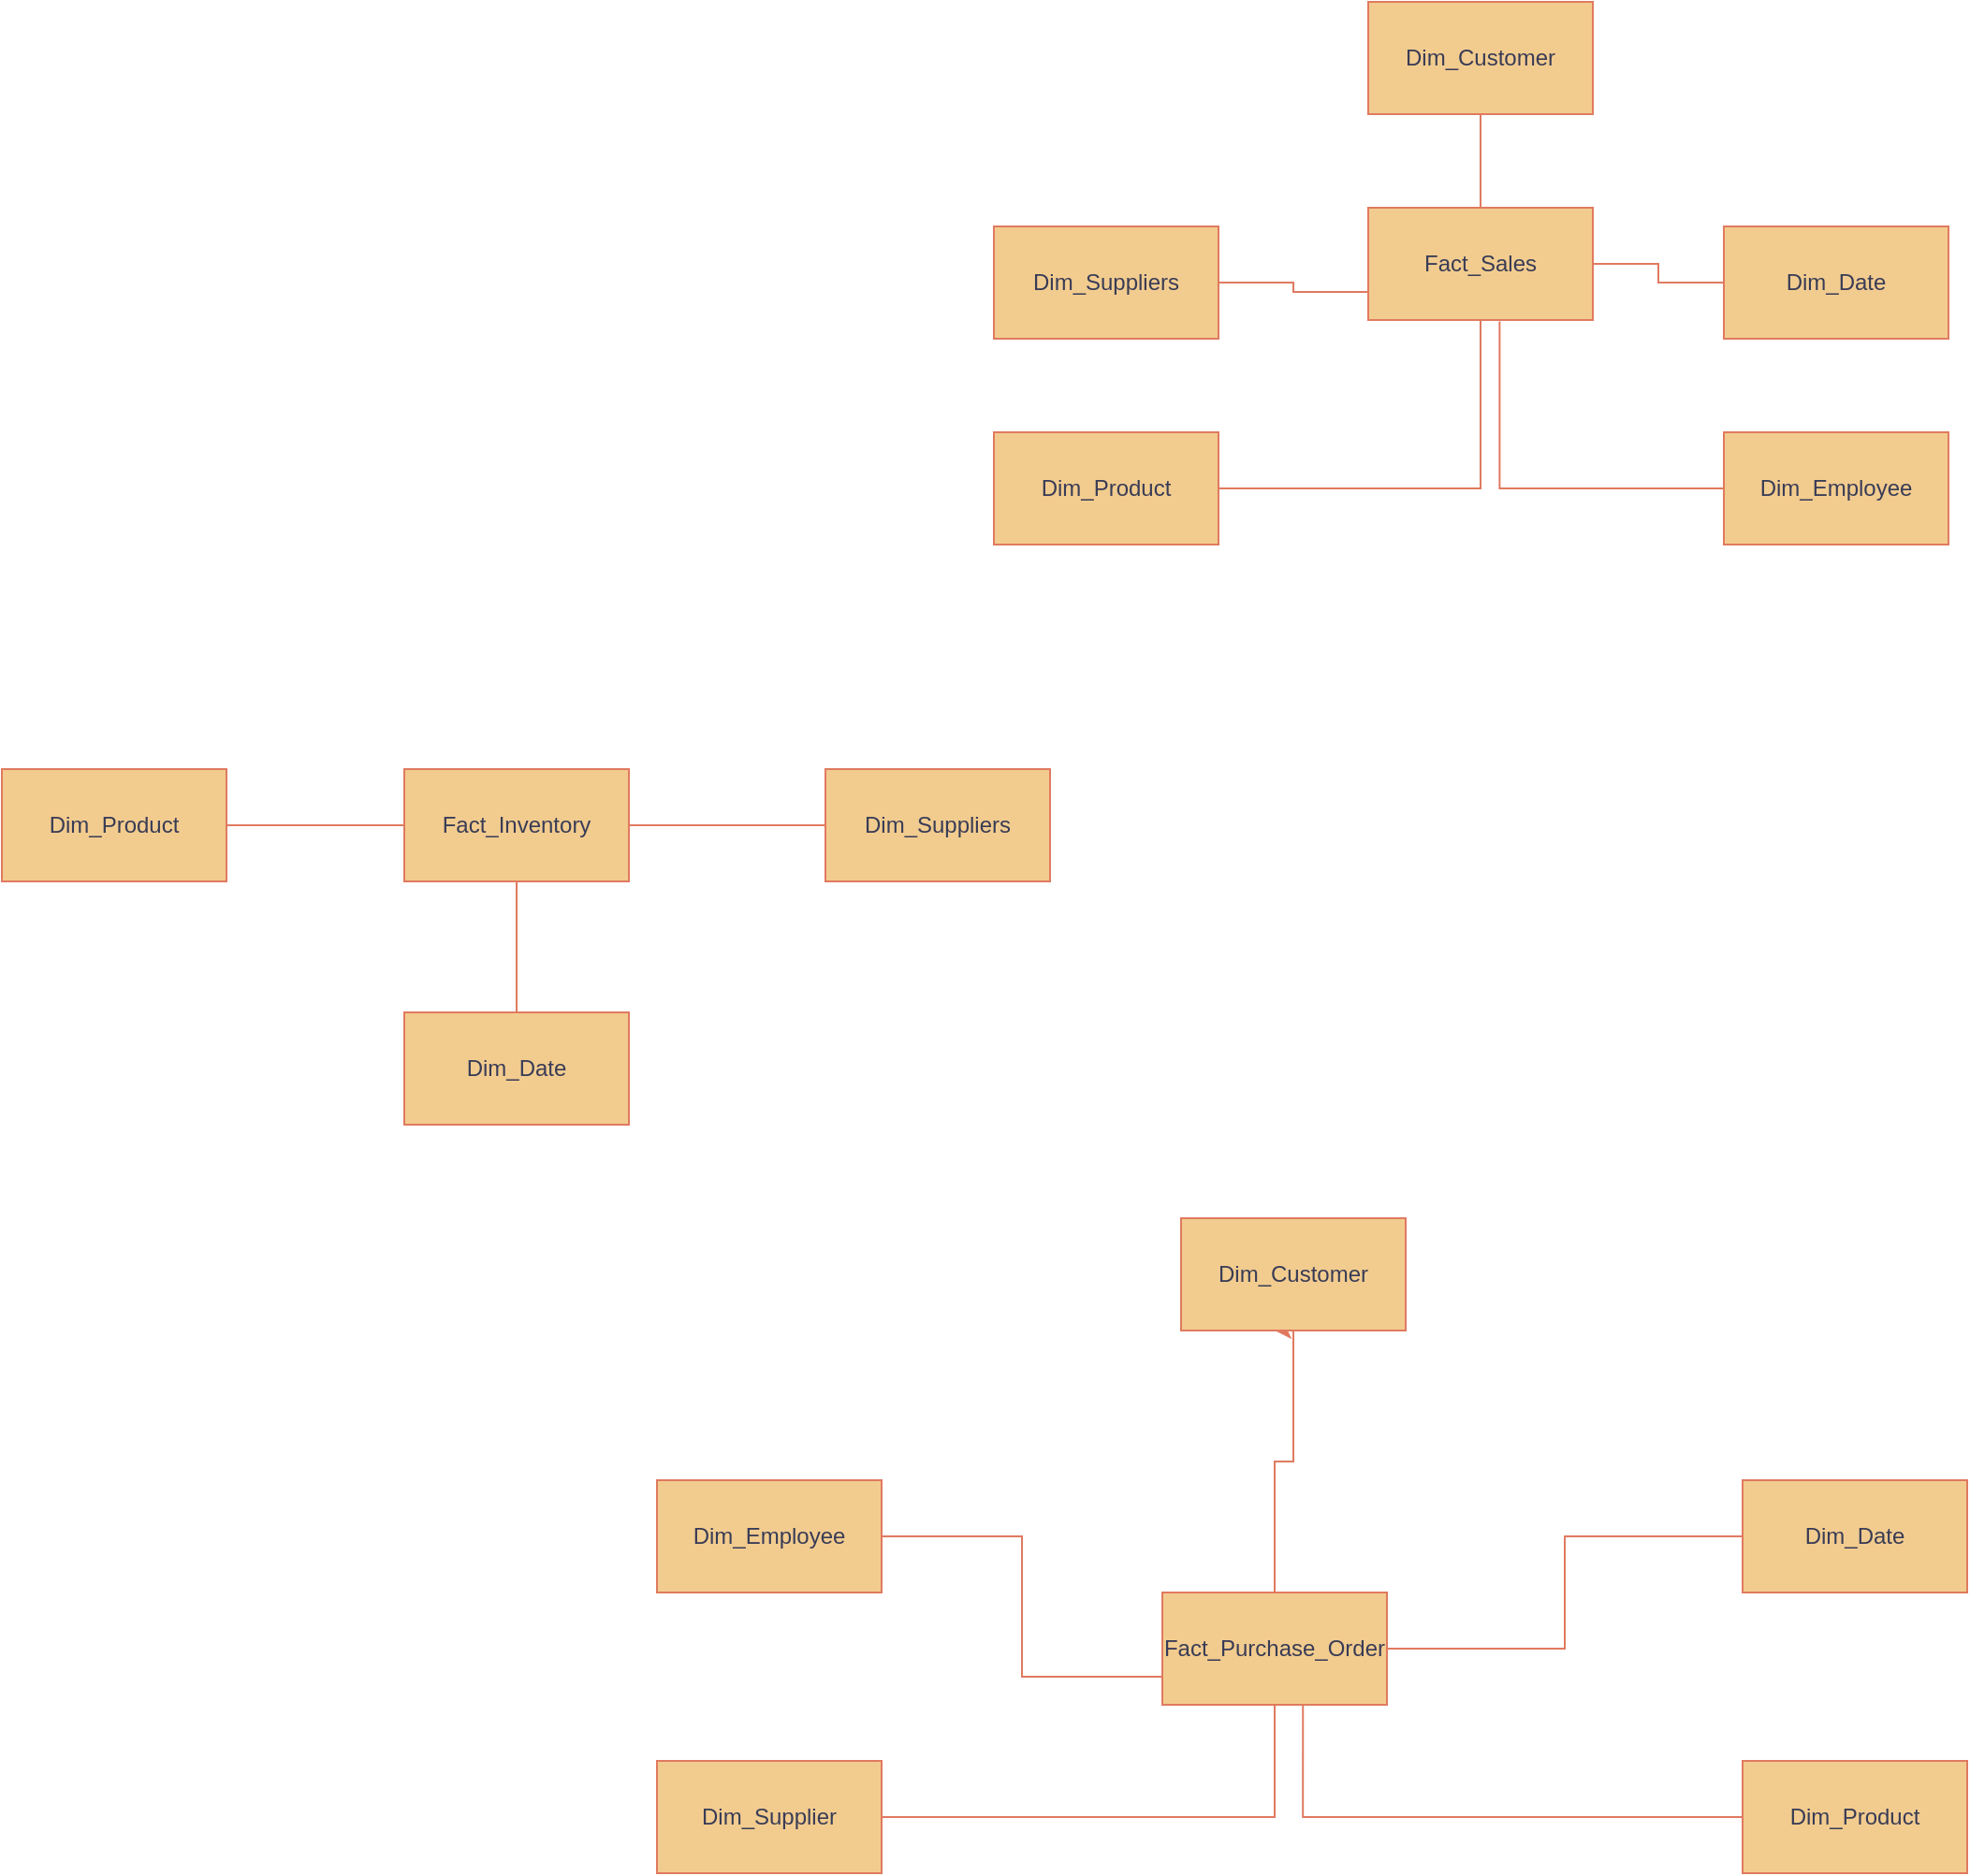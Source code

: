 <mxfile version="22.0.5" type="github" pages="3">
  <diagram name="Conceptual" id="XoVPHF8UnIzvRBZ7_b_m">
    <mxGraphModel dx="2140" dy="549" grid="1" gridSize="10" guides="1" tooltips="1" connect="1" arrows="1" fold="1" page="1" pageScale="1" pageWidth="850" pageHeight="1100" math="0" shadow="0">
      <root>
        <mxCell id="0" />
        <mxCell id="1" parent="0" />
        <mxCell id="Rao8d8zBAsha2LsZ9JBq-1" value="Fact_Sales" style="rounded=0;whiteSpace=wrap;html=1;labelBackgroundColor=none;fillColor=#F2CC8F;strokeColor=#E07A5F;fontColor=#393C56;" parent="1" vertex="1">
          <mxGeometry x="90" y="120" width="120" height="60" as="geometry" />
        </mxCell>
        <mxCell id="Rao8d8zBAsha2LsZ9JBq-2" value="Fact_Inventory" style="rounded=0;whiteSpace=wrap;html=1;labelBackgroundColor=none;fillColor=#F2CC8F;strokeColor=#E07A5F;fontColor=#393C56;" parent="1" vertex="1">
          <mxGeometry x="-425" y="420" width="120" height="60" as="geometry" />
        </mxCell>
        <mxCell id="Rao8d8zBAsha2LsZ9JBq-11" style="edgeStyle=orthogonalEdgeStyle;rounded=0;orthogonalLoop=1;jettySize=auto;html=1;endArrow=none;endFill=0;labelBackgroundColor=none;strokeColor=#E07A5F;fontColor=default;" parent="1" source="Rao8d8zBAsha2LsZ9JBq-3" target="Rao8d8zBAsha2LsZ9JBq-1" edge="1">
          <mxGeometry relative="1" as="geometry" />
        </mxCell>
        <mxCell id="Rao8d8zBAsha2LsZ9JBq-3" value="Dim_Customer" style="rounded=0;whiteSpace=wrap;html=1;labelBackgroundColor=none;fillColor=#F2CC8F;strokeColor=#E07A5F;fontColor=#393C56;" parent="1" vertex="1">
          <mxGeometry x="90" y="10" width="120" height="60" as="geometry" />
        </mxCell>
        <mxCell id="Rao8d8zBAsha2LsZ9JBq-12" style="edgeStyle=orthogonalEdgeStyle;rounded=0;orthogonalLoop=1;jettySize=auto;html=1;entryX=0;entryY=0.75;entryDx=0;entryDy=0;endArrow=none;endFill=0;labelBackgroundColor=none;strokeColor=#E07A5F;fontColor=default;" parent="1" source="Rao8d8zBAsha2LsZ9JBq-4" target="Rao8d8zBAsha2LsZ9JBq-1" edge="1">
          <mxGeometry relative="1" as="geometry" />
        </mxCell>
        <mxCell id="Rao8d8zBAsha2LsZ9JBq-4" value="Dim_Suppliers" style="rounded=0;whiteSpace=wrap;html=1;labelBackgroundColor=none;fillColor=#F2CC8F;strokeColor=#E07A5F;fontColor=#393C56;" parent="1" vertex="1">
          <mxGeometry x="-110" y="130" width="120" height="60" as="geometry" />
        </mxCell>
        <mxCell id="Rao8d8zBAsha2LsZ9JBq-10" style="edgeStyle=orthogonalEdgeStyle;rounded=0;orthogonalLoop=1;jettySize=auto;html=1;endArrow=none;endFill=0;labelBackgroundColor=none;strokeColor=#E07A5F;fontColor=default;" parent="1" source="Rao8d8zBAsha2LsZ9JBq-5" target="Rao8d8zBAsha2LsZ9JBq-1" edge="1">
          <mxGeometry relative="1" as="geometry" />
        </mxCell>
        <mxCell id="Rao8d8zBAsha2LsZ9JBq-5" value="Dim_Date" style="rounded=0;whiteSpace=wrap;html=1;labelBackgroundColor=none;fillColor=#F2CC8F;strokeColor=#E07A5F;fontColor=#393C56;" parent="1" vertex="1">
          <mxGeometry x="280" y="130" width="120" height="60" as="geometry" />
        </mxCell>
        <mxCell id="Rao8d8zBAsha2LsZ9JBq-6" value="Dim_Employee" style="rounded=0;whiteSpace=wrap;html=1;labelBackgroundColor=none;fillColor=#F2CC8F;strokeColor=#E07A5F;fontColor=#393C56;" parent="1" vertex="1">
          <mxGeometry x="280" y="240" width="120" height="60" as="geometry" />
        </mxCell>
        <mxCell id="Rao8d8zBAsha2LsZ9JBq-8" style="edgeStyle=orthogonalEdgeStyle;rounded=0;orthogonalLoop=1;jettySize=auto;html=1;entryX=0.5;entryY=1;entryDx=0;entryDy=0;endArrow=none;endFill=0;labelBackgroundColor=none;strokeColor=#E07A5F;fontColor=default;" parent="1" source="Rao8d8zBAsha2LsZ9JBq-7" target="Rao8d8zBAsha2LsZ9JBq-1" edge="1">
          <mxGeometry relative="1" as="geometry" />
        </mxCell>
        <mxCell id="Rao8d8zBAsha2LsZ9JBq-7" value="Dim_Product" style="rounded=0;whiteSpace=wrap;html=1;labelBackgroundColor=none;fillColor=#F2CC8F;strokeColor=#E07A5F;fontColor=#393C56;" parent="1" vertex="1">
          <mxGeometry x="-110" y="240" width="120" height="60" as="geometry" />
        </mxCell>
        <mxCell id="Rao8d8zBAsha2LsZ9JBq-9" style="rounded=0;orthogonalLoop=1;jettySize=auto;html=1;entryX=0.585;entryY=1.013;entryDx=0;entryDy=0;entryPerimeter=0;strokeWidth=1;edgeStyle=orthogonalEdgeStyle;endArrow=none;endFill=0;labelBackgroundColor=none;strokeColor=#E07A5F;fontColor=default;" parent="1" source="Rao8d8zBAsha2LsZ9JBq-6" target="Rao8d8zBAsha2LsZ9JBq-1" edge="1">
          <mxGeometry relative="1" as="geometry" />
        </mxCell>
        <mxCell id="Rao8d8zBAsha2LsZ9JBq-19" style="edgeStyle=orthogonalEdgeStyle;rounded=0;orthogonalLoop=1;jettySize=auto;html=1;strokeColor=#E07A5F;fontColor=#393C56;fillColor=#F2CC8F;endArrow=none;endFill=0;" parent="1" source="Rao8d8zBAsha2LsZ9JBq-13" target="Rao8d8zBAsha2LsZ9JBq-2" edge="1">
          <mxGeometry relative="1" as="geometry" />
        </mxCell>
        <mxCell id="Rao8d8zBAsha2LsZ9JBq-13" value="Dim_Product" style="rounded=0;whiteSpace=wrap;html=1;labelBackgroundColor=none;fillColor=#F2CC8F;strokeColor=#E07A5F;fontColor=#393C56;" parent="1" vertex="1">
          <mxGeometry x="-640" y="420" width="120" height="60" as="geometry" />
        </mxCell>
        <mxCell id="Rao8d8zBAsha2LsZ9JBq-17" style="edgeStyle=orthogonalEdgeStyle;rounded=0;orthogonalLoop=1;jettySize=auto;html=1;strokeColor=#E07A5F;fontColor=#393C56;fillColor=#F2CC8F;endArrow=none;endFill=0;" parent="1" source="Rao8d8zBAsha2LsZ9JBq-14" target="Rao8d8zBAsha2LsZ9JBq-2" edge="1">
          <mxGeometry relative="1" as="geometry" />
        </mxCell>
        <mxCell id="Rao8d8zBAsha2LsZ9JBq-14" value="Dim_Suppliers" style="rounded=0;whiteSpace=wrap;html=1;labelBackgroundColor=none;fillColor=#F2CC8F;strokeColor=#E07A5F;fontColor=#393C56;" parent="1" vertex="1">
          <mxGeometry x="-200" y="420" width="120" height="60" as="geometry" />
        </mxCell>
        <mxCell id="Rao8d8zBAsha2LsZ9JBq-18" style="edgeStyle=orthogonalEdgeStyle;rounded=0;orthogonalLoop=1;jettySize=auto;html=1;strokeColor=#E07A5F;fontColor=#393C56;fillColor=#F2CC8F;endArrow=none;endFill=0;" parent="1" source="Rao8d8zBAsha2LsZ9JBq-15" target="Rao8d8zBAsha2LsZ9JBq-2" edge="1">
          <mxGeometry relative="1" as="geometry" />
        </mxCell>
        <mxCell id="Rao8d8zBAsha2LsZ9JBq-15" value="Dim_Date" style="rounded=0;whiteSpace=wrap;html=1;labelBackgroundColor=none;fillColor=#F2CC8F;strokeColor=#E07A5F;fontColor=#393C56;" parent="1" vertex="1">
          <mxGeometry x="-425" y="550" width="120" height="60" as="geometry" />
        </mxCell>
        <mxCell id="Rao8d8zBAsha2LsZ9JBq-28" style="edgeStyle=orthogonalEdgeStyle;rounded=0;orthogonalLoop=1;jettySize=auto;html=1;exitX=0.5;exitY=1;exitDx=0;exitDy=0;strokeColor=#E07A5F;fontColor=#393C56;fillColor=#F2CC8F;" parent="1" source="Rao8d8zBAsha2LsZ9JBq-20" edge="1">
          <mxGeometry relative="1" as="geometry">
            <mxPoint x="50" y="910" as="targetPoint" />
          </mxGeometry>
        </mxCell>
        <mxCell id="Rao8d8zBAsha2LsZ9JBq-20" value="Fact_Purchase_Order" style="rounded=0;whiteSpace=wrap;html=1;strokeColor=#E07A5F;fontColor=#393C56;fillColor=#F2CC8F;" parent="1" vertex="1">
          <mxGeometry x="-20" y="860" width="120" height="60" as="geometry" />
        </mxCell>
        <mxCell id="Rao8d8zBAsha2LsZ9JBq-29" style="edgeStyle=orthogonalEdgeStyle;rounded=0;orthogonalLoop=1;jettySize=auto;html=1;strokeColor=#E07A5F;fontColor=#393C56;fillColor=#F2CC8F;endArrow=none;endFill=0;" parent="1" source="Rao8d8zBAsha2LsZ9JBq-21" target="Rao8d8zBAsha2LsZ9JBq-20" edge="1">
          <mxGeometry relative="1" as="geometry" />
        </mxCell>
        <mxCell id="Rao8d8zBAsha2LsZ9JBq-21" value="Dim_Date" style="rounded=0;whiteSpace=wrap;html=1;strokeColor=#E07A5F;fontColor=#393C56;fillColor=#F2CC8F;" parent="1" vertex="1">
          <mxGeometry x="290" y="800" width="120" height="60" as="geometry" />
        </mxCell>
        <mxCell id="Rao8d8zBAsha2LsZ9JBq-22" value="Dim_Product" style="rounded=0;whiteSpace=wrap;html=1;strokeColor=#E07A5F;fontColor=#393C56;fillColor=#F2CC8F;" parent="1" vertex="1">
          <mxGeometry x="290" y="950" width="120" height="60" as="geometry" />
        </mxCell>
        <mxCell id="Rao8d8zBAsha2LsZ9JBq-31" style="edgeStyle=orthogonalEdgeStyle;rounded=0;orthogonalLoop=1;jettySize=auto;html=1;entryX=0.5;entryY=1;entryDx=0;entryDy=0;strokeColor=#E07A5F;fontColor=#393C56;fillColor=#F2CC8F;endArrow=none;endFill=0;" parent="1" source="Rao8d8zBAsha2LsZ9JBq-23" target="Rao8d8zBAsha2LsZ9JBq-20" edge="1">
          <mxGeometry relative="1" as="geometry" />
        </mxCell>
        <mxCell id="Rao8d8zBAsha2LsZ9JBq-23" value="Dim_Supplier" style="rounded=0;whiteSpace=wrap;html=1;strokeColor=#E07A5F;fontColor=#393C56;fillColor=#F2CC8F;" parent="1" vertex="1">
          <mxGeometry x="-290" y="950" width="120" height="60" as="geometry" />
        </mxCell>
        <mxCell id="Rao8d8zBAsha2LsZ9JBq-34" style="edgeStyle=orthogonalEdgeStyle;rounded=0;orthogonalLoop=1;jettySize=auto;html=1;entryX=0;entryY=0.75;entryDx=0;entryDy=0;strokeColor=#E07A5F;fontColor=#393C56;fillColor=#F2CC8F;endArrow=none;endFill=0;" parent="1" source="Rao8d8zBAsha2LsZ9JBq-24" target="Rao8d8zBAsha2LsZ9JBq-20" edge="1">
          <mxGeometry relative="1" as="geometry" />
        </mxCell>
        <mxCell id="Rao8d8zBAsha2LsZ9JBq-24" value="Dim_Employee" style="rounded=0;whiteSpace=wrap;html=1;strokeColor=#E07A5F;fontColor=#393C56;fillColor=#F2CC8F;" parent="1" vertex="1">
          <mxGeometry x="-290" y="800" width="120" height="60" as="geometry" />
        </mxCell>
        <mxCell id="Rao8d8zBAsha2LsZ9JBq-27" style="edgeStyle=orthogonalEdgeStyle;rounded=0;orthogonalLoop=1;jettySize=auto;html=1;exitX=0.5;exitY=1;exitDx=0;exitDy=0;strokeColor=#E07A5F;fontColor=#393C56;fillColor=#F2CC8F;" parent="1" source="Rao8d8zBAsha2LsZ9JBq-25" edge="1">
          <mxGeometry relative="1" as="geometry">
            <mxPoint x="40" y="720" as="targetPoint" />
          </mxGeometry>
        </mxCell>
        <mxCell id="Rao8d8zBAsha2LsZ9JBq-33" style="edgeStyle=orthogonalEdgeStyle;rounded=0;orthogonalLoop=1;jettySize=auto;html=1;strokeColor=#E07A5F;fontColor=#393C56;fillColor=#F2CC8F;endArrow=none;endFill=0;" parent="1" source="Rao8d8zBAsha2LsZ9JBq-25" target="Rao8d8zBAsha2LsZ9JBq-20" edge="1">
          <mxGeometry relative="1" as="geometry" />
        </mxCell>
        <mxCell id="Rao8d8zBAsha2LsZ9JBq-25" value="Dim_Customer" style="rounded=0;whiteSpace=wrap;html=1;strokeColor=#E07A5F;fontColor=#393C56;fillColor=#F2CC8F;" parent="1" vertex="1">
          <mxGeometry x="-10" y="660" width="120" height="60" as="geometry" />
        </mxCell>
        <mxCell id="Rao8d8zBAsha2LsZ9JBq-30" style="edgeStyle=orthogonalEdgeStyle;rounded=0;orthogonalLoop=1;jettySize=auto;html=1;entryX=0.626;entryY=0.994;entryDx=0;entryDy=0;entryPerimeter=0;strokeColor=#E07A5F;fontColor=#393C56;fillColor=#F2CC8F;endArrow=none;endFill=0;" parent="1" source="Rao8d8zBAsha2LsZ9JBq-22" target="Rao8d8zBAsha2LsZ9JBq-20" edge="1">
          <mxGeometry relative="1" as="geometry" />
        </mxCell>
      </root>
    </mxGraphModel>
  </diagram>
  <diagram id="b98axjhGdoA9nmAs-LnE" name="Logical">
    <mxGraphModel dx="2950" dy="1098" grid="1" gridSize="10" guides="1" tooltips="1" connect="1" arrows="1" fold="1" page="1" pageScale="1" pageWidth="850" pageHeight="1100" math="0" shadow="0">
      <root>
        <mxCell id="0" />
        <mxCell id="1" parent="0" />
        <mxCell id="u0HLNnxVEis3E8SzPFt7-1" value="Fact_Sales&#xa;" style="swimlane;fontStyle=0;childLayout=stackLayout;horizontal=1;startSize=26;horizontalStack=0;resizeParent=1;resizeParentMax=0;resizeLast=0;collapsible=1;marginBottom=0;align=center;fontSize=14;fillColor=#ffe6cc;strokeColor=#d79b00;swimlaneFillColor=default;" parent="1" vertex="1">
          <mxGeometry x="-170" y="810" width="290" height="528" as="geometry" />
        </mxCell>
        <mxCell id="u0HLNnxVEis3E8SzPFt7-2" value="order_id" style="text;strokeColor=none;fillColor=none;spacingLeft=4;spacingRight=4;overflow=hidden;rotatable=0;points=[[0,0.5],[1,0.5]];portConstraint=eastwest;fontSize=12;whiteSpace=wrap;html=1;" parent="u0HLNnxVEis3E8SzPFt7-1" vertex="1">
          <mxGeometry y="26" width="290" height="30" as="geometry" />
        </mxCell>
        <mxCell id="u0HLNnxVEis3E8SzPFt7-3" value="product_id" style="text;strokeColor=none;fillColor=none;spacingLeft=4;spacingRight=4;overflow=hidden;rotatable=0;points=[[0,0.5],[1,0.5]];portConstraint=eastwest;fontSize=12;whiteSpace=wrap;html=1;" parent="u0HLNnxVEis3E8SzPFt7-1" vertex="1">
          <mxGeometry y="56" width="290" height="30" as="geometry" />
        </mxCell>
        <mxCell id="u0HLNnxVEis3E8SzPFt7-4" value="customer_id&lt;br&gt;" style="text;strokeColor=none;fillColor=none;spacingLeft=4;spacingRight=4;overflow=hidden;rotatable=0;points=[[0,0.5],[1,0.5]];portConstraint=eastwest;fontSize=12;whiteSpace=wrap;html=1;" parent="u0HLNnxVEis3E8SzPFt7-1" vertex="1">
          <mxGeometry y="86" width="290" height="34" as="geometry" />
        </mxCell>
        <mxCell id="u0HLNnxVEis3E8SzPFt7-6" value="employee_id&lt;br&gt;" style="text;strokeColor=none;fillColor=none;spacingLeft=4;spacingRight=4;overflow=hidden;rotatable=0;points=[[0,0.5],[1,0.5]];portConstraint=eastwest;fontSize=12;whiteSpace=wrap;html=1;" parent="u0HLNnxVEis3E8SzPFt7-1" vertex="1">
          <mxGeometry y="120" width="290" height="34" as="geometry" />
        </mxCell>
        <mxCell id="u0HLNnxVEis3E8SzPFt7-7" value="shipper_id" style="text;strokeColor=none;fillColor=none;spacingLeft=4;spacingRight=4;overflow=hidden;rotatable=0;points=[[0,0.5],[1,0.5]];portConstraint=eastwest;fontSize=12;whiteSpace=wrap;html=1;" parent="u0HLNnxVEis3E8SzPFt7-1" vertex="1">
          <mxGeometry y="154" width="290" height="34" as="geometry" />
        </mxCell>
        <mxCell id="u0HLNnxVEis3E8SzPFt7-8" value="quantity&lt;br&gt;" style="text;strokeColor=none;fillColor=none;spacingLeft=4;spacingRight=4;overflow=hidden;rotatable=0;points=[[0,0.5],[1,0.5]];portConstraint=eastwest;fontSize=12;whiteSpace=wrap;html=1;" parent="u0HLNnxVEis3E8SzPFt7-1" vertex="1">
          <mxGeometry y="188" width="290" height="34" as="geometry" />
        </mxCell>
        <mxCell id="u0HLNnxVEis3E8SzPFt7-9" value="unit_price" style="text;strokeColor=none;fillColor=none;spacingLeft=4;spacingRight=4;overflow=hidden;rotatable=0;points=[[0,0.5],[1,0.5]];portConstraint=eastwest;fontSize=12;whiteSpace=wrap;html=1;" parent="u0HLNnxVEis3E8SzPFt7-1" vertex="1">
          <mxGeometry y="222" width="290" height="34" as="geometry" />
        </mxCell>
        <mxCell id="u0HLNnxVEis3E8SzPFt7-10" value="discount" style="text;strokeColor=none;fillColor=none;spacingLeft=4;spacingRight=4;overflow=hidden;rotatable=0;points=[[0,0.5],[1,0.5]];portConstraint=eastwest;fontSize=12;whiteSpace=wrap;html=1;" parent="u0HLNnxVEis3E8SzPFt7-1" vertex="1">
          <mxGeometry y="256" width="290" height="34" as="geometry" />
        </mxCell>
        <mxCell id="u0HLNnxVEis3E8SzPFt7-11" value="status_id" style="text;strokeColor=none;fillColor=none;spacingLeft=4;spacingRight=4;overflow=hidden;rotatable=0;points=[[0,0.5],[1,0.5]];portConstraint=eastwest;fontSize=12;whiteSpace=wrap;html=1;" parent="u0HLNnxVEis3E8SzPFt7-1" vertex="1">
          <mxGeometry y="290" width="290" height="34" as="geometry" />
        </mxCell>
        <mxCell id="u0HLNnxVEis3E8SzPFt7-12" value="date_allocated" style="text;strokeColor=none;fillColor=none;spacingLeft=4;spacingRight=4;overflow=hidden;rotatable=0;points=[[0,0.5],[1,0.5]];portConstraint=eastwest;fontSize=12;whiteSpace=wrap;html=1;" parent="u0HLNnxVEis3E8SzPFt7-1" vertex="1">
          <mxGeometry y="324" width="290" height="34" as="geometry" />
        </mxCell>
        <mxCell id="u0HLNnxVEis3E8SzPFt7-13" value="purchase_order_id" style="text;strokeColor=none;fillColor=none;spacingLeft=4;spacingRight=4;overflow=hidden;rotatable=0;points=[[0,0.5],[1,0.5]];portConstraint=eastwest;fontSize=12;whiteSpace=wrap;html=1;" parent="u0HLNnxVEis3E8SzPFt7-1" vertex="1">
          <mxGeometry y="358" width="290" height="34" as="geometry" />
        </mxCell>
        <mxCell id="u0HLNnxVEis3E8SzPFt7-14" value="inventory_id" style="text;strokeColor=none;fillColor=none;spacingLeft=4;spacingRight=4;overflow=hidden;rotatable=0;points=[[0,0.5],[1,0.5]];portConstraint=eastwest;fontSize=12;whiteSpace=wrap;html=1;" parent="u0HLNnxVEis3E8SzPFt7-1" vertex="1">
          <mxGeometry y="392" width="290" height="34" as="geometry" />
        </mxCell>
        <mxCell id="u0HLNnxVEis3E8SzPFt7-18" value="order_date" style="text;strokeColor=none;fillColor=none;spacingLeft=4;spacingRight=4;overflow=hidden;rotatable=0;points=[[0,0.5],[1,0.5]];portConstraint=eastwest;fontSize=12;whiteSpace=wrap;html=1;" parent="u0HLNnxVEis3E8SzPFt7-1" vertex="1">
          <mxGeometry y="426" width="290" height="34" as="geometry" />
        </mxCell>
        <mxCell id="u0HLNnxVEis3E8SzPFt7-17" value="shipped_date" style="text;strokeColor=none;fillColor=none;spacingLeft=4;spacingRight=4;overflow=hidden;rotatable=0;points=[[0,0.5],[1,0.5]];portConstraint=eastwest;fontSize=12;whiteSpace=wrap;html=1;" parent="u0HLNnxVEis3E8SzPFt7-1" vertex="1">
          <mxGeometry y="460" width="290" height="34" as="geometry" />
        </mxCell>
        <mxCell id="u0HLNnxVEis3E8SzPFt7-16" value="paid_date" style="text;strokeColor=none;fillColor=none;spacingLeft=4;spacingRight=4;overflow=hidden;rotatable=0;points=[[0,0.5],[1,0.5]];portConstraint=eastwest;fontSize=12;whiteSpace=wrap;html=1;" parent="u0HLNnxVEis3E8SzPFt7-1" vertex="1">
          <mxGeometry y="494" width="290" height="34" as="geometry" />
        </mxCell>
        <mxCell id="u0HLNnxVEis3E8SzPFt7-19" value="Dim_Customer" style="swimlane;fontStyle=0;childLayout=stackLayout;horizontal=1;startSize=26;horizontalStack=0;resizeParent=1;resizeParentMax=0;resizeLast=0;collapsible=1;marginBottom=0;align=center;fontSize=14;fillColor=#e51400;strokeColor=#B20000;swimlaneFillColor=default;fontColor=#ffffff;" parent="1" vertex="1">
          <mxGeometry x="-650" y="210" width="290" height="630" as="geometry" />
        </mxCell>
        <mxCell id="u0HLNnxVEis3E8SzPFt7-20" value="customer_id" style="text;strokeColor=none;fillColor=none;spacingLeft=4;spacingRight=4;overflow=hidden;rotatable=0;points=[[0,0.5],[1,0.5]];portConstraint=eastwest;fontSize=12;whiteSpace=wrap;html=1;" parent="u0HLNnxVEis3E8SzPFt7-19" vertex="1">
          <mxGeometry y="26" width="290" height="30" as="geometry" />
        </mxCell>
        <mxCell id="u0HLNnxVEis3E8SzPFt7-21" value="company" style="text;strokeColor=none;fillColor=none;spacingLeft=4;spacingRight=4;overflow=hidden;rotatable=0;points=[[0,0.5],[1,0.5]];portConstraint=eastwest;fontSize=12;whiteSpace=wrap;html=1;" parent="u0HLNnxVEis3E8SzPFt7-19" vertex="1">
          <mxGeometry y="56" width="290" height="30" as="geometry" />
        </mxCell>
        <mxCell id="u0HLNnxVEis3E8SzPFt7-22" value="first_name" style="text;strokeColor=none;fillColor=none;spacingLeft=4;spacingRight=4;overflow=hidden;rotatable=0;points=[[0,0.5],[1,0.5]];portConstraint=eastwest;fontSize=12;whiteSpace=wrap;html=1;" parent="u0HLNnxVEis3E8SzPFt7-19" vertex="1">
          <mxGeometry y="86" width="290" height="34" as="geometry" />
        </mxCell>
        <mxCell id="u0HLNnxVEis3E8SzPFt7-23" value="last_name" style="text;strokeColor=none;fillColor=none;spacingLeft=4;spacingRight=4;overflow=hidden;rotatable=0;points=[[0,0.5],[1,0.5]];portConstraint=eastwest;fontSize=12;whiteSpace=wrap;html=1;" parent="u0HLNnxVEis3E8SzPFt7-19" vertex="1">
          <mxGeometry y="120" width="290" height="34" as="geometry" />
        </mxCell>
        <mxCell id="u0HLNnxVEis3E8SzPFt7-24" value="email_address" style="text;strokeColor=none;fillColor=none;spacingLeft=4;spacingRight=4;overflow=hidden;rotatable=0;points=[[0,0.5],[1,0.5]];portConstraint=eastwest;fontSize=12;whiteSpace=wrap;html=1;" parent="u0HLNnxVEis3E8SzPFt7-19" vertex="1">
          <mxGeometry y="154" width="290" height="34" as="geometry" />
        </mxCell>
        <mxCell id="u0HLNnxVEis3E8SzPFt7-25" value="job_title" style="text;strokeColor=none;fillColor=none;spacingLeft=4;spacingRight=4;overflow=hidden;rotatable=0;points=[[0,0.5],[1,0.5]];portConstraint=eastwest;fontSize=12;whiteSpace=wrap;html=1;" parent="u0HLNnxVEis3E8SzPFt7-19" vertex="1">
          <mxGeometry y="188" width="290" height="34" as="geometry" />
        </mxCell>
        <mxCell id="u0HLNnxVEis3E8SzPFt7-27" value="business_phone" style="text;strokeColor=none;fillColor=none;spacingLeft=4;spacingRight=4;overflow=hidden;rotatable=0;points=[[0,0.5],[1,0.5]];portConstraint=eastwest;fontSize=12;whiteSpace=wrap;html=1;" parent="u0HLNnxVEis3E8SzPFt7-19" vertex="1">
          <mxGeometry y="222" width="290" height="34" as="geometry" />
        </mxCell>
        <mxCell id="u0HLNnxVEis3E8SzPFt7-28" value="mobile_phone" style="text;strokeColor=none;fillColor=none;spacingLeft=4;spacingRight=4;overflow=hidden;rotatable=0;points=[[0,0.5],[1,0.5]];portConstraint=eastwest;fontSize=12;whiteSpace=wrap;html=1;" parent="u0HLNnxVEis3E8SzPFt7-19" vertex="1">
          <mxGeometry y="256" width="290" height="34" as="geometry" />
        </mxCell>
        <mxCell id="u0HLNnxVEis3E8SzPFt7-29" value="home_phone" style="text;strokeColor=none;fillColor=none;spacingLeft=4;spacingRight=4;overflow=hidden;rotatable=0;points=[[0,0.5],[1,0.5]];portConstraint=eastwest;fontSize=12;whiteSpace=wrap;html=1;" parent="u0HLNnxVEis3E8SzPFt7-19" vertex="1">
          <mxGeometry y="290" width="290" height="34" as="geometry" />
        </mxCell>
        <mxCell id="u0HLNnxVEis3E8SzPFt7-30" value="fax_number" style="text;strokeColor=none;fillColor=none;spacingLeft=4;spacingRight=4;overflow=hidden;rotatable=0;points=[[0,0.5],[1,0.5]];portConstraint=eastwest;fontSize=12;whiteSpace=wrap;html=1;" parent="u0HLNnxVEis3E8SzPFt7-19" vertex="1">
          <mxGeometry y="324" width="290" height="34" as="geometry" />
        </mxCell>
        <mxCell id="u0HLNnxVEis3E8SzPFt7-31" value="address" style="text;strokeColor=none;fillColor=none;spacingLeft=4;spacingRight=4;overflow=hidden;rotatable=0;points=[[0,0.5],[1,0.5]];portConstraint=eastwest;fontSize=12;whiteSpace=wrap;html=1;" parent="u0HLNnxVEis3E8SzPFt7-19" vertex="1">
          <mxGeometry y="358" width="290" height="34" as="geometry" />
        </mxCell>
        <mxCell id="u0HLNnxVEis3E8SzPFt7-32" value="city" style="text;strokeColor=none;fillColor=none;spacingLeft=4;spacingRight=4;overflow=hidden;rotatable=0;points=[[0,0.5],[1,0.5]];portConstraint=eastwest;fontSize=12;whiteSpace=wrap;html=1;" parent="u0HLNnxVEis3E8SzPFt7-19" vertex="1">
          <mxGeometry y="392" width="290" height="34" as="geometry" />
        </mxCell>
        <mxCell id="u0HLNnxVEis3E8SzPFt7-33" value="state_province" style="text;strokeColor=none;fillColor=none;spacingLeft=4;spacingRight=4;overflow=hidden;rotatable=0;points=[[0,0.5],[1,0.5]];portConstraint=eastwest;fontSize=12;whiteSpace=wrap;html=1;" parent="u0HLNnxVEis3E8SzPFt7-19" vertex="1">
          <mxGeometry y="426" width="290" height="34" as="geometry" />
        </mxCell>
        <mxCell id="u0HLNnxVEis3E8SzPFt7-34" value="zip_postal_code" style="text;strokeColor=none;fillColor=none;spacingLeft=4;spacingRight=4;overflow=hidden;rotatable=0;points=[[0,0.5],[1,0.5]];portConstraint=eastwest;fontSize=12;whiteSpace=wrap;html=1;" parent="u0HLNnxVEis3E8SzPFt7-19" vertex="1">
          <mxGeometry y="460" width="290" height="34" as="geometry" />
        </mxCell>
        <mxCell id="u0HLNnxVEis3E8SzPFt7-83" value="country_region" style="text;strokeColor=none;fillColor=none;spacingLeft=4;spacingRight=4;overflow=hidden;rotatable=0;points=[[0,0.5],[1,0.5]];portConstraint=eastwest;fontSize=12;whiteSpace=wrap;html=1;" parent="u0HLNnxVEis3E8SzPFt7-19" vertex="1">
          <mxGeometry y="494" width="290" height="34" as="geometry" />
        </mxCell>
        <mxCell id="u0HLNnxVEis3E8SzPFt7-84" value="web_page" style="text;strokeColor=none;fillColor=none;spacingLeft=4;spacingRight=4;overflow=hidden;rotatable=0;points=[[0,0.5],[1,0.5]];portConstraint=eastwest;fontSize=12;whiteSpace=wrap;html=1;" parent="u0HLNnxVEis3E8SzPFt7-19" vertex="1">
          <mxGeometry y="528" width="290" height="34" as="geometry" />
        </mxCell>
        <mxCell id="u0HLNnxVEis3E8SzPFt7-85" value="notes" style="text;strokeColor=none;fillColor=none;spacingLeft=4;spacingRight=4;overflow=hidden;rotatable=0;points=[[0,0.5],[1,0.5]];portConstraint=eastwest;fontSize=12;whiteSpace=wrap;html=1;" parent="u0HLNnxVEis3E8SzPFt7-19" vertex="1">
          <mxGeometry y="562" width="290" height="34" as="geometry" />
        </mxCell>
        <mxCell id="u0HLNnxVEis3E8SzPFt7-86" value="attachments" style="text;strokeColor=none;fillColor=none;spacingLeft=4;spacingRight=4;overflow=hidden;rotatable=0;points=[[0,0.5],[1,0.5]];portConstraint=eastwest;fontSize=12;whiteSpace=wrap;html=1;" parent="u0HLNnxVEis3E8SzPFt7-19" vertex="1">
          <mxGeometry y="596" width="290" height="34" as="geometry" />
        </mxCell>
        <mxCell id="u0HLNnxVEis3E8SzPFt7-51" value="Dim_Product" style="swimlane;fontStyle=0;childLayout=stackLayout;horizontal=1;startSize=26;horizontalStack=0;resizeParent=1;resizeParentMax=0;resizeLast=0;collapsible=1;marginBottom=0;align=center;fontSize=14;fillColor=#e51400;strokeColor=#B20000;swimlaneFillColor=default;fontColor=#ffffff;" parent="1" vertex="1">
          <mxGeometry x="250" y="160" width="290" height="494" as="geometry" />
        </mxCell>
        <mxCell id="u0HLNnxVEis3E8SzPFt7-52" value="product_id" style="text;strokeColor=none;fillColor=none;spacingLeft=4;spacingRight=4;overflow=hidden;rotatable=0;points=[[0,0.5],[1,0.5]];portConstraint=eastwest;fontSize=12;whiteSpace=wrap;html=1;" parent="u0HLNnxVEis3E8SzPFt7-51" vertex="1">
          <mxGeometry y="26" width="290" height="30" as="geometry" />
        </mxCell>
        <mxCell id="u0HLNnxVEis3E8SzPFt7-53" value="product_code" style="text;strokeColor=none;fillColor=none;spacingLeft=4;spacingRight=4;overflow=hidden;rotatable=0;points=[[0,0.5],[1,0.5]];portConstraint=eastwest;fontSize=12;whiteSpace=wrap;html=1;" parent="u0HLNnxVEis3E8SzPFt7-51" vertex="1">
          <mxGeometry y="56" width="290" height="30" as="geometry" />
        </mxCell>
        <mxCell id="u0HLNnxVEis3E8SzPFt7-54" value="product_name" style="text;strokeColor=none;fillColor=none;spacingLeft=4;spacingRight=4;overflow=hidden;rotatable=0;points=[[0,0.5],[1,0.5]];portConstraint=eastwest;fontSize=12;whiteSpace=wrap;html=1;" parent="u0HLNnxVEis3E8SzPFt7-51" vertex="1">
          <mxGeometry y="86" width="290" height="34" as="geometry" />
        </mxCell>
        <mxCell id="u0HLNnxVEis3E8SzPFt7-55" value="description" style="text;strokeColor=none;fillColor=none;spacingLeft=4;spacingRight=4;overflow=hidden;rotatable=0;points=[[0,0.5],[1,0.5]];portConstraint=eastwest;fontSize=12;whiteSpace=wrap;html=1;" parent="u0HLNnxVEis3E8SzPFt7-51" vertex="1">
          <mxGeometry y="120" width="290" height="34" as="geometry" />
        </mxCell>
        <mxCell id="u0HLNnxVEis3E8SzPFt7-56" value="supplier_company" style="text;strokeColor=none;fillColor=none;spacingLeft=4;spacingRight=4;overflow=hidden;rotatable=0;points=[[0,0.5],[1,0.5]];portConstraint=eastwest;fontSize=12;whiteSpace=wrap;html=1;" parent="u0HLNnxVEis3E8SzPFt7-51" vertex="1">
          <mxGeometry y="154" width="290" height="34" as="geometry" />
        </mxCell>
        <mxCell id="u0HLNnxVEis3E8SzPFt7-57" value="standard_cost" style="text;strokeColor=none;fillColor=none;spacingLeft=4;spacingRight=4;overflow=hidden;rotatable=0;points=[[0,0.5],[1,0.5]];portConstraint=eastwest;fontSize=12;whiteSpace=wrap;html=1;" parent="u0HLNnxVEis3E8SzPFt7-51" vertex="1">
          <mxGeometry y="188" width="290" height="34" as="geometry" />
        </mxCell>
        <mxCell id="u0HLNnxVEis3E8SzPFt7-58" value="list_price" style="text;strokeColor=none;fillColor=none;spacingLeft=4;spacingRight=4;overflow=hidden;rotatable=0;points=[[0,0.5],[1,0.5]];portConstraint=eastwest;fontSize=12;whiteSpace=wrap;html=1;" parent="u0HLNnxVEis3E8SzPFt7-51" vertex="1">
          <mxGeometry y="222" width="290" height="34" as="geometry" />
        </mxCell>
        <mxCell id="u0HLNnxVEis3E8SzPFt7-59" value="reorder_level" style="text;strokeColor=none;fillColor=none;spacingLeft=4;spacingRight=4;overflow=hidden;rotatable=0;points=[[0,0.5],[1,0.5]];portConstraint=eastwest;fontSize=12;whiteSpace=wrap;html=1;" parent="u0HLNnxVEis3E8SzPFt7-51" vertex="1">
          <mxGeometry y="256" width="290" height="34" as="geometry" />
        </mxCell>
        <mxCell id="u0HLNnxVEis3E8SzPFt7-60" value="target_level" style="text;strokeColor=none;fillColor=none;spacingLeft=4;spacingRight=4;overflow=hidden;rotatable=0;points=[[0,0.5],[1,0.5]];portConstraint=eastwest;fontSize=12;whiteSpace=wrap;html=1;" parent="u0HLNnxVEis3E8SzPFt7-51" vertex="1">
          <mxGeometry y="290" width="290" height="34" as="geometry" />
        </mxCell>
        <mxCell id="u0HLNnxVEis3E8SzPFt7-61" value="quantity_per_unit" style="text;strokeColor=none;fillColor=none;spacingLeft=4;spacingRight=4;overflow=hidden;rotatable=0;points=[[0,0.5],[1,0.5]];portConstraint=eastwest;fontSize=12;whiteSpace=wrap;html=1;" parent="u0HLNnxVEis3E8SzPFt7-51" vertex="1">
          <mxGeometry y="324" width="290" height="34" as="geometry" />
        </mxCell>
        <mxCell id="u0HLNnxVEis3E8SzPFt7-62" value="discontinued" style="text;strokeColor=none;fillColor=none;spacingLeft=4;spacingRight=4;overflow=hidden;rotatable=0;points=[[0,0.5],[1,0.5]];portConstraint=eastwest;fontSize=12;whiteSpace=wrap;html=1;" parent="u0HLNnxVEis3E8SzPFt7-51" vertex="1">
          <mxGeometry y="358" width="290" height="34" as="geometry" />
        </mxCell>
        <mxCell id="u0HLNnxVEis3E8SzPFt7-63" value="minimum_reorder_quantity" style="text;strokeColor=none;fillColor=none;spacingLeft=4;spacingRight=4;overflow=hidden;rotatable=0;points=[[0,0.5],[1,0.5]];portConstraint=eastwest;fontSize=12;whiteSpace=wrap;html=1;" parent="u0HLNnxVEis3E8SzPFt7-51" vertex="1">
          <mxGeometry y="392" width="290" height="34" as="geometry" />
        </mxCell>
        <mxCell id="u0HLNnxVEis3E8SzPFt7-64" value="category" style="text;strokeColor=none;fillColor=none;spacingLeft=4;spacingRight=4;overflow=hidden;rotatable=0;points=[[0,0.5],[1,0.5]];portConstraint=eastwest;fontSize=12;whiteSpace=wrap;html=1;" parent="u0HLNnxVEis3E8SzPFt7-51" vertex="1">
          <mxGeometry y="426" width="290" height="34" as="geometry" />
        </mxCell>
        <mxCell id="u0HLNnxVEis3E8SzPFt7-65" value="attachments" style="text;strokeColor=none;fillColor=none;spacingLeft=4;spacingRight=4;overflow=hidden;rotatable=0;points=[[0,0.5],[1,0.5]];portConstraint=eastwest;fontSize=12;whiteSpace=wrap;html=1;" parent="u0HLNnxVEis3E8SzPFt7-51" vertex="1">
          <mxGeometry y="460" width="290" height="34" as="geometry" />
        </mxCell>
        <mxCell id="u0HLNnxVEis3E8SzPFt7-67" value="Dim_date" style="swimlane;fontStyle=0;childLayout=stackLayout;horizontal=1;startSize=26;horizontalStack=0;resizeParent=1;resizeParentMax=0;resizeLast=0;collapsible=1;marginBottom=0;align=center;fontSize=14;fillColor=#e51400;strokeColor=#B20000;swimlaneFillColor=default;fontColor=#ffffff;" parent="1" vertex="1">
          <mxGeometry x="220" y="1400" width="290" height="422" as="geometry" />
        </mxCell>
        <mxCell id="u0HLNnxVEis3E8SzPFt7-93" value="date_id" style="text;strokeColor=none;fillColor=none;spacingLeft=4;spacingRight=4;overflow=hidden;rotatable=0;points=[[0,0.5],[1,0.5]];portConstraint=eastwest;fontSize=12;whiteSpace=wrap;html=1;" parent="u0HLNnxVEis3E8SzPFt7-67" vertex="1">
          <mxGeometry y="26" width="290" height="30" as="geometry" />
        </mxCell>
        <mxCell id="u0HLNnxVEis3E8SzPFt7-68" value="date_id" style="text;strokeColor=none;fillColor=none;spacingLeft=4;spacingRight=4;overflow=hidden;rotatable=0;points=[[0,0.5],[1,0.5]];portConstraint=eastwest;fontSize=12;whiteSpace=wrap;html=1;" parent="u0HLNnxVEis3E8SzPFt7-67" vertex="1">
          <mxGeometry y="56" width="290" height="30" as="geometry" />
        </mxCell>
        <mxCell id="u0HLNnxVEis3E8SzPFt7-69" value="full_date" style="text;strokeColor=none;fillColor=none;spacingLeft=4;spacingRight=4;overflow=hidden;rotatable=0;points=[[0,0.5],[1,0.5]];portConstraint=eastwest;fontSize=12;whiteSpace=wrap;html=1;" parent="u0HLNnxVEis3E8SzPFt7-67" vertex="1">
          <mxGeometry y="86" width="290" height="30" as="geometry" />
        </mxCell>
        <mxCell id="u0HLNnxVEis3E8SzPFt7-70" value="year_week" style="text;strokeColor=none;fillColor=none;spacingLeft=4;spacingRight=4;overflow=hidden;rotatable=0;points=[[0,0.5],[1,0.5]];portConstraint=eastwest;fontSize=12;whiteSpace=wrap;html=1;" parent="u0HLNnxVEis3E8SzPFt7-67" vertex="1">
          <mxGeometry y="116" width="290" height="34" as="geometry" />
        </mxCell>
        <mxCell id="u0HLNnxVEis3E8SzPFt7-71" value="year_day" style="text;strokeColor=none;fillColor=none;spacingLeft=4;spacingRight=4;overflow=hidden;rotatable=0;points=[[0,0.5],[1,0.5]];portConstraint=eastwest;fontSize=12;whiteSpace=wrap;html=1;" parent="u0HLNnxVEis3E8SzPFt7-67" vertex="1">
          <mxGeometry y="150" width="290" height="34" as="geometry" />
        </mxCell>
        <mxCell id="u0HLNnxVEis3E8SzPFt7-72" value="fiscal_year" style="text;strokeColor=none;fillColor=none;spacingLeft=4;spacingRight=4;overflow=hidden;rotatable=0;points=[[0,0.5],[1,0.5]];portConstraint=eastwest;fontSize=12;whiteSpace=wrap;html=1;" parent="u0HLNnxVEis3E8SzPFt7-67" vertex="1">
          <mxGeometry y="184" width="290" height="34" as="geometry" />
        </mxCell>
        <mxCell id="u0HLNnxVEis3E8SzPFt7-73" value="fiscal_quarter" style="text;strokeColor=none;fillColor=none;spacingLeft=4;spacingRight=4;overflow=hidden;rotatable=0;points=[[0,0.5],[1,0.5]];portConstraint=eastwest;fontSize=12;whiteSpace=wrap;html=1;" parent="u0HLNnxVEis3E8SzPFt7-67" vertex="1">
          <mxGeometry y="218" width="290" height="34" as="geometry" />
        </mxCell>
        <mxCell id="u0HLNnxVEis3E8SzPFt7-74" value="month" style="text;strokeColor=none;fillColor=none;spacingLeft=4;spacingRight=4;overflow=hidden;rotatable=0;points=[[0,0.5],[1,0.5]];portConstraint=eastwest;fontSize=12;whiteSpace=wrap;html=1;" parent="u0HLNnxVEis3E8SzPFt7-67" vertex="1">
          <mxGeometry y="252" width="290" height="34" as="geometry" />
        </mxCell>
        <mxCell id="u0HLNnxVEis3E8SzPFt7-75" value="month_name" style="text;strokeColor=none;fillColor=none;spacingLeft=4;spacingRight=4;overflow=hidden;rotatable=0;points=[[0,0.5],[1,0.5]];portConstraint=eastwest;fontSize=12;whiteSpace=wrap;html=1;" parent="u0HLNnxVEis3E8SzPFt7-67" vertex="1">
          <mxGeometry y="286" width="290" height="34" as="geometry" />
        </mxCell>
        <mxCell id="u0HLNnxVEis3E8SzPFt7-76" value="week_day" style="text;strokeColor=none;fillColor=none;spacingLeft=4;spacingRight=4;overflow=hidden;rotatable=0;points=[[0,0.5],[1,0.5]];portConstraint=eastwest;fontSize=12;whiteSpace=wrap;html=1;" parent="u0HLNnxVEis3E8SzPFt7-67" vertex="1">
          <mxGeometry y="320" width="290" height="34" as="geometry" />
        </mxCell>
        <mxCell id="u0HLNnxVEis3E8SzPFt7-77" value="day_name" style="text;strokeColor=none;fillColor=none;spacingLeft=4;spacingRight=4;overflow=hidden;rotatable=0;points=[[0,0.5],[1,0.5]];portConstraint=eastwest;fontSize=12;whiteSpace=wrap;html=1;" parent="u0HLNnxVEis3E8SzPFt7-67" vertex="1">
          <mxGeometry y="354" width="290" height="34" as="geometry" />
        </mxCell>
        <mxCell id="u0HLNnxVEis3E8SzPFt7-78" value="day_is_weekday" style="text;strokeColor=none;fillColor=none;spacingLeft=4;spacingRight=4;overflow=hidden;rotatable=0;points=[[0,0.5],[1,0.5]];portConstraint=eastwest;fontSize=12;whiteSpace=wrap;html=1;" parent="u0HLNnxVEis3E8SzPFt7-67" vertex="1">
          <mxGeometry y="388" width="290" height="34" as="geometry" />
        </mxCell>
        <mxCell id="u0HLNnxVEis3E8SzPFt7-35" value="Dim_employee" style="swimlane;fontStyle=0;childLayout=stackLayout;horizontal=1;startSize=26;horizontalStack=0;resizeParent=1;resizeParentMax=0;resizeLast=0;collapsible=1;marginBottom=0;align=center;fontSize=14;fillColor=#e51400;strokeColor=#B20000;swimlaneFillColor=default;fontColor=#ffffff;" parent="1" vertex="1">
          <mxGeometry x="-630" y="1260" width="290" height="630" as="geometry" />
        </mxCell>
        <mxCell id="u0HLNnxVEis3E8SzPFt7-36" value="employee_id" style="text;strokeColor=none;fillColor=none;spacingLeft=4;spacingRight=4;overflow=hidden;rotatable=0;points=[[0,0.5],[1,0.5]];portConstraint=eastwest;fontSize=12;whiteSpace=wrap;html=1;" parent="u0HLNnxVEis3E8SzPFt7-35" vertex="1">
          <mxGeometry y="26" width="290" height="30" as="geometry" />
        </mxCell>
        <mxCell id="u0HLNnxVEis3E8SzPFt7-37" value="company" style="text;strokeColor=none;fillColor=none;spacingLeft=4;spacingRight=4;overflow=hidden;rotatable=0;points=[[0,0.5],[1,0.5]];portConstraint=eastwest;fontSize=12;whiteSpace=wrap;html=1;" parent="u0HLNnxVEis3E8SzPFt7-35" vertex="1">
          <mxGeometry y="56" width="290" height="30" as="geometry" />
        </mxCell>
        <mxCell id="u0HLNnxVEis3E8SzPFt7-38" value="last_name" style="text;strokeColor=none;fillColor=none;spacingLeft=4;spacingRight=4;overflow=hidden;rotatable=0;points=[[0,0.5],[1,0.5]];portConstraint=eastwest;fontSize=12;whiteSpace=wrap;html=1;" parent="u0HLNnxVEis3E8SzPFt7-35" vertex="1">
          <mxGeometry y="86" width="290" height="34" as="geometry" />
        </mxCell>
        <mxCell id="u0HLNnxVEis3E8SzPFt7-39" value="first_name" style="text;strokeColor=none;fillColor=none;spacingLeft=4;spacingRight=4;overflow=hidden;rotatable=0;points=[[0,0.5],[1,0.5]];portConstraint=eastwest;fontSize=12;whiteSpace=wrap;html=1;" parent="u0HLNnxVEis3E8SzPFt7-35" vertex="1">
          <mxGeometry y="120" width="290" height="34" as="geometry" />
        </mxCell>
        <mxCell id="u0HLNnxVEis3E8SzPFt7-40" value="email_address" style="text;strokeColor=none;fillColor=none;spacingLeft=4;spacingRight=4;overflow=hidden;rotatable=0;points=[[0,0.5],[1,0.5]];portConstraint=eastwest;fontSize=12;whiteSpace=wrap;html=1;" parent="u0HLNnxVEis3E8SzPFt7-35" vertex="1">
          <mxGeometry y="154" width="290" height="34" as="geometry" />
        </mxCell>
        <mxCell id="u0HLNnxVEis3E8SzPFt7-41" value="job_title" style="text;strokeColor=none;fillColor=none;spacingLeft=4;spacingRight=4;overflow=hidden;rotatable=0;points=[[0,0.5],[1,0.5]];portConstraint=eastwest;fontSize=12;whiteSpace=wrap;html=1;" parent="u0HLNnxVEis3E8SzPFt7-35" vertex="1">
          <mxGeometry y="188" width="290" height="34" as="geometry" />
        </mxCell>
        <mxCell id="u0HLNnxVEis3E8SzPFt7-42" value="business_phone" style="text;strokeColor=none;fillColor=none;spacingLeft=4;spacingRight=4;overflow=hidden;rotatable=0;points=[[0,0.5],[1,0.5]];portConstraint=eastwest;fontSize=12;whiteSpace=wrap;html=1;" parent="u0HLNnxVEis3E8SzPFt7-35" vertex="1">
          <mxGeometry y="222" width="290" height="34" as="geometry" />
        </mxCell>
        <mxCell id="u0HLNnxVEis3E8SzPFt7-43" value="home_phone" style="text;strokeColor=none;fillColor=none;spacingLeft=4;spacingRight=4;overflow=hidden;rotatable=0;points=[[0,0.5],[1,0.5]];portConstraint=eastwest;fontSize=12;whiteSpace=wrap;html=1;" parent="u0HLNnxVEis3E8SzPFt7-35" vertex="1">
          <mxGeometry y="256" width="290" height="34" as="geometry" />
        </mxCell>
        <mxCell id="u0HLNnxVEis3E8SzPFt7-44" value="mobile_phone" style="text;strokeColor=none;fillColor=none;spacingLeft=4;spacingRight=4;overflow=hidden;rotatable=0;points=[[0,0.5],[1,0.5]];portConstraint=eastwest;fontSize=12;whiteSpace=wrap;html=1;" parent="u0HLNnxVEis3E8SzPFt7-35" vertex="1">
          <mxGeometry y="290" width="290" height="34" as="geometry" />
        </mxCell>
        <mxCell id="u0HLNnxVEis3E8SzPFt7-45" value="fax_number" style="text;strokeColor=none;fillColor=none;spacingLeft=4;spacingRight=4;overflow=hidden;rotatable=0;points=[[0,0.5],[1,0.5]];portConstraint=eastwest;fontSize=12;whiteSpace=wrap;html=1;" parent="u0HLNnxVEis3E8SzPFt7-35" vertex="1">
          <mxGeometry y="324" width="290" height="34" as="geometry" />
        </mxCell>
        <mxCell id="u0HLNnxVEis3E8SzPFt7-46" value="address" style="text;strokeColor=none;fillColor=none;spacingLeft=4;spacingRight=4;overflow=hidden;rotatable=0;points=[[0,0.5],[1,0.5]];portConstraint=eastwest;fontSize=12;whiteSpace=wrap;html=1;" parent="u0HLNnxVEis3E8SzPFt7-35" vertex="1">
          <mxGeometry y="358" width="290" height="34" as="geometry" />
        </mxCell>
        <mxCell id="u0HLNnxVEis3E8SzPFt7-47" value="city" style="text;strokeColor=none;fillColor=none;spacingLeft=4;spacingRight=4;overflow=hidden;rotatable=0;points=[[0,0.5],[1,0.5]];portConstraint=eastwest;fontSize=12;whiteSpace=wrap;html=1;" parent="u0HLNnxVEis3E8SzPFt7-35" vertex="1">
          <mxGeometry y="392" width="290" height="34" as="geometry" />
        </mxCell>
        <mxCell id="u0HLNnxVEis3E8SzPFt7-48" value="state_province" style="text;strokeColor=none;fillColor=none;spacingLeft=4;spacingRight=4;overflow=hidden;rotatable=0;points=[[0,0.5],[1,0.5]];portConstraint=eastwest;fontSize=12;whiteSpace=wrap;html=1;" parent="u0HLNnxVEis3E8SzPFt7-35" vertex="1">
          <mxGeometry y="426" width="290" height="34" as="geometry" />
        </mxCell>
        <mxCell id="u0HLNnxVEis3E8SzPFt7-49" value="zip_postal_code" style="text;strokeColor=none;fillColor=none;spacingLeft=4;spacingRight=4;overflow=hidden;rotatable=0;points=[[0,0.5],[1,0.5]];portConstraint=eastwest;fontSize=12;whiteSpace=wrap;html=1;" parent="u0HLNnxVEis3E8SzPFt7-35" vertex="1">
          <mxGeometry y="460" width="290" height="34" as="geometry" />
        </mxCell>
        <mxCell id="u0HLNnxVEis3E8SzPFt7-50" value="country_region" style="text;strokeColor=none;fillColor=none;spacingLeft=4;spacingRight=4;overflow=hidden;rotatable=0;points=[[0,0.5],[1,0.5]];portConstraint=eastwest;fontSize=12;whiteSpace=wrap;html=1;" parent="u0HLNnxVEis3E8SzPFt7-35" vertex="1">
          <mxGeometry y="494" width="290" height="34" as="geometry" />
        </mxCell>
        <mxCell id="u0HLNnxVEis3E8SzPFt7-87" value="web_page" style="text;strokeColor=none;fillColor=none;spacingLeft=4;spacingRight=4;overflow=hidden;rotatable=0;points=[[0,0.5],[1,0.5]];portConstraint=eastwest;fontSize=12;whiteSpace=wrap;html=1;" parent="u0HLNnxVEis3E8SzPFt7-35" vertex="1">
          <mxGeometry y="528" width="290" height="34" as="geometry" />
        </mxCell>
        <mxCell id="u0HLNnxVEis3E8SzPFt7-89" value="notes" style="text;strokeColor=none;fillColor=none;spacingLeft=4;spacingRight=4;overflow=hidden;rotatable=0;points=[[0,0.5],[1,0.5]];portConstraint=eastwest;fontSize=12;whiteSpace=wrap;html=1;" parent="u0HLNnxVEis3E8SzPFt7-35" vertex="1">
          <mxGeometry y="562" width="290" height="34" as="geometry" />
        </mxCell>
        <mxCell id="u0HLNnxVEis3E8SzPFt7-88" value="attachments" style="text;strokeColor=none;fillColor=none;spacingLeft=4;spacingRight=4;overflow=hidden;rotatable=0;points=[[0,0.5],[1,0.5]];portConstraint=eastwest;fontSize=12;whiteSpace=wrap;html=1;" parent="u0HLNnxVEis3E8SzPFt7-35" vertex="1">
          <mxGeometry y="596" width="290" height="34" as="geometry" />
        </mxCell>
        <mxCell id="u0HLNnxVEis3E8SzPFt7-91" style="edgeStyle=orthogonalEdgeStyle;rounded=0;orthogonalLoop=1;jettySize=auto;html=1;startArrow=ERone;startFill=0;endArrow=ERmany;endFill=0;" parent="1" source="u0HLNnxVEis3E8SzPFt7-20" target="u0HLNnxVEis3E8SzPFt7-4" edge="1">
          <mxGeometry relative="1" as="geometry" />
        </mxCell>
        <mxCell id="u0HLNnxVEis3E8SzPFt7-92" style="edgeStyle=orthogonalEdgeStyle;rounded=0;orthogonalLoop=1;jettySize=auto;html=1;entryX=0;entryY=0.5;entryDx=0;entryDy=0;startArrow=ERone;startFill=0;endArrow=ERmany;endFill=0;" parent="1" source="u0HLNnxVEis3E8SzPFt7-36" target="u0HLNnxVEis3E8SzPFt7-6" edge="1">
          <mxGeometry relative="1" as="geometry" />
        </mxCell>
        <mxCell id="u0HLNnxVEis3E8SzPFt7-94" style="edgeStyle=orthogonalEdgeStyle;rounded=0;orthogonalLoop=1;jettySize=auto;html=1;startArrow=ERone;startFill=0;endArrow=ERmany;endFill=0;" parent="1" source="u0HLNnxVEis3E8SzPFt7-93" target="u0HLNnxVEis3E8SzPFt7-18" edge="1">
          <mxGeometry relative="1" as="geometry" />
        </mxCell>
        <mxCell id="u0HLNnxVEis3E8SzPFt7-95" style="edgeStyle=orthogonalEdgeStyle;rounded=0;orthogonalLoop=1;jettySize=auto;html=1;startArrow=ERone;startFill=0;endArrow=ERmany;endFill=0;" parent="1" source="u0HLNnxVEis3E8SzPFt7-52" target="u0HLNnxVEis3E8SzPFt7-3" edge="1">
          <mxGeometry relative="1" as="geometry" />
        </mxCell>
        <mxCell id="u0HLNnxVEis3E8SzPFt7-96" value="Dim_Product" style="swimlane;fontStyle=0;childLayout=stackLayout;horizontal=1;startSize=26;horizontalStack=0;resizeParent=1;resizeParentMax=0;resizeLast=0;collapsible=1;marginBottom=0;align=center;fontSize=14;fillColor=#e51400;strokeColor=#B20000;swimlaneFillColor=default;fontColor=#ffffff;" parent="1" vertex="1">
          <mxGeometry x="1620" y="670" width="290" height="494" as="geometry" />
        </mxCell>
        <mxCell id="u0HLNnxVEis3E8SzPFt7-97" value="product_id" style="text;strokeColor=none;fillColor=none;spacingLeft=4;spacingRight=4;overflow=hidden;rotatable=0;points=[[0,0.5],[1,0.5]];portConstraint=eastwest;fontSize=12;whiteSpace=wrap;html=1;" parent="u0HLNnxVEis3E8SzPFt7-96" vertex="1">
          <mxGeometry y="26" width="290" height="30" as="geometry" />
        </mxCell>
        <mxCell id="u0HLNnxVEis3E8SzPFt7-98" value="product_code" style="text;strokeColor=none;fillColor=none;spacingLeft=4;spacingRight=4;overflow=hidden;rotatable=0;points=[[0,0.5],[1,0.5]];portConstraint=eastwest;fontSize=12;whiteSpace=wrap;html=1;" parent="u0HLNnxVEis3E8SzPFt7-96" vertex="1">
          <mxGeometry y="56" width="290" height="30" as="geometry" />
        </mxCell>
        <mxCell id="u0HLNnxVEis3E8SzPFt7-99" value="product_name" style="text;strokeColor=none;fillColor=none;spacingLeft=4;spacingRight=4;overflow=hidden;rotatable=0;points=[[0,0.5],[1,0.5]];portConstraint=eastwest;fontSize=12;whiteSpace=wrap;html=1;" parent="u0HLNnxVEis3E8SzPFt7-96" vertex="1">
          <mxGeometry y="86" width="290" height="34" as="geometry" />
        </mxCell>
        <mxCell id="u0HLNnxVEis3E8SzPFt7-100" value="description" style="text;strokeColor=none;fillColor=none;spacingLeft=4;spacingRight=4;overflow=hidden;rotatable=0;points=[[0,0.5],[1,0.5]];portConstraint=eastwest;fontSize=12;whiteSpace=wrap;html=1;" parent="u0HLNnxVEis3E8SzPFt7-96" vertex="1">
          <mxGeometry y="120" width="290" height="34" as="geometry" />
        </mxCell>
        <mxCell id="u0HLNnxVEis3E8SzPFt7-101" value="supplier_company" style="text;strokeColor=none;fillColor=none;spacingLeft=4;spacingRight=4;overflow=hidden;rotatable=0;points=[[0,0.5],[1,0.5]];portConstraint=eastwest;fontSize=12;whiteSpace=wrap;html=1;" parent="u0HLNnxVEis3E8SzPFt7-96" vertex="1">
          <mxGeometry y="154" width="290" height="34" as="geometry" />
        </mxCell>
        <mxCell id="u0HLNnxVEis3E8SzPFt7-102" value="standard_cost" style="text;strokeColor=none;fillColor=none;spacingLeft=4;spacingRight=4;overflow=hidden;rotatable=0;points=[[0,0.5],[1,0.5]];portConstraint=eastwest;fontSize=12;whiteSpace=wrap;html=1;" parent="u0HLNnxVEis3E8SzPFt7-96" vertex="1">
          <mxGeometry y="188" width="290" height="34" as="geometry" />
        </mxCell>
        <mxCell id="u0HLNnxVEis3E8SzPFt7-103" value="list_price" style="text;strokeColor=none;fillColor=none;spacingLeft=4;spacingRight=4;overflow=hidden;rotatable=0;points=[[0,0.5],[1,0.5]];portConstraint=eastwest;fontSize=12;whiteSpace=wrap;html=1;" parent="u0HLNnxVEis3E8SzPFt7-96" vertex="1">
          <mxGeometry y="222" width="290" height="34" as="geometry" />
        </mxCell>
        <mxCell id="u0HLNnxVEis3E8SzPFt7-104" value="reorder_level" style="text;strokeColor=none;fillColor=none;spacingLeft=4;spacingRight=4;overflow=hidden;rotatable=0;points=[[0,0.5],[1,0.5]];portConstraint=eastwest;fontSize=12;whiteSpace=wrap;html=1;" parent="u0HLNnxVEis3E8SzPFt7-96" vertex="1">
          <mxGeometry y="256" width="290" height="34" as="geometry" />
        </mxCell>
        <mxCell id="u0HLNnxVEis3E8SzPFt7-105" value="target_level" style="text;strokeColor=none;fillColor=none;spacingLeft=4;spacingRight=4;overflow=hidden;rotatable=0;points=[[0,0.5],[1,0.5]];portConstraint=eastwest;fontSize=12;whiteSpace=wrap;html=1;" parent="u0HLNnxVEis3E8SzPFt7-96" vertex="1">
          <mxGeometry y="290" width="290" height="34" as="geometry" />
        </mxCell>
        <mxCell id="u0HLNnxVEis3E8SzPFt7-106" value="quantity_per_unit" style="text;strokeColor=none;fillColor=none;spacingLeft=4;spacingRight=4;overflow=hidden;rotatable=0;points=[[0,0.5],[1,0.5]];portConstraint=eastwest;fontSize=12;whiteSpace=wrap;html=1;" parent="u0HLNnxVEis3E8SzPFt7-96" vertex="1">
          <mxGeometry y="324" width="290" height="34" as="geometry" />
        </mxCell>
        <mxCell id="u0HLNnxVEis3E8SzPFt7-107" value="discontinued" style="text;strokeColor=none;fillColor=none;spacingLeft=4;spacingRight=4;overflow=hidden;rotatable=0;points=[[0,0.5],[1,0.5]];portConstraint=eastwest;fontSize=12;whiteSpace=wrap;html=1;" parent="u0HLNnxVEis3E8SzPFt7-96" vertex="1">
          <mxGeometry y="358" width="290" height="34" as="geometry" />
        </mxCell>
        <mxCell id="u0HLNnxVEis3E8SzPFt7-108" value="minimum_reorder_quantity" style="text;strokeColor=none;fillColor=none;spacingLeft=4;spacingRight=4;overflow=hidden;rotatable=0;points=[[0,0.5],[1,0.5]];portConstraint=eastwest;fontSize=12;whiteSpace=wrap;html=1;" parent="u0HLNnxVEis3E8SzPFt7-96" vertex="1">
          <mxGeometry y="392" width="290" height="34" as="geometry" />
        </mxCell>
        <mxCell id="u0HLNnxVEis3E8SzPFt7-109" value="category" style="text;strokeColor=none;fillColor=none;spacingLeft=4;spacingRight=4;overflow=hidden;rotatable=0;points=[[0,0.5],[1,0.5]];portConstraint=eastwest;fontSize=12;whiteSpace=wrap;html=1;" parent="u0HLNnxVEis3E8SzPFt7-96" vertex="1">
          <mxGeometry y="426" width="290" height="34" as="geometry" />
        </mxCell>
        <mxCell id="u0HLNnxVEis3E8SzPFt7-110" value="attachments" style="text;strokeColor=none;fillColor=none;spacingLeft=4;spacingRight=4;overflow=hidden;rotatable=0;points=[[0,0.5],[1,0.5]];portConstraint=eastwest;fontSize=12;whiteSpace=wrap;html=1;" parent="u0HLNnxVEis3E8SzPFt7-96" vertex="1">
          <mxGeometry y="460" width="290" height="34" as="geometry" />
        </mxCell>
        <mxCell id="u0HLNnxVEis3E8SzPFt7-127" value="Dim_date" style="swimlane;fontStyle=0;childLayout=stackLayout;horizontal=1;startSize=26;horizontalStack=0;resizeParent=1;resizeParentMax=0;resizeLast=0;collapsible=1;marginBottom=0;align=center;fontSize=14;fillColor=#e51400;strokeColor=#B20000;swimlaneFillColor=default;fontColor=#ffffff;" parent="1" vertex="1">
          <mxGeometry x="2420" y="720" width="290" height="422" as="geometry" />
        </mxCell>
        <mxCell id="u0HLNnxVEis3E8SzPFt7-128" value="date_id" style="text;strokeColor=none;fillColor=none;spacingLeft=4;spacingRight=4;overflow=hidden;rotatable=0;points=[[0,0.5],[1,0.5]];portConstraint=eastwest;fontSize=12;whiteSpace=wrap;html=1;" parent="u0HLNnxVEis3E8SzPFt7-127" vertex="1">
          <mxGeometry y="26" width="290" height="30" as="geometry" />
        </mxCell>
        <mxCell id="u0HLNnxVEis3E8SzPFt7-129" value="date_id" style="text;strokeColor=none;fillColor=none;spacingLeft=4;spacingRight=4;overflow=hidden;rotatable=0;points=[[0,0.5],[1,0.5]];portConstraint=eastwest;fontSize=12;whiteSpace=wrap;html=1;" parent="u0HLNnxVEis3E8SzPFt7-127" vertex="1">
          <mxGeometry y="56" width="290" height="30" as="geometry" />
        </mxCell>
        <mxCell id="u0HLNnxVEis3E8SzPFt7-130" value="full_date" style="text;strokeColor=none;fillColor=none;spacingLeft=4;spacingRight=4;overflow=hidden;rotatable=0;points=[[0,0.5],[1,0.5]];portConstraint=eastwest;fontSize=12;whiteSpace=wrap;html=1;" parent="u0HLNnxVEis3E8SzPFt7-127" vertex="1">
          <mxGeometry y="86" width="290" height="30" as="geometry" />
        </mxCell>
        <mxCell id="u0HLNnxVEis3E8SzPFt7-131" value="year_week" style="text;strokeColor=none;fillColor=none;spacingLeft=4;spacingRight=4;overflow=hidden;rotatable=0;points=[[0,0.5],[1,0.5]];portConstraint=eastwest;fontSize=12;whiteSpace=wrap;html=1;" parent="u0HLNnxVEis3E8SzPFt7-127" vertex="1">
          <mxGeometry y="116" width="290" height="34" as="geometry" />
        </mxCell>
        <mxCell id="u0HLNnxVEis3E8SzPFt7-132" value="year_day" style="text;strokeColor=none;fillColor=none;spacingLeft=4;spacingRight=4;overflow=hidden;rotatable=0;points=[[0,0.5],[1,0.5]];portConstraint=eastwest;fontSize=12;whiteSpace=wrap;html=1;" parent="u0HLNnxVEis3E8SzPFt7-127" vertex="1">
          <mxGeometry y="150" width="290" height="34" as="geometry" />
        </mxCell>
        <mxCell id="u0HLNnxVEis3E8SzPFt7-133" value="fiscal_year" style="text;strokeColor=none;fillColor=none;spacingLeft=4;spacingRight=4;overflow=hidden;rotatable=0;points=[[0,0.5],[1,0.5]];portConstraint=eastwest;fontSize=12;whiteSpace=wrap;html=1;" parent="u0HLNnxVEis3E8SzPFt7-127" vertex="1">
          <mxGeometry y="184" width="290" height="34" as="geometry" />
        </mxCell>
        <mxCell id="u0HLNnxVEis3E8SzPFt7-134" value="fiscal_quarter" style="text;strokeColor=none;fillColor=none;spacingLeft=4;spacingRight=4;overflow=hidden;rotatable=0;points=[[0,0.5],[1,0.5]];portConstraint=eastwest;fontSize=12;whiteSpace=wrap;html=1;" parent="u0HLNnxVEis3E8SzPFt7-127" vertex="1">
          <mxGeometry y="218" width="290" height="34" as="geometry" />
        </mxCell>
        <mxCell id="u0HLNnxVEis3E8SzPFt7-135" value="month" style="text;strokeColor=none;fillColor=none;spacingLeft=4;spacingRight=4;overflow=hidden;rotatable=0;points=[[0,0.5],[1,0.5]];portConstraint=eastwest;fontSize=12;whiteSpace=wrap;html=1;" parent="u0HLNnxVEis3E8SzPFt7-127" vertex="1">
          <mxGeometry y="252" width="290" height="34" as="geometry" />
        </mxCell>
        <mxCell id="u0HLNnxVEis3E8SzPFt7-136" value="month_name" style="text;strokeColor=none;fillColor=none;spacingLeft=4;spacingRight=4;overflow=hidden;rotatable=0;points=[[0,0.5],[1,0.5]];portConstraint=eastwest;fontSize=12;whiteSpace=wrap;html=1;" parent="u0HLNnxVEis3E8SzPFt7-127" vertex="1">
          <mxGeometry y="286" width="290" height="34" as="geometry" />
        </mxCell>
        <mxCell id="u0HLNnxVEis3E8SzPFt7-137" value="week_day" style="text;strokeColor=none;fillColor=none;spacingLeft=4;spacingRight=4;overflow=hidden;rotatable=0;points=[[0,0.5],[1,0.5]];portConstraint=eastwest;fontSize=12;whiteSpace=wrap;html=1;" parent="u0HLNnxVEis3E8SzPFt7-127" vertex="1">
          <mxGeometry y="320" width="290" height="34" as="geometry" />
        </mxCell>
        <mxCell id="u0HLNnxVEis3E8SzPFt7-138" value="day_name" style="text;strokeColor=none;fillColor=none;spacingLeft=4;spacingRight=4;overflow=hidden;rotatable=0;points=[[0,0.5],[1,0.5]];portConstraint=eastwest;fontSize=12;whiteSpace=wrap;html=1;" parent="u0HLNnxVEis3E8SzPFt7-127" vertex="1">
          <mxGeometry y="354" width="290" height="34" as="geometry" />
        </mxCell>
        <mxCell id="u0HLNnxVEis3E8SzPFt7-139" value="day_is_weekday" style="text;strokeColor=none;fillColor=none;spacingLeft=4;spacingRight=4;overflow=hidden;rotatable=0;points=[[0,0.5],[1,0.5]];portConstraint=eastwest;fontSize=12;whiteSpace=wrap;html=1;" parent="u0HLNnxVEis3E8SzPFt7-127" vertex="1">
          <mxGeometry y="388" width="290" height="34" as="geometry" />
        </mxCell>
        <mxCell id="u0HLNnxVEis3E8SzPFt7-111" value="Fact_inventory" style="swimlane;fontStyle=0;childLayout=stackLayout;horizontal=1;startSize=26;horizontalStack=0;resizeParent=1;resizeParentMax=0;resizeLast=0;collapsible=1;marginBottom=0;align=center;fontSize=14;fillColor=#ffe6cc;strokeColor=#d79b00;swimlaneFillColor=default;" parent="1" vertex="1">
          <mxGeometry x="2030" y="780" width="290" height="324" as="geometry" />
        </mxCell>
        <mxCell id="u0HLNnxVEis3E8SzPFt7-112" value="inventory_id" style="text;strokeColor=none;fillColor=none;spacingLeft=4;spacingRight=4;overflow=hidden;rotatable=0;points=[[0,0.5],[1,0.5]];portConstraint=eastwest;fontSize=12;whiteSpace=wrap;html=1;" parent="u0HLNnxVEis3E8SzPFt7-111" vertex="1">
          <mxGeometry y="26" width="290" height="30" as="geometry" />
        </mxCell>
        <mxCell id="u0HLNnxVEis3E8SzPFt7-113" value="transaction_type" style="text;strokeColor=none;fillColor=none;spacingLeft=4;spacingRight=4;overflow=hidden;rotatable=0;points=[[0,0.5],[1,0.5]];portConstraint=eastwest;fontSize=12;whiteSpace=wrap;html=1;" parent="u0HLNnxVEis3E8SzPFt7-111" vertex="1">
          <mxGeometry y="56" width="290" height="30" as="geometry" />
        </mxCell>
        <mxCell id="u0HLNnxVEis3E8SzPFt7-114" value="transaction_created_date" style="text;strokeColor=none;fillColor=none;spacingLeft=4;spacingRight=4;overflow=hidden;rotatable=0;points=[[0,0.5],[1,0.5]];portConstraint=eastwest;fontSize=12;whiteSpace=wrap;html=1;" parent="u0HLNnxVEis3E8SzPFt7-111" vertex="1">
          <mxGeometry y="86" width="290" height="34" as="geometry" />
        </mxCell>
        <mxCell id="u0HLNnxVEis3E8SzPFt7-115" value="transaction_modified_date" style="text;strokeColor=none;fillColor=none;spacingLeft=4;spacingRight=4;overflow=hidden;rotatable=0;points=[[0,0.5],[1,0.5]];portConstraint=eastwest;fontSize=12;whiteSpace=wrap;html=1;" parent="u0HLNnxVEis3E8SzPFt7-111" vertex="1">
          <mxGeometry y="120" width="290" height="34" as="geometry" />
        </mxCell>
        <mxCell id="u0HLNnxVEis3E8SzPFt7-116" value="product_id" style="text;strokeColor=none;fillColor=none;spacingLeft=4;spacingRight=4;overflow=hidden;rotatable=0;points=[[0,0.5],[1,0.5]];portConstraint=eastwest;fontSize=12;whiteSpace=wrap;html=1;" parent="u0HLNnxVEis3E8SzPFt7-111" vertex="1">
          <mxGeometry y="154" width="290" height="34" as="geometry" />
        </mxCell>
        <mxCell id="u0HLNnxVEis3E8SzPFt7-117" value="quantity&lt;br&gt;" style="text;strokeColor=none;fillColor=none;spacingLeft=4;spacingRight=4;overflow=hidden;rotatable=0;points=[[0,0.5],[1,0.5]];portConstraint=eastwest;fontSize=12;whiteSpace=wrap;html=1;" parent="u0HLNnxVEis3E8SzPFt7-111" vertex="1">
          <mxGeometry y="188" width="290" height="34" as="geometry" />
        </mxCell>
        <mxCell id="u0HLNnxVEis3E8SzPFt7-118" value="purchase_order_id" style="text;strokeColor=none;fillColor=none;spacingLeft=4;spacingRight=4;overflow=hidden;rotatable=0;points=[[0,0.5],[1,0.5]];portConstraint=eastwest;fontSize=12;whiteSpace=wrap;html=1;" parent="u0HLNnxVEis3E8SzPFt7-111" vertex="1">
          <mxGeometry y="222" width="290" height="34" as="geometry" />
        </mxCell>
        <mxCell id="u0HLNnxVEis3E8SzPFt7-120" value="customer_order_id" style="text;strokeColor=none;fillColor=none;spacingLeft=4;spacingRight=4;overflow=hidden;rotatable=0;points=[[0,0.5],[1,0.5]];portConstraint=eastwest;fontSize=12;whiteSpace=wrap;html=1;" parent="u0HLNnxVEis3E8SzPFt7-111" vertex="1">
          <mxGeometry y="256" width="290" height="34" as="geometry" />
        </mxCell>
        <mxCell id="u0HLNnxVEis3E8SzPFt7-121" value="comments" style="text;strokeColor=none;fillColor=none;spacingLeft=4;spacingRight=4;overflow=hidden;rotatable=0;points=[[0,0.5],[1,0.5]];portConstraint=eastwest;fontSize=12;whiteSpace=wrap;html=1;" parent="u0HLNnxVEis3E8SzPFt7-111" vertex="1">
          <mxGeometry y="290" width="290" height="34" as="geometry" />
        </mxCell>
        <mxCell id="u0HLNnxVEis3E8SzPFt7-140" style="edgeStyle=orthogonalEdgeStyle;rounded=0;orthogonalLoop=1;jettySize=auto;html=1;startArrow=ERone;startFill=0;endArrow=ERmany;endFill=0;" parent="1" source="u0HLNnxVEis3E8SzPFt7-128" target="u0HLNnxVEis3E8SzPFt7-114" edge="1">
          <mxGeometry relative="1" as="geometry" />
        </mxCell>
        <mxCell id="u0HLNnxVEis3E8SzPFt7-141" style="edgeStyle=orthogonalEdgeStyle;rounded=0;orthogonalLoop=1;jettySize=auto;html=1;startArrow=ERone;startFill=0;endArrow=ERmany;endFill=0;" parent="1" source="u0HLNnxVEis3E8SzPFt7-97" target="u0HLNnxVEis3E8SzPFt7-116" edge="1">
          <mxGeometry relative="1" as="geometry" />
        </mxCell>
        <mxCell id="u0HLNnxVEis3E8SzPFt7-142" value="Dim_date" style="swimlane;fontStyle=0;childLayout=stackLayout;horizontal=1;startSize=26;horizontalStack=0;resizeParent=1;resizeParentMax=0;resizeLast=0;collapsible=1;marginBottom=0;align=center;fontSize=14;fillColor=#e51400;strokeColor=#B20000;swimlaneFillColor=default;fontColor=#ffffff;" parent="1" vertex="1">
          <mxGeometry x="2140" y="2390" width="290" height="422" as="geometry" />
        </mxCell>
        <mxCell id="u0HLNnxVEis3E8SzPFt7-143" value="date_id" style="text;strokeColor=none;fillColor=none;spacingLeft=4;spacingRight=4;overflow=hidden;rotatable=0;points=[[0,0.5],[1,0.5]];portConstraint=eastwest;fontSize=12;whiteSpace=wrap;html=1;" parent="u0HLNnxVEis3E8SzPFt7-142" vertex="1">
          <mxGeometry y="26" width="290" height="30" as="geometry" />
        </mxCell>
        <mxCell id="u0HLNnxVEis3E8SzPFt7-144" value="date_id" style="text;strokeColor=none;fillColor=none;spacingLeft=4;spacingRight=4;overflow=hidden;rotatable=0;points=[[0,0.5],[1,0.5]];portConstraint=eastwest;fontSize=12;whiteSpace=wrap;html=1;" parent="u0HLNnxVEis3E8SzPFt7-142" vertex="1">
          <mxGeometry y="56" width="290" height="30" as="geometry" />
        </mxCell>
        <mxCell id="u0HLNnxVEis3E8SzPFt7-145" value="full_date" style="text;strokeColor=none;fillColor=none;spacingLeft=4;spacingRight=4;overflow=hidden;rotatable=0;points=[[0,0.5],[1,0.5]];portConstraint=eastwest;fontSize=12;whiteSpace=wrap;html=1;" parent="u0HLNnxVEis3E8SzPFt7-142" vertex="1">
          <mxGeometry y="86" width="290" height="30" as="geometry" />
        </mxCell>
        <mxCell id="u0HLNnxVEis3E8SzPFt7-146" value="year_week" style="text;strokeColor=none;fillColor=none;spacingLeft=4;spacingRight=4;overflow=hidden;rotatable=0;points=[[0,0.5],[1,0.5]];portConstraint=eastwest;fontSize=12;whiteSpace=wrap;html=1;" parent="u0HLNnxVEis3E8SzPFt7-142" vertex="1">
          <mxGeometry y="116" width="290" height="34" as="geometry" />
        </mxCell>
        <mxCell id="u0HLNnxVEis3E8SzPFt7-147" value="year_day" style="text;strokeColor=none;fillColor=none;spacingLeft=4;spacingRight=4;overflow=hidden;rotatable=0;points=[[0,0.5],[1,0.5]];portConstraint=eastwest;fontSize=12;whiteSpace=wrap;html=1;" parent="u0HLNnxVEis3E8SzPFt7-142" vertex="1">
          <mxGeometry y="150" width="290" height="34" as="geometry" />
        </mxCell>
        <mxCell id="u0HLNnxVEis3E8SzPFt7-148" value="fiscal_year" style="text;strokeColor=none;fillColor=none;spacingLeft=4;spacingRight=4;overflow=hidden;rotatable=0;points=[[0,0.5],[1,0.5]];portConstraint=eastwest;fontSize=12;whiteSpace=wrap;html=1;" parent="u0HLNnxVEis3E8SzPFt7-142" vertex="1">
          <mxGeometry y="184" width="290" height="34" as="geometry" />
        </mxCell>
        <mxCell id="u0HLNnxVEis3E8SzPFt7-149" value="fiscal_quarter" style="text;strokeColor=none;fillColor=none;spacingLeft=4;spacingRight=4;overflow=hidden;rotatable=0;points=[[0,0.5],[1,0.5]];portConstraint=eastwest;fontSize=12;whiteSpace=wrap;html=1;" parent="u0HLNnxVEis3E8SzPFt7-142" vertex="1">
          <mxGeometry y="218" width="290" height="34" as="geometry" />
        </mxCell>
        <mxCell id="u0HLNnxVEis3E8SzPFt7-150" value="month" style="text;strokeColor=none;fillColor=none;spacingLeft=4;spacingRight=4;overflow=hidden;rotatable=0;points=[[0,0.5],[1,0.5]];portConstraint=eastwest;fontSize=12;whiteSpace=wrap;html=1;" parent="u0HLNnxVEis3E8SzPFt7-142" vertex="1">
          <mxGeometry y="252" width="290" height="34" as="geometry" />
        </mxCell>
        <mxCell id="u0HLNnxVEis3E8SzPFt7-151" value="month_name" style="text;strokeColor=none;fillColor=none;spacingLeft=4;spacingRight=4;overflow=hidden;rotatable=0;points=[[0,0.5],[1,0.5]];portConstraint=eastwest;fontSize=12;whiteSpace=wrap;html=1;" parent="u0HLNnxVEis3E8SzPFt7-142" vertex="1">
          <mxGeometry y="286" width="290" height="34" as="geometry" />
        </mxCell>
        <mxCell id="u0HLNnxVEis3E8SzPFt7-152" value="week_day" style="text;strokeColor=none;fillColor=none;spacingLeft=4;spacingRight=4;overflow=hidden;rotatable=0;points=[[0,0.5],[1,0.5]];portConstraint=eastwest;fontSize=12;whiteSpace=wrap;html=1;" parent="u0HLNnxVEis3E8SzPFt7-142" vertex="1">
          <mxGeometry y="320" width="290" height="34" as="geometry" />
        </mxCell>
        <mxCell id="u0HLNnxVEis3E8SzPFt7-153" value="day_name" style="text;strokeColor=none;fillColor=none;spacingLeft=4;spacingRight=4;overflow=hidden;rotatable=0;points=[[0,0.5],[1,0.5]];portConstraint=eastwest;fontSize=12;whiteSpace=wrap;html=1;" parent="u0HLNnxVEis3E8SzPFt7-142" vertex="1">
          <mxGeometry y="354" width="290" height="34" as="geometry" />
        </mxCell>
        <mxCell id="u0HLNnxVEis3E8SzPFt7-154" value="day_is_weekday" style="text;strokeColor=none;fillColor=none;spacingLeft=4;spacingRight=4;overflow=hidden;rotatable=0;points=[[0,0.5],[1,0.5]];portConstraint=eastwest;fontSize=12;whiteSpace=wrap;html=1;" parent="u0HLNnxVEis3E8SzPFt7-142" vertex="1">
          <mxGeometry y="388" width="290" height="34" as="geometry" />
        </mxCell>
        <mxCell id="u0HLNnxVEis3E8SzPFt7-155" value="Dim_Product" style="swimlane;fontStyle=0;childLayout=stackLayout;horizontal=1;startSize=26;horizontalStack=0;resizeParent=1;resizeParentMax=0;resizeLast=0;collapsible=1;marginBottom=0;align=center;fontSize=14;fillColor=#e51400;strokeColor=#B20000;swimlaneFillColor=default;fontColor=#ffffff;" parent="1" vertex="1">
          <mxGeometry x="2160" y="1520" width="290" height="494" as="geometry" />
        </mxCell>
        <mxCell id="u0HLNnxVEis3E8SzPFt7-156" value="product_id" style="text;strokeColor=none;fillColor=none;spacingLeft=4;spacingRight=4;overflow=hidden;rotatable=0;points=[[0,0.5],[1,0.5]];portConstraint=eastwest;fontSize=12;whiteSpace=wrap;html=1;" parent="u0HLNnxVEis3E8SzPFt7-155" vertex="1">
          <mxGeometry y="26" width="290" height="30" as="geometry" />
        </mxCell>
        <mxCell id="u0HLNnxVEis3E8SzPFt7-157" value="product_code" style="text;strokeColor=none;fillColor=none;spacingLeft=4;spacingRight=4;overflow=hidden;rotatable=0;points=[[0,0.5],[1,0.5]];portConstraint=eastwest;fontSize=12;whiteSpace=wrap;html=1;" parent="u0HLNnxVEis3E8SzPFt7-155" vertex="1">
          <mxGeometry y="56" width="290" height="30" as="geometry" />
        </mxCell>
        <mxCell id="u0HLNnxVEis3E8SzPFt7-158" value="product_name" style="text;strokeColor=none;fillColor=none;spacingLeft=4;spacingRight=4;overflow=hidden;rotatable=0;points=[[0,0.5],[1,0.5]];portConstraint=eastwest;fontSize=12;whiteSpace=wrap;html=1;" parent="u0HLNnxVEis3E8SzPFt7-155" vertex="1">
          <mxGeometry y="86" width="290" height="34" as="geometry" />
        </mxCell>
        <mxCell id="u0HLNnxVEis3E8SzPFt7-159" value="description" style="text;strokeColor=none;fillColor=none;spacingLeft=4;spacingRight=4;overflow=hidden;rotatable=0;points=[[0,0.5],[1,0.5]];portConstraint=eastwest;fontSize=12;whiteSpace=wrap;html=1;" parent="u0HLNnxVEis3E8SzPFt7-155" vertex="1">
          <mxGeometry y="120" width="290" height="34" as="geometry" />
        </mxCell>
        <mxCell id="u0HLNnxVEis3E8SzPFt7-160" value="supplier_company" style="text;strokeColor=none;fillColor=none;spacingLeft=4;spacingRight=4;overflow=hidden;rotatable=0;points=[[0,0.5],[1,0.5]];portConstraint=eastwest;fontSize=12;whiteSpace=wrap;html=1;" parent="u0HLNnxVEis3E8SzPFt7-155" vertex="1">
          <mxGeometry y="154" width="290" height="34" as="geometry" />
        </mxCell>
        <mxCell id="u0HLNnxVEis3E8SzPFt7-161" value="standard_cost" style="text;strokeColor=none;fillColor=none;spacingLeft=4;spacingRight=4;overflow=hidden;rotatable=0;points=[[0,0.5],[1,0.5]];portConstraint=eastwest;fontSize=12;whiteSpace=wrap;html=1;" parent="u0HLNnxVEis3E8SzPFt7-155" vertex="1">
          <mxGeometry y="188" width="290" height="34" as="geometry" />
        </mxCell>
        <mxCell id="u0HLNnxVEis3E8SzPFt7-162" value="list_price" style="text;strokeColor=none;fillColor=none;spacingLeft=4;spacingRight=4;overflow=hidden;rotatable=0;points=[[0,0.5],[1,0.5]];portConstraint=eastwest;fontSize=12;whiteSpace=wrap;html=1;" parent="u0HLNnxVEis3E8SzPFt7-155" vertex="1">
          <mxGeometry y="222" width="290" height="34" as="geometry" />
        </mxCell>
        <mxCell id="u0HLNnxVEis3E8SzPFt7-163" value="reorder_level" style="text;strokeColor=none;fillColor=none;spacingLeft=4;spacingRight=4;overflow=hidden;rotatable=0;points=[[0,0.5],[1,0.5]];portConstraint=eastwest;fontSize=12;whiteSpace=wrap;html=1;" parent="u0HLNnxVEis3E8SzPFt7-155" vertex="1">
          <mxGeometry y="256" width="290" height="34" as="geometry" />
        </mxCell>
        <mxCell id="u0HLNnxVEis3E8SzPFt7-164" value="target_level" style="text;strokeColor=none;fillColor=none;spacingLeft=4;spacingRight=4;overflow=hidden;rotatable=0;points=[[0,0.5],[1,0.5]];portConstraint=eastwest;fontSize=12;whiteSpace=wrap;html=1;" parent="u0HLNnxVEis3E8SzPFt7-155" vertex="1">
          <mxGeometry y="290" width="290" height="34" as="geometry" />
        </mxCell>
        <mxCell id="u0HLNnxVEis3E8SzPFt7-165" value="quantity_per_unit" style="text;strokeColor=none;fillColor=none;spacingLeft=4;spacingRight=4;overflow=hidden;rotatable=0;points=[[0,0.5],[1,0.5]];portConstraint=eastwest;fontSize=12;whiteSpace=wrap;html=1;" parent="u0HLNnxVEis3E8SzPFt7-155" vertex="1">
          <mxGeometry y="324" width="290" height="34" as="geometry" />
        </mxCell>
        <mxCell id="u0HLNnxVEis3E8SzPFt7-166" value="discontinued" style="text;strokeColor=none;fillColor=none;spacingLeft=4;spacingRight=4;overflow=hidden;rotatable=0;points=[[0,0.5],[1,0.5]];portConstraint=eastwest;fontSize=12;whiteSpace=wrap;html=1;" parent="u0HLNnxVEis3E8SzPFt7-155" vertex="1">
          <mxGeometry y="358" width="290" height="34" as="geometry" />
        </mxCell>
        <mxCell id="u0HLNnxVEis3E8SzPFt7-167" value="minimum_reorder_quantity" style="text;strokeColor=none;fillColor=none;spacingLeft=4;spacingRight=4;overflow=hidden;rotatable=0;points=[[0,0.5],[1,0.5]];portConstraint=eastwest;fontSize=12;whiteSpace=wrap;html=1;" parent="u0HLNnxVEis3E8SzPFt7-155" vertex="1">
          <mxGeometry y="392" width="290" height="34" as="geometry" />
        </mxCell>
        <mxCell id="u0HLNnxVEis3E8SzPFt7-168" value="category" style="text;strokeColor=none;fillColor=none;spacingLeft=4;spacingRight=4;overflow=hidden;rotatable=0;points=[[0,0.5],[1,0.5]];portConstraint=eastwest;fontSize=12;whiteSpace=wrap;html=1;" parent="u0HLNnxVEis3E8SzPFt7-155" vertex="1">
          <mxGeometry y="426" width="290" height="34" as="geometry" />
        </mxCell>
        <mxCell id="u0HLNnxVEis3E8SzPFt7-169" value="attachments" style="text;strokeColor=none;fillColor=none;spacingLeft=4;spacingRight=4;overflow=hidden;rotatable=0;points=[[0,0.5],[1,0.5]];portConstraint=eastwest;fontSize=12;whiteSpace=wrap;html=1;" parent="u0HLNnxVEis3E8SzPFt7-155" vertex="1">
          <mxGeometry y="460" width="290" height="34" as="geometry" />
        </mxCell>
        <mxCell id="u0HLNnxVEis3E8SzPFt7-185" value="Dim_employee" style="swimlane;fontStyle=0;childLayout=stackLayout;horizontal=1;startSize=26;horizontalStack=0;resizeParent=1;resizeParentMax=0;resizeLast=0;collapsible=1;marginBottom=0;align=center;fontSize=14;fillColor=#e51400;strokeColor=#B20000;swimlaneFillColor=default;fontColor=#ffffff;" parent="1" vertex="1">
          <mxGeometry x="1110" y="2390" width="290" height="630" as="geometry" />
        </mxCell>
        <mxCell id="u0HLNnxVEis3E8SzPFt7-186" value="employee_id" style="text;strokeColor=none;fillColor=none;spacingLeft=4;spacingRight=4;overflow=hidden;rotatable=0;points=[[0,0.5],[1,0.5]];portConstraint=eastwest;fontSize=12;whiteSpace=wrap;html=1;" parent="u0HLNnxVEis3E8SzPFt7-185" vertex="1">
          <mxGeometry y="26" width="290" height="30" as="geometry" />
        </mxCell>
        <mxCell id="u0HLNnxVEis3E8SzPFt7-187" value="company" style="text;strokeColor=none;fillColor=none;spacingLeft=4;spacingRight=4;overflow=hidden;rotatable=0;points=[[0,0.5],[1,0.5]];portConstraint=eastwest;fontSize=12;whiteSpace=wrap;html=1;" parent="u0HLNnxVEis3E8SzPFt7-185" vertex="1">
          <mxGeometry y="56" width="290" height="30" as="geometry" />
        </mxCell>
        <mxCell id="u0HLNnxVEis3E8SzPFt7-188" value="last_name" style="text;strokeColor=none;fillColor=none;spacingLeft=4;spacingRight=4;overflow=hidden;rotatable=0;points=[[0,0.5],[1,0.5]];portConstraint=eastwest;fontSize=12;whiteSpace=wrap;html=1;" parent="u0HLNnxVEis3E8SzPFt7-185" vertex="1">
          <mxGeometry y="86" width="290" height="34" as="geometry" />
        </mxCell>
        <mxCell id="u0HLNnxVEis3E8SzPFt7-189" value="first_name" style="text;strokeColor=none;fillColor=none;spacingLeft=4;spacingRight=4;overflow=hidden;rotatable=0;points=[[0,0.5],[1,0.5]];portConstraint=eastwest;fontSize=12;whiteSpace=wrap;html=1;" parent="u0HLNnxVEis3E8SzPFt7-185" vertex="1">
          <mxGeometry y="120" width="290" height="34" as="geometry" />
        </mxCell>
        <mxCell id="u0HLNnxVEis3E8SzPFt7-190" value="email_address" style="text;strokeColor=none;fillColor=none;spacingLeft=4;spacingRight=4;overflow=hidden;rotatable=0;points=[[0,0.5],[1,0.5]];portConstraint=eastwest;fontSize=12;whiteSpace=wrap;html=1;" parent="u0HLNnxVEis3E8SzPFt7-185" vertex="1">
          <mxGeometry y="154" width="290" height="34" as="geometry" />
        </mxCell>
        <mxCell id="u0HLNnxVEis3E8SzPFt7-191" value="job_title" style="text;strokeColor=none;fillColor=none;spacingLeft=4;spacingRight=4;overflow=hidden;rotatable=0;points=[[0,0.5],[1,0.5]];portConstraint=eastwest;fontSize=12;whiteSpace=wrap;html=1;" parent="u0HLNnxVEis3E8SzPFt7-185" vertex="1">
          <mxGeometry y="188" width="290" height="34" as="geometry" />
        </mxCell>
        <mxCell id="u0HLNnxVEis3E8SzPFt7-192" value="business_phone" style="text;strokeColor=none;fillColor=none;spacingLeft=4;spacingRight=4;overflow=hidden;rotatable=0;points=[[0,0.5],[1,0.5]];portConstraint=eastwest;fontSize=12;whiteSpace=wrap;html=1;" parent="u0HLNnxVEis3E8SzPFt7-185" vertex="1">
          <mxGeometry y="222" width="290" height="34" as="geometry" />
        </mxCell>
        <mxCell id="u0HLNnxVEis3E8SzPFt7-193" value="home_phone" style="text;strokeColor=none;fillColor=none;spacingLeft=4;spacingRight=4;overflow=hidden;rotatable=0;points=[[0,0.5],[1,0.5]];portConstraint=eastwest;fontSize=12;whiteSpace=wrap;html=1;" parent="u0HLNnxVEis3E8SzPFt7-185" vertex="1">
          <mxGeometry y="256" width="290" height="34" as="geometry" />
        </mxCell>
        <mxCell id="u0HLNnxVEis3E8SzPFt7-194" value="mobile_phone" style="text;strokeColor=none;fillColor=none;spacingLeft=4;spacingRight=4;overflow=hidden;rotatable=0;points=[[0,0.5],[1,0.5]];portConstraint=eastwest;fontSize=12;whiteSpace=wrap;html=1;" parent="u0HLNnxVEis3E8SzPFt7-185" vertex="1">
          <mxGeometry y="290" width="290" height="34" as="geometry" />
        </mxCell>
        <mxCell id="u0HLNnxVEis3E8SzPFt7-195" value="fax_number" style="text;strokeColor=none;fillColor=none;spacingLeft=4;spacingRight=4;overflow=hidden;rotatable=0;points=[[0,0.5],[1,0.5]];portConstraint=eastwest;fontSize=12;whiteSpace=wrap;html=1;" parent="u0HLNnxVEis3E8SzPFt7-185" vertex="1">
          <mxGeometry y="324" width="290" height="34" as="geometry" />
        </mxCell>
        <mxCell id="u0HLNnxVEis3E8SzPFt7-196" value="address" style="text;strokeColor=none;fillColor=none;spacingLeft=4;spacingRight=4;overflow=hidden;rotatable=0;points=[[0,0.5],[1,0.5]];portConstraint=eastwest;fontSize=12;whiteSpace=wrap;html=1;" parent="u0HLNnxVEis3E8SzPFt7-185" vertex="1">
          <mxGeometry y="358" width="290" height="34" as="geometry" />
        </mxCell>
        <mxCell id="u0HLNnxVEis3E8SzPFt7-197" value="city" style="text;strokeColor=none;fillColor=none;spacingLeft=4;spacingRight=4;overflow=hidden;rotatable=0;points=[[0,0.5],[1,0.5]];portConstraint=eastwest;fontSize=12;whiteSpace=wrap;html=1;" parent="u0HLNnxVEis3E8SzPFt7-185" vertex="1">
          <mxGeometry y="392" width="290" height="34" as="geometry" />
        </mxCell>
        <mxCell id="u0HLNnxVEis3E8SzPFt7-198" value="state_province" style="text;strokeColor=none;fillColor=none;spacingLeft=4;spacingRight=4;overflow=hidden;rotatable=0;points=[[0,0.5],[1,0.5]];portConstraint=eastwest;fontSize=12;whiteSpace=wrap;html=1;" parent="u0HLNnxVEis3E8SzPFt7-185" vertex="1">
          <mxGeometry y="426" width="290" height="34" as="geometry" />
        </mxCell>
        <mxCell id="u0HLNnxVEis3E8SzPFt7-199" value="zip_postal_code" style="text;strokeColor=none;fillColor=none;spacingLeft=4;spacingRight=4;overflow=hidden;rotatable=0;points=[[0,0.5],[1,0.5]];portConstraint=eastwest;fontSize=12;whiteSpace=wrap;html=1;" parent="u0HLNnxVEis3E8SzPFt7-185" vertex="1">
          <mxGeometry y="460" width="290" height="34" as="geometry" />
        </mxCell>
        <mxCell id="u0HLNnxVEis3E8SzPFt7-200" value="country_region" style="text;strokeColor=none;fillColor=none;spacingLeft=4;spacingRight=4;overflow=hidden;rotatable=0;points=[[0,0.5],[1,0.5]];portConstraint=eastwest;fontSize=12;whiteSpace=wrap;html=1;" parent="u0HLNnxVEis3E8SzPFt7-185" vertex="1">
          <mxGeometry y="494" width="290" height="34" as="geometry" />
        </mxCell>
        <mxCell id="u0HLNnxVEis3E8SzPFt7-201" value="web_page" style="text;strokeColor=none;fillColor=none;spacingLeft=4;spacingRight=4;overflow=hidden;rotatable=0;points=[[0,0.5],[1,0.5]];portConstraint=eastwest;fontSize=12;whiteSpace=wrap;html=1;" parent="u0HLNnxVEis3E8SzPFt7-185" vertex="1">
          <mxGeometry y="528" width="290" height="34" as="geometry" />
        </mxCell>
        <mxCell id="u0HLNnxVEis3E8SzPFt7-202" value="notes" style="text;strokeColor=none;fillColor=none;spacingLeft=4;spacingRight=4;overflow=hidden;rotatable=0;points=[[0,0.5],[1,0.5]];portConstraint=eastwest;fontSize=12;whiteSpace=wrap;html=1;" parent="u0HLNnxVEis3E8SzPFt7-185" vertex="1">
          <mxGeometry y="562" width="290" height="34" as="geometry" />
        </mxCell>
        <mxCell id="u0HLNnxVEis3E8SzPFt7-203" value="attachments" style="text;strokeColor=none;fillColor=none;spacingLeft=4;spacingRight=4;overflow=hidden;rotatable=0;points=[[0,0.5],[1,0.5]];portConstraint=eastwest;fontSize=12;whiteSpace=wrap;html=1;" parent="u0HLNnxVEis3E8SzPFt7-185" vertex="1">
          <mxGeometry y="596" width="290" height="34" as="geometry" />
        </mxCell>
        <mxCell id="u0HLNnxVEis3E8SzPFt7-204" value="Dim_Customer" style="swimlane;fontStyle=0;childLayout=stackLayout;horizontal=1;startSize=26;horizontalStack=0;resizeParent=1;resizeParentMax=0;resizeLast=0;collapsible=1;marginBottom=0;align=center;fontSize=14;fillColor=#e51400;strokeColor=#B20000;swimlaneFillColor=default;fontColor=#ffffff;" parent="1" vertex="1">
          <mxGeometry x="1110" y="1520" width="290" height="630" as="geometry" />
        </mxCell>
        <mxCell id="u0HLNnxVEis3E8SzPFt7-205" value="customer_id" style="text;strokeColor=none;fillColor=none;spacingLeft=4;spacingRight=4;overflow=hidden;rotatable=0;points=[[0,0.5],[1,0.5]];portConstraint=eastwest;fontSize=12;whiteSpace=wrap;html=1;" parent="u0HLNnxVEis3E8SzPFt7-204" vertex="1">
          <mxGeometry y="26" width="290" height="30" as="geometry" />
        </mxCell>
        <mxCell id="u0HLNnxVEis3E8SzPFt7-206" value="company" style="text;strokeColor=none;fillColor=none;spacingLeft=4;spacingRight=4;overflow=hidden;rotatable=0;points=[[0,0.5],[1,0.5]];portConstraint=eastwest;fontSize=12;whiteSpace=wrap;html=1;" parent="u0HLNnxVEis3E8SzPFt7-204" vertex="1">
          <mxGeometry y="56" width="290" height="30" as="geometry" />
        </mxCell>
        <mxCell id="u0HLNnxVEis3E8SzPFt7-207" value="first_name" style="text;strokeColor=none;fillColor=none;spacingLeft=4;spacingRight=4;overflow=hidden;rotatable=0;points=[[0,0.5],[1,0.5]];portConstraint=eastwest;fontSize=12;whiteSpace=wrap;html=1;" parent="u0HLNnxVEis3E8SzPFt7-204" vertex="1">
          <mxGeometry y="86" width="290" height="34" as="geometry" />
        </mxCell>
        <mxCell id="u0HLNnxVEis3E8SzPFt7-208" value="last_name" style="text;strokeColor=none;fillColor=none;spacingLeft=4;spacingRight=4;overflow=hidden;rotatable=0;points=[[0,0.5],[1,0.5]];portConstraint=eastwest;fontSize=12;whiteSpace=wrap;html=1;" parent="u0HLNnxVEis3E8SzPFt7-204" vertex="1">
          <mxGeometry y="120" width="290" height="34" as="geometry" />
        </mxCell>
        <mxCell id="u0HLNnxVEis3E8SzPFt7-209" value="email_address" style="text;strokeColor=none;fillColor=none;spacingLeft=4;spacingRight=4;overflow=hidden;rotatable=0;points=[[0,0.5],[1,0.5]];portConstraint=eastwest;fontSize=12;whiteSpace=wrap;html=1;" parent="u0HLNnxVEis3E8SzPFt7-204" vertex="1">
          <mxGeometry y="154" width="290" height="34" as="geometry" />
        </mxCell>
        <mxCell id="u0HLNnxVEis3E8SzPFt7-210" value="job_title" style="text;strokeColor=none;fillColor=none;spacingLeft=4;spacingRight=4;overflow=hidden;rotatable=0;points=[[0,0.5],[1,0.5]];portConstraint=eastwest;fontSize=12;whiteSpace=wrap;html=1;" parent="u0HLNnxVEis3E8SzPFt7-204" vertex="1">
          <mxGeometry y="188" width="290" height="34" as="geometry" />
        </mxCell>
        <mxCell id="u0HLNnxVEis3E8SzPFt7-212" value="business_phone" style="text;strokeColor=none;fillColor=none;spacingLeft=4;spacingRight=4;overflow=hidden;rotatable=0;points=[[0,0.5],[1,0.5]];portConstraint=eastwest;fontSize=12;whiteSpace=wrap;html=1;" parent="u0HLNnxVEis3E8SzPFt7-204" vertex="1">
          <mxGeometry y="222" width="290" height="34" as="geometry" />
        </mxCell>
        <mxCell id="u0HLNnxVEis3E8SzPFt7-213" value="mobile_phone" style="text;strokeColor=none;fillColor=none;spacingLeft=4;spacingRight=4;overflow=hidden;rotatable=0;points=[[0,0.5],[1,0.5]];portConstraint=eastwest;fontSize=12;whiteSpace=wrap;html=1;" parent="u0HLNnxVEis3E8SzPFt7-204" vertex="1">
          <mxGeometry y="256" width="290" height="34" as="geometry" />
        </mxCell>
        <mxCell id="u0HLNnxVEis3E8SzPFt7-214" value="home_phone" style="text;strokeColor=none;fillColor=none;spacingLeft=4;spacingRight=4;overflow=hidden;rotatable=0;points=[[0,0.5],[1,0.5]];portConstraint=eastwest;fontSize=12;whiteSpace=wrap;html=1;" parent="u0HLNnxVEis3E8SzPFt7-204" vertex="1">
          <mxGeometry y="290" width="290" height="34" as="geometry" />
        </mxCell>
        <mxCell id="u0HLNnxVEis3E8SzPFt7-215" value="fax_number" style="text;strokeColor=none;fillColor=none;spacingLeft=4;spacingRight=4;overflow=hidden;rotatable=0;points=[[0,0.5],[1,0.5]];portConstraint=eastwest;fontSize=12;whiteSpace=wrap;html=1;" parent="u0HLNnxVEis3E8SzPFt7-204" vertex="1">
          <mxGeometry y="324" width="290" height="34" as="geometry" />
        </mxCell>
        <mxCell id="u0HLNnxVEis3E8SzPFt7-216" value="address" style="text;strokeColor=none;fillColor=none;spacingLeft=4;spacingRight=4;overflow=hidden;rotatable=0;points=[[0,0.5],[1,0.5]];portConstraint=eastwest;fontSize=12;whiteSpace=wrap;html=1;" parent="u0HLNnxVEis3E8SzPFt7-204" vertex="1">
          <mxGeometry y="358" width="290" height="34" as="geometry" />
        </mxCell>
        <mxCell id="u0HLNnxVEis3E8SzPFt7-217" value="city" style="text;strokeColor=none;fillColor=none;spacingLeft=4;spacingRight=4;overflow=hidden;rotatable=0;points=[[0,0.5],[1,0.5]];portConstraint=eastwest;fontSize=12;whiteSpace=wrap;html=1;" parent="u0HLNnxVEis3E8SzPFt7-204" vertex="1">
          <mxGeometry y="392" width="290" height="34" as="geometry" />
        </mxCell>
        <mxCell id="u0HLNnxVEis3E8SzPFt7-218" value="state_province" style="text;strokeColor=none;fillColor=none;spacingLeft=4;spacingRight=4;overflow=hidden;rotatable=0;points=[[0,0.5],[1,0.5]];portConstraint=eastwest;fontSize=12;whiteSpace=wrap;html=1;" parent="u0HLNnxVEis3E8SzPFt7-204" vertex="1">
          <mxGeometry y="426" width="290" height="34" as="geometry" />
        </mxCell>
        <mxCell id="u0HLNnxVEis3E8SzPFt7-219" value="zip_postal_code" style="text;strokeColor=none;fillColor=none;spacingLeft=4;spacingRight=4;overflow=hidden;rotatable=0;points=[[0,0.5],[1,0.5]];portConstraint=eastwest;fontSize=12;whiteSpace=wrap;html=1;" parent="u0HLNnxVEis3E8SzPFt7-204" vertex="1">
          <mxGeometry y="460" width="290" height="34" as="geometry" />
        </mxCell>
        <mxCell id="u0HLNnxVEis3E8SzPFt7-220" value="country_region" style="text;strokeColor=none;fillColor=none;spacingLeft=4;spacingRight=4;overflow=hidden;rotatable=0;points=[[0,0.5],[1,0.5]];portConstraint=eastwest;fontSize=12;whiteSpace=wrap;html=1;" parent="u0HLNnxVEis3E8SzPFt7-204" vertex="1">
          <mxGeometry y="494" width="290" height="34" as="geometry" />
        </mxCell>
        <mxCell id="u0HLNnxVEis3E8SzPFt7-221" value="web_page" style="text;strokeColor=none;fillColor=none;spacingLeft=4;spacingRight=4;overflow=hidden;rotatable=0;points=[[0,0.5],[1,0.5]];portConstraint=eastwest;fontSize=12;whiteSpace=wrap;html=1;" parent="u0HLNnxVEis3E8SzPFt7-204" vertex="1">
          <mxGeometry y="528" width="290" height="34" as="geometry" />
        </mxCell>
        <mxCell id="u0HLNnxVEis3E8SzPFt7-222" value="notes" style="text;strokeColor=none;fillColor=none;spacingLeft=4;spacingRight=4;overflow=hidden;rotatable=0;points=[[0,0.5],[1,0.5]];portConstraint=eastwest;fontSize=12;whiteSpace=wrap;html=1;" parent="u0HLNnxVEis3E8SzPFt7-204" vertex="1">
          <mxGeometry y="562" width="290" height="34" as="geometry" />
        </mxCell>
        <mxCell id="u0HLNnxVEis3E8SzPFt7-223" value="attachments" style="text;strokeColor=none;fillColor=none;spacingLeft=4;spacingRight=4;overflow=hidden;rotatable=0;points=[[0,0.5],[1,0.5]];portConstraint=eastwest;fontSize=12;whiteSpace=wrap;html=1;" parent="u0HLNnxVEis3E8SzPFt7-204" vertex="1">
          <mxGeometry y="596" width="290" height="34" as="geometry" />
        </mxCell>
        <mxCell id="u0HLNnxVEis3E8SzPFt7-225" value="Fact_Purchase_Order" style="swimlane;fontStyle=0;childLayout=stackLayout;horizontal=1;startSize=26;horizontalStack=0;resizeParent=1;resizeParentMax=0;resizeLast=0;collapsible=1;marginBottom=0;align=center;fontSize=14;fillColor=#ffe6cc;strokeColor=#d79b00;swimlaneFillColor=default;" parent="1" vertex="1">
          <mxGeometry x="1670" y="1780" width="290" height="766" as="geometry" />
        </mxCell>
        <mxCell id="u0HLNnxVEis3E8SzPFt7-226" value="customer_id" style="text;strokeColor=none;fillColor=none;spacingLeft=4;spacingRight=4;overflow=hidden;rotatable=0;points=[[0,0.5],[1,0.5]];portConstraint=eastwest;fontSize=12;whiteSpace=wrap;html=1;" parent="u0HLNnxVEis3E8SzPFt7-225" vertex="1">
          <mxGeometry y="26" width="290" height="30" as="geometry" />
        </mxCell>
        <mxCell id="u0HLNnxVEis3E8SzPFt7-227" value="employee_id" style="text;strokeColor=none;fillColor=none;spacingLeft=4;spacingRight=4;overflow=hidden;rotatable=0;points=[[0,0.5],[1,0.5]];portConstraint=eastwest;fontSize=12;whiteSpace=wrap;html=1;" parent="u0HLNnxVEis3E8SzPFt7-225" vertex="1">
          <mxGeometry y="56" width="290" height="30" as="geometry" />
        </mxCell>
        <mxCell id="u0HLNnxVEis3E8SzPFt7-228" value="purchase_order_id" style="text;strokeColor=none;fillColor=none;spacingLeft=4;spacingRight=4;overflow=hidden;rotatable=0;points=[[0,0.5],[1,0.5]];portConstraint=eastwest;fontSize=12;whiteSpace=wrap;html=1;" parent="u0HLNnxVEis3E8SzPFt7-225" vertex="1">
          <mxGeometry y="86" width="290" height="34" as="geometry" />
        </mxCell>
        <mxCell id="u0HLNnxVEis3E8SzPFt7-229" value="product_id" style="text;strokeColor=none;fillColor=none;spacingLeft=4;spacingRight=4;overflow=hidden;rotatable=0;points=[[0,0.5],[1,0.5]];portConstraint=eastwest;fontSize=12;whiteSpace=wrap;html=1;" parent="u0HLNnxVEis3E8SzPFt7-225" vertex="1">
          <mxGeometry y="120" width="290" height="34" as="geometry" />
        </mxCell>
        <mxCell id="u0HLNnxVEis3E8SzPFt7-230" value="quantity" style="text;strokeColor=none;fillColor=none;spacingLeft=4;spacingRight=4;overflow=hidden;rotatable=0;points=[[0,0.5],[1,0.5]];portConstraint=eastwest;fontSize=12;whiteSpace=wrap;html=1;" parent="u0HLNnxVEis3E8SzPFt7-225" vertex="1">
          <mxGeometry y="154" width="290" height="34" as="geometry" />
        </mxCell>
        <mxCell id="u0HLNnxVEis3E8SzPFt7-231" value="unit_cost" style="text;strokeColor=none;fillColor=none;spacingLeft=4;spacingRight=4;overflow=hidden;rotatable=0;points=[[0,0.5],[1,0.5]];portConstraint=eastwest;fontSize=12;whiteSpace=wrap;html=1;" parent="u0HLNnxVEis3E8SzPFt7-225" vertex="1">
          <mxGeometry y="188" width="290" height="34" as="geometry" />
        </mxCell>
        <mxCell id="u0HLNnxVEis3E8SzPFt7-232" value="date_received" style="text;strokeColor=none;fillColor=none;spacingLeft=4;spacingRight=4;overflow=hidden;rotatable=0;points=[[0,0.5],[1,0.5]];portConstraint=eastwest;fontSize=12;whiteSpace=wrap;html=1;" parent="u0HLNnxVEis3E8SzPFt7-225" vertex="1">
          <mxGeometry y="222" width="290" height="34" as="geometry" />
        </mxCell>
        <mxCell id="u0HLNnxVEis3E8SzPFt7-233" value="posted_to_inventory" style="text;strokeColor=none;fillColor=none;spacingLeft=4;spacingRight=4;overflow=hidden;rotatable=0;points=[[0,0.5],[1,0.5]];portConstraint=eastwest;fontSize=12;whiteSpace=wrap;html=1;" parent="u0HLNnxVEis3E8SzPFt7-225" vertex="1">
          <mxGeometry y="256" width="290" height="34" as="geometry" />
        </mxCell>
        <mxCell id="u0HLNnxVEis3E8SzPFt7-234" value="invenvtory_id" style="text;strokeColor=none;fillColor=none;spacingLeft=4;spacingRight=4;overflow=hidden;rotatable=0;points=[[0,0.5],[1,0.5]];portConstraint=eastwest;fontSize=12;whiteSpace=wrap;html=1;" parent="u0HLNnxVEis3E8SzPFt7-225" vertex="1">
          <mxGeometry y="290" width="290" height="34" as="geometry" />
        </mxCell>
        <mxCell id="u0HLNnxVEis3E8SzPFt7-235" value="supplier_id" style="text;strokeColor=none;fillColor=none;spacingLeft=4;spacingRight=4;overflow=hidden;rotatable=0;points=[[0,0.5],[1,0.5]];portConstraint=eastwest;fontSize=12;whiteSpace=wrap;html=1;" parent="u0HLNnxVEis3E8SzPFt7-225" vertex="1">
          <mxGeometry y="324" width="290" height="34" as="geometry" />
        </mxCell>
        <mxCell id="u0HLNnxVEis3E8SzPFt7-236" value="created_by" style="text;strokeColor=none;fillColor=none;spacingLeft=4;spacingRight=4;overflow=hidden;rotatable=0;points=[[0,0.5],[1,0.5]];portConstraint=eastwest;fontSize=12;whiteSpace=wrap;html=1;" parent="u0HLNnxVEis3E8SzPFt7-225" vertex="1">
          <mxGeometry y="358" width="290" height="34" as="geometry" />
        </mxCell>
        <mxCell id="u0HLNnxVEis3E8SzPFt7-237" value="status_id" style="text;strokeColor=none;fillColor=none;spacingLeft=4;spacingRight=4;overflow=hidden;rotatable=0;points=[[0,0.5],[1,0.5]];portConstraint=eastwest;fontSize=12;whiteSpace=wrap;html=1;" parent="u0HLNnxVEis3E8SzPFt7-225" vertex="1">
          <mxGeometry y="392" width="290" height="34" as="geometry" />
        </mxCell>
        <mxCell id="u0HLNnxVEis3E8SzPFt7-238" value="expected_date" style="text;strokeColor=none;fillColor=none;spacingLeft=4;spacingRight=4;overflow=hidden;rotatable=0;points=[[0,0.5],[1,0.5]];portConstraint=eastwest;fontSize=12;whiteSpace=wrap;html=1;" parent="u0HLNnxVEis3E8SzPFt7-225" vertex="1">
          <mxGeometry y="426" width="290" height="34" as="geometry" />
        </mxCell>
        <mxCell id="u0HLNnxVEis3E8SzPFt7-239" value="shipping_fee" style="text;strokeColor=none;fillColor=none;spacingLeft=4;spacingRight=4;overflow=hidden;rotatable=0;points=[[0,0.5],[1,0.5]];portConstraint=eastwest;fontSize=12;whiteSpace=wrap;html=1;" parent="u0HLNnxVEis3E8SzPFt7-225" vertex="1">
          <mxGeometry y="460" width="290" height="34" as="geometry" />
        </mxCell>
        <mxCell id="u0HLNnxVEis3E8SzPFt7-240" value="taxes" style="text;strokeColor=none;fillColor=none;spacingLeft=4;spacingRight=4;overflow=hidden;rotatable=0;points=[[0,0.5],[1,0.5]];portConstraint=eastwest;fontSize=12;whiteSpace=wrap;html=1;" parent="u0HLNnxVEis3E8SzPFt7-225" vertex="1">
          <mxGeometry y="494" width="290" height="34" as="geometry" />
        </mxCell>
        <mxCell id="u0HLNnxVEis3E8SzPFt7-246" value="payment_date" style="text;strokeColor=none;fillColor=none;spacingLeft=4;spacingRight=4;overflow=hidden;rotatable=0;points=[[0,0.5],[1,0.5]];portConstraint=eastwest;fontSize=12;whiteSpace=wrap;html=1;" parent="u0HLNnxVEis3E8SzPFt7-225" vertex="1">
          <mxGeometry y="528" width="290" height="34" as="geometry" />
        </mxCell>
        <mxCell id="u0HLNnxVEis3E8SzPFt7-245" value="payment_amount" style="text;strokeColor=none;fillColor=none;spacingLeft=4;spacingRight=4;overflow=hidden;rotatable=0;points=[[0,0.5],[1,0.5]];portConstraint=eastwest;fontSize=12;whiteSpace=wrap;html=1;" parent="u0HLNnxVEis3E8SzPFt7-225" vertex="1">
          <mxGeometry y="562" width="290" height="34" as="geometry" />
        </mxCell>
        <mxCell id="u0HLNnxVEis3E8SzPFt7-244" value="payment_method" style="text;strokeColor=none;fillColor=none;spacingLeft=4;spacingRight=4;overflow=hidden;rotatable=0;points=[[0,0.5],[1,0.5]];portConstraint=eastwest;fontSize=12;whiteSpace=wrap;html=1;" parent="u0HLNnxVEis3E8SzPFt7-225" vertex="1">
          <mxGeometry y="596" width="290" height="34" as="geometry" />
        </mxCell>
        <mxCell id="u0HLNnxVEis3E8SzPFt7-243" value="notes" style="text;strokeColor=none;fillColor=none;spacingLeft=4;spacingRight=4;overflow=hidden;rotatable=0;points=[[0,0.5],[1,0.5]];portConstraint=eastwest;fontSize=12;whiteSpace=wrap;html=1;" parent="u0HLNnxVEis3E8SzPFt7-225" vertex="1">
          <mxGeometry y="630" width="290" height="34" as="geometry" />
        </mxCell>
        <mxCell id="u0HLNnxVEis3E8SzPFt7-242" value="approved_by" style="text;strokeColor=none;fillColor=none;spacingLeft=4;spacingRight=4;overflow=hidden;rotatable=0;points=[[0,0.5],[1,0.5]];portConstraint=eastwest;fontSize=12;whiteSpace=wrap;html=1;" parent="u0HLNnxVEis3E8SzPFt7-225" vertex="1">
          <mxGeometry y="664" width="290" height="34" as="geometry" />
        </mxCell>
        <mxCell id="u0HLNnxVEis3E8SzPFt7-241" value="approved_date" style="text;strokeColor=none;fillColor=none;spacingLeft=4;spacingRight=4;overflow=hidden;rotatable=0;points=[[0,0.5],[1,0.5]];portConstraint=eastwest;fontSize=12;whiteSpace=wrap;html=1;" parent="u0HLNnxVEis3E8SzPFt7-225" vertex="1">
          <mxGeometry y="698" width="290" height="34" as="geometry" />
        </mxCell>
        <mxCell id="u0HLNnxVEis3E8SzPFt7-247" value="submitted_by" style="text;strokeColor=none;fillColor=none;spacingLeft=4;spacingRight=4;overflow=hidden;rotatable=0;points=[[0,0.5],[1,0.5]];portConstraint=eastwest;fontSize=12;whiteSpace=wrap;html=1;" parent="u0HLNnxVEis3E8SzPFt7-225" vertex="1">
          <mxGeometry y="732" width="290" height="34" as="geometry" />
        </mxCell>
        <mxCell id="u0HLNnxVEis3E8SzPFt7-249" style="edgeStyle=orthogonalEdgeStyle;rounded=0;orthogonalLoop=1;jettySize=auto;html=1;startArrow=ERone;startFill=0;endArrow=ERmany;endFill=0;" parent="1" source="u0HLNnxVEis3E8SzPFt7-143" target="u0HLNnxVEis3E8SzPFt7-232" edge="1">
          <mxGeometry relative="1" as="geometry">
            <Array as="points">
              <mxPoint x="2050" y="2431" />
              <mxPoint x="2050" y="2031" />
            </Array>
          </mxGeometry>
        </mxCell>
        <mxCell id="u0HLNnxVEis3E8SzPFt7-250" style="edgeStyle=orthogonalEdgeStyle;rounded=0;orthogonalLoop=1;jettySize=auto;html=1;entryX=0;entryY=0.5;entryDx=0;entryDy=0;startArrow=ERone;startFill=0;endArrow=ERmany;endFill=0;" parent="1" source="u0HLNnxVEis3E8SzPFt7-205" target="u0HLNnxVEis3E8SzPFt7-226" edge="1">
          <mxGeometry relative="1" as="geometry" />
        </mxCell>
        <mxCell id="u0HLNnxVEis3E8SzPFt7-251" style="edgeStyle=orthogonalEdgeStyle;rounded=0;orthogonalLoop=1;jettySize=auto;html=1;startArrow=ERone;startFill=0;endArrow=ERmany;endFill=0;" parent="1" source="u0HLNnxVEis3E8SzPFt7-186" target="u0HLNnxVEis3E8SzPFt7-227" edge="1">
          <mxGeometry relative="1" as="geometry" />
        </mxCell>
        <mxCell id="u0HLNnxVEis3E8SzPFt7-252" style="edgeStyle=orthogonalEdgeStyle;rounded=0;orthogonalLoop=1;jettySize=auto;html=1;startArrow=ERone;startFill=0;endArrow=ERmany;endFill=0;" parent="1" source="u0HLNnxVEis3E8SzPFt7-156" target="u0HLNnxVEis3E8SzPFt7-229" edge="1">
          <mxGeometry relative="1" as="geometry" />
        </mxCell>
      </root>
    </mxGraphModel>
  </diagram>
  <diagram id="Fw0FVcktVseKT0yXj1Md" name="Physical">
    <mxGraphModel dx="3600" dy="732" grid="1" gridSize="10" guides="1" tooltips="1" connect="1" arrows="1" fold="1" page="1" pageScale="1" pageWidth="1100" pageHeight="850" math="0" shadow="0">
      <root>
        <mxCell id="0" />
        <mxCell id="1" parent="0" />
        <mxCell id="zp7N-tfdQ9xmdy8u0pmm-1" value="Fact_Sales" style="shape=table;startSize=30;container=1;collapsible=1;childLayout=tableLayout;fixedRows=1;rowLines=0;fontStyle=1;align=center;resizeLast=1;html=1;whiteSpace=wrap;fillColor=#ffe6cc;strokeColor=#d79b00;" vertex="1" parent="1">
          <mxGeometry x="-440" y="480" width="300" height="480" as="geometry" />
        </mxCell>
        <mxCell id="zp7N-tfdQ9xmdy8u0pmm-2" value="" style="shape=tableRow;horizontal=0;startSize=0;swimlaneHead=0;swimlaneBody=0;fillColor=none;collapsible=0;dropTarget=0;points=[[0,0.5],[1,0.5]];portConstraint=eastwest;top=0;left=0;right=0;bottom=0;html=1;" vertex="1" parent="zp7N-tfdQ9xmdy8u0pmm-1">
          <mxGeometry y="30" width="300" height="30" as="geometry" />
        </mxCell>
        <mxCell id="zp7N-tfdQ9xmdy8u0pmm-3" value="PK" style="shape=partialRectangle;connectable=0;fillColor=none;top=0;left=0;bottom=0;right=0;fontStyle=1;overflow=hidden;html=1;whiteSpace=wrap;" vertex="1" parent="zp7N-tfdQ9xmdy8u0pmm-2">
          <mxGeometry width="60" height="30" as="geometry">
            <mxRectangle width="60" height="30" as="alternateBounds" />
          </mxGeometry>
        </mxCell>
        <mxCell id="zp7N-tfdQ9xmdy8u0pmm-4" value="order_id" style="shape=partialRectangle;connectable=0;fillColor=none;top=0;left=0;bottom=0;right=0;align=left;spacingLeft=6;fontStyle=5;overflow=hidden;html=1;whiteSpace=wrap;" vertex="1" parent="zp7N-tfdQ9xmdy8u0pmm-2">
          <mxGeometry x="60" width="120" height="30" as="geometry">
            <mxRectangle width="120" height="30" as="alternateBounds" />
          </mxGeometry>
        </mxCell>
        <mxCell id="zp7N-tfdQ9xmdy8u0pmm-14" value="int" style="shape=partialRectangle;connectable=0;fillColor=none;top=0;left=0;bottom=0;right=0;align=left;spacingLeft=6;fontStyle=5;overflow=hidden;html=1;whiteSpace=wrap;" vertex="1" parent="zp7N-tfdQ9xmdy8u0pmm-2">
          <mxGeometry x="180" width="120" height="30" as="geometry">
            <mxRectangle width="120" height="30" as="alternateBounds" />
          </mxGeometry>
        </mxCell>
        <mxCell id="zp7N-tfdQ9xmdy8u0pmm-8" value="" style="shape=tableRow;horizontal=0;startSize=0;swimlaneHead=0;swimlaneBody=0;fillColor=none;collapsible=0;dropTarget=0;points=[[0,0.5],[1,0.5]];portConstraint=eastwest;top=0;left=0;right=0;bottom=0;html=1;" vertex="1" parent="zp7N-tfdQ9xmdy8u0pmm-1">
          <mxGeometry y="60" width="300" height="30" as="geometry" />
        </mxCell>
        <mxCell id="zp7N-tfdQ9xmdy8u0pmm-9" value="FK" style="shape=partialRectangle;connectable=0;fillColor=none;top=0;left=0;bottom=0;right=0;editable=1;overflow=hidden;html=1;whiteSpace=wrap;" vertex="1" parent="zp7N-tfdQ9xmdy8u0pmm-8">
          <mxGeometry width="60" height="30" as="geometry">
            <mxRectangle width="60" height="30" as="alternateBounds" />
          </mxGeometry>
        </mxCell>
        <mxCell id="zp7N-tfdQ9xmdy8u0pmm-10" value="product_id" style="shape=partialRectangle;connectable=0;fillColor=none;top=0;left=0;bottom=0;right=0;align=left;spacingLeft=6;overflow=hidden;html=1;whiteSpace=wrap;" vertex="1" parent="zp7N-tfdQ9xmdy8u0pmm-8">
          <mxGeometry x="60" width="120" height="30" as="geometry">
            <mxRectangle width="120" height="30" as="alternateBounds" />
          </mxGeometry>
        </mxCell>
        <mxCell id="zp7N-tfdQ9xmdy8u0pmm-16" value="int" style="shape=partialRectangle;connectable=0;fillColor=none;top=0;left=0;bottom=0;right=0;align=left;spacingLeft=6;overflow=hidden;html=1;whiteSpace=wrap;" vertex="1" parent="zp7N-tfdQ9xmdy8u0pmm-8">
          <mxGeometry x="180" width="120" height="30" as="geometry">
            <mxRectangle width="120" height="30" as="alternateBounds" />
          </mxGeometry>
        </mxCell>
        <mxCell id="zp7N-tfdQ9xmdy8u0pmm-11" value="" style="shape=tableRow;horizontal=0;startSize=0;swimlaneHead=0;swimlaneBody=0;fillColor=none;collapsible=0;dropTarget=0;points=[[0,0.5],[1,0.5]];portConstraint=eastwest;top=0;left=0;right=0;bottom=0;html=1;" vertex="1" parent="zp7N-tfdQ9xmdy8u0pmm-1">
          <mxGeometry y="90" width="300" height="30" as="geometry" />
        </mxCell>
        <mxCell id="zp7N-tfdQ9xmdy8u0pmm-12" value="FK" style="shape=partialRectangle;connectable=0;fillColor=none;top=0;left=0;bottom=0;right=0;editable=1;overflow=hidden;html=1;whiteSpace=wrap;" vertex="1" parent="zp7N-tfdQ9xmdy8u0pmm-11">
          <mxGeometry width="60" height="30" as="geometry">
            <mxRectangle width="60" height="30" as="alternateBounds" />
          </mxGeometry>
        </mxCell>
        <mxCell id="zp7N-tfdQ9xmdy8u0pmm-13" value="customer_id" style="shape=partialRectangle;connectable=0;fillColor=none;top=0;left=0;bottom=0;right=0;align=left;spacingLeft=6;overflow=hidden;html=1;whiteSpace=wrap;" vertex="1" parent="zp7N-tfdQ9xmdy8u0pmm-11">
          <mxGeometry x="60" width="120" height="30" as="geometry">
            <mxRectangle width="120" height="30" as="alternateBounds" />
          </mxGeometry>
        </mxCell>
        <mxCell id="zp7N-tfdQ9xmdy8u0pmm-17" value="int" style="shape=partialRectangle;connectable=0;fillColor=none;top=0;left=0;bottom=0;right=0;align=left;spacingLeft=6;overflow=hidden;html=1;whiteSpace=wrap;" vertex="1" parent="zp7N-tfdQ9xmdy8u0pmm-11">
          <mxGeometry x="180" width="120" height="30" as="geometry">
            <mxRectangle width="120" height="30" as="alternateBounds" />
          </mxGeometry>
        </mxCell>
        <mxCell id="ncZwwn7qgjhDbPVfatgs-17" style="shape=tableRow;horizontal=0;startSize=0;swimlaneHead=0;swimlaneBody=0;fillColor=none;collapsible=0;dropTarget=0;points=[[0,0.5],[1,0.5]];portConstraint=eastwest;top=0;left=0;right=0;bottom=0;html=1;" vertex="1" parent="zp7N-tfdQ9xmdy8u0pmm-1">
          <mxGeometry y="120" width="300" height="30" as="geometry" />
        </mxCell>
        <mxCell id="ncZwwn7qgjhDbPVfatgs-18" value="FK" style="shape=partialRectangle;connectable=0;fillColor=none;top=0;left=0;bottom=0;right=0;editable=1;overflow=hidden;html=1;whiteSpace=wrap;" vertex="1" parent="ncZwwn7qgjhDbPVfatgs-17">
          <mxGeometry width="60" height="30" as="geometry">
            <mxRectangle width="60" height="30" as="alternateBounds" />
          </mxGeometry>
        </mxCell>
        <mxCell id="ncZwwn7qgjhDbPVfatgs-19" value="employee_id" style="shape=partialRectangle;connectable=0;fillColor=none;top=0;left=0;bottom=0;right=0;align=left;spacingLeft=6;overflow=hidden;html=1;whiteSpace=wrap;" vertex="1" parent="ncZwwn7qgjhDbPVfatgs-17">
          <mxGeometry x="60" width="120" height="30" as="geometry">
            <mxRectangle width="120" height="30" as="alternateBounds" />
          </mxGeometry>
        </mxCell>
        <mxCell id="ncZwwn7qgjhDbPVfatgs-20" value="int" style="shape=partialRectangle;connectable=0;fillColor=none;top=0;left=0;bottom=0;right=0;align=left;spacingLeft=6;overflow=hidden;html=1;whiteSpace=wrap;" vertex="1" parent="ncZwwn7qgjhDbPVfatgs-17">
          <mxGeometry x="180" width="120" height="30" as="geometry">
            <mxRectangle width="120" height="30" as="alternateBounds" />
          </mxGeometry>
        </mxCell>
        <mxCell id="ncZwwn7qgjhDbPVfatgs-21" style="shape=tableRow;horizontal=0;startSize=0;swimlaneHead=0;swimlaneBody=0;fillColor=none;collapsible=0;dropTarget=0;points=[[0,0.5],[1,0.5]];portConstraint=eastwest;top=0;left=0;right=0;bottom=0;html=1;" vertex="1" parent="zp7N-tfdQ9xmdy8u0pmm-1">
          <mxGeometry y="150" width="300" height="30" as="geometry" />
        </mxCell>
        <mxCell id="ncZwwn7qgjhDbPVfatgs-22" value="FK" style="shape=partialRectangle;connectable=0;fillColor=none;top=0;left=0;bottom=0;right=0;editable=1;overflow=hidden;html=1;whiteSpace=wrap;" vertex="1" parent="ncZwwn7qgjhDbPVfatgs-21">
          <mxGeometry width="60" height="30" as="geometry">
            <mxRectangle width="60" height="30" as="alternateBounds" />
          </mxGeometry>
        </mxCell>
        <mxCell id="ncZwwn7qgjhDbPVfatgs-23" value="shipper_id" style="shape=partialRectangle;connectable=0;fillColor=none;top=0;left=0;bottom=0;right=0;align=left;spacingLeft=6;overflow=hidden;html=1;whiteSpace=wrap;" vertex="1" parent="ncZwwn7qgjhDbPVfatgs-21">
          <mxGeometry x="60" width="120" height="30" as="geometry">
            <mxRectangle width="120" height="30" as="alternateBounds" />
          </mxGeometry>
        </mxCell>
        <mxCell id="ncZwwn7qgjhDbPVfatgs-24" value="int" style="shape=partialRectangle;connectable=0;fillColor=none;top=0;left=0;bottom=0;right=0;align=left;spacingLeft=6;overflow=hidden;html=1;whiteSpace=wrap;" vertex="1" parent="ncZwwn7qgjhDbPVfatgs-21">
          <mxGeometry x="180" width="120" height="30" as="geometry">
            <mxRectangle width="120" height="30" as="alternateBounds" />
          </mxGeometry>
        </mxCell>
        <mxCell id="ncZwwn7qgjhDbPVfatgs-25" style="shape=tableRow;horizontal=0;startSize=0;swimlaneHead=0;swimlaneBody=0;fillColor=none;collapsible=0;dropTarget=0;points=[[0,0.5],[1,0.5]];portConstraint=eastwest;top=0;left=0;right=0;bottom=0;html=1;" vertex="1" parent="zp7N-tfdQ9xmdy8u0pmm-1">
          <mxGeometry y="180" width="300" height="30" as="geometry" />
        </mxCell>
        <mxCell id="ncZwwn7qgjhDbPVfatgs-26" style="shape=partialRectangle;connectable=0;fillColor=none;top=0;left=0;bottom=0;right=0;editable=1;overflow=hidden;html=1;whiteSpace=wrap;" vertex="1" parent="ncZwwn7qgjhDbPVfatgs-25">
          <mxGeometry width="60" height="30" as="geometry">
            <mxRectangle width="60" height="30" as="alternateBounds" />
          </mxGeometry>
        </mxCell>
        <mxCell id="ncZwwn7qgjhDbPVfatgs-27" value="quantity" style="shape=partialRectangle;connectable=0;fillColor=none;top=0;left=0;bottom=0;right=0;align=left;spacingLeft=6;overflow=hidden;html=1;whiteSpace=wrap;" vertex="1" parent="ncZwwn7qgjhDbPVfatgs-25">
          <mxGeometry x="60" width="120" height="30" as="geometry">
            <mxRectangle width="120" height="30" as="alternateBounds" />
          </mxGeometry>
        </mxCell>
        <mxCell id="ncZwwn7qgjhDbPVfatgs-28" value="float" style="shape=partialRectangle;connectable=0;fillColor=none;top=0;left=0;bottom=0;right=0;align=left;spacingLeft=6;overflow=hidden;html=1;whiteSpace=wrap;" vertex="1" parent="ncZwwn7qgjhDbPVfatgs-25">
          <mxGeometry x="180" width="120" height="30" as="geometry">
            <mxRectangle width="120" height="30" as="alternateBounds" />
          </mxGeometry>
        </mxCell>
        <mxCell id="ncZwwn7qgjhDbPVfatgs-29" style="shape=tableRow;horizontal=0;startSize=0;swimlaneHead=0;swimlaneBody=0;fillColor=none;collapsible=0;dropTarget=0;points=[[0,0.5],[1,0.5]];portConstraint=eastwest;top=0;left=0;right=0;bottom=0;html=1;" vertex="1" parent="zp7N-tfdQ9xmdy8u0pmm-1">
          <mxGeometry y="210" width="300" height="30" as="geometry" />
        </mxCell>
        <mxCell id="ncZwwn7qgjhDbPVfatgs-30" style="shape=partialRectangle;connectable=0;fillColor=none;top=0;left=0;bottom=0;right=0;editable=1;overflow=hidden;html=1;whiteSpace=wrap;" vertex="1" parent="ncZwwn7qgjhDbPVfatgs-29">
          <mxGeometry width="60" height="30" as="geometry">
            <mxRectangle width="60" height="30" as="alternateBounds" />
          </mxGeometry>
        </mxCell>
        <mxCell id="ncZwwn7qgjhDbPVfatgs-31" value="unit_price" style="shape=partialRectangle;connectable=0;fillColor=none;top=0;left=0;bottom=0;right=0;align=left;spacingLeft=6;overflow=hidden;html=1;whiteSpace=wrap;" vertex="1" parent="ncZwwn7qgjhDbPVfatgs-29">
          <mxGeometry x="60" width="120" height="30" as="geometry">
            <mxRectangle width="120" height="30" as="alternateBounds" />
          </mxGeometry>
        </mxCell>
        <mxCell id="ncZwwn7qgjhDbPVfatgs-32" value="float" style="shape=partialRectangle;connectable=0;fillColor=none;top=0;left=0;bottom=0;right=0;align=left;spacingLeft=6;overflow=hidden;html=1;whiteSpace=wrap;" vertex="1" parent="ncZwwn7qgjhDbPVfatgs-29">
          <mxGeometry x="180" width="120" height="30" as="geometry">
            <mxRectangle width="120" height="30" as="alternateBounds" />
          </mxGeometry>
        </mxCell>
        <mxCell id="ncZwwn7qgjhDbPVfatgs-33" style="shape=tableRow;horizontal=0;startSize=0;swimlaneHead=0;swimlaneBody=0;fillColor=none;collapsible=0;dropTarget=0;points=[[0,0.5],[1,0.5]];portConstraint=eastwest;top=0;left=0;right=0;bottom=0;html=1;" vertex="1" parent="zp7N-tfdQ9xmdy8u0pmm-1">
          <mxGeometry y="240" width="300" height="30" as="geometry" />
        </mxCell>
        <mxCell id="ncZwwn7qgjhDbPVfatgs-34" style="shape=partialRectangle;connectable=0;fillColor=none;top=0;left=0;bottom=0;right=0;editable=1;overflow=hidden;html=1;whiteSpace=wrap;" vertex="1" parent="ncZwwn7qgjhDbPVfatgs-33">
          <mxGeometry width="60" height="30" as="geometry">
            <mxRectangle width="60" height="30" as="alternateBounds" />
          </mxGeometry>
        </mxCell>
        <mxCell id="ncZwwn7qgjhDbPVfatgs-35" value="discount" style="shape=partialRectangle;connectable=0;fillColor=none;top=0;left=0;bottom=0;right=0;align=left;spacingLeft=6;overflow=hidden;html=1;whiteSpace=wrap;" vertex="1" parent="ncZwwn7qgjhDbPVfatgs-33">
          <mxGeometry x="60" width="120" height="30" as="geometry">
            <mxRectangle width="120" height="30" as="alternateBounds" />
          </mxGeometry>
        </mxCell>
        <mxCell id="ncZwwn7qgjhDbPVfatgs-36" value="float" style="shape=partialRectangle;connectable=0;fillColor=none;top=0;left=0;bottom=0;right=0;align=left;spacingLeft=6;overflow=hidden;html=1;whiteSpace=wrap;" vertex="1" parent="ncZwwn7qgjhDbPVfatgs-33">
          <mxGeometry x="180" width="120" height="30" as="geometry">
            <mxRectangle width="120" height="30" as="alternateBounds" />
          </mxGeometry>
        </mxCell>
        <mxCell id="ncZwwn7qgjhDbPVfatgs-37" style="shape=tableRow;horizontal=0;startSize=0;swimlaneHead=0;swimlaneBody=0;fillColor=none;collapsible=0;dropTarget=0;points=[[0,0.5],[1,0.5]];portConstraint=eastwest;top=0;left=0;right=0;bottom=0;html=1;" vertex="1" parent="zp7N-tfdQ9xmdy8u0pmm-1">
          <mxGeometry y="270" width="300" height="30" as="geometry" />
        </mxCell>
        <mxCell id="ncZwwn7qgjhDbPVfatgs-38" style="shape=partialRectangle;connectable=0;fillColor=none;top=0;left=0;bottom=0;right=0;editable=1;overflow=hidden;html=1;whiteSpace=wrap;" vertex="1" parent="ncZwwn7qgjhDbPVfatgs-37">
          <mxGeometry width="60" height="30" as="geometry">
            <mxRectangle width="60" height="30" as="alternateBounds" />
          </mxGeometry>
        </mxCell>
        <mxCell id="ncZwwn7qgjhDbPVfatgs-39" value="status_id" style="shape=partialRectangle;connectable=0;fillColor=none;top=0;left=0;bottom=0;right=0;align=left;spacingLeft=6;overflow=hidden;html=1;whiteSpace=wrap;" vertex="1" parent="ncZwwn7qgjhDbPVfatgs-37">
          <mxGeometry x="60" width="120" height="30" as="geometry">
            <mxRectangle width="120" height="30" as="alternateBounds" />
          </mxGeometry>
        </mxCell>
        <mxCell id="ncZwwn7qgjhDbPVfatgs-40" value="int" style="shape=partialRectangle;connectable=0;fillColor=none;top=0;left=0;bottom=0;right=0;align=left;spacingLeft=6;overflow=hidden;html=1;whiteSpace=wrap;" vertex="1" parent="ncZwwn7qgjhDbPVfatgs-37">
          <mxGeometry x="180" width="120" height="30" as="geometry">
            <mxRectangle width="120" height="30" as="alternateBounds" />
          </mxGeometry>
        </mxCell>
        <mxCell id="ncZwwn7qgjhDbPVfatgs-41" style="shape=tableRow;horizontal=0;startSize=0;swimlaneHead=0;swimlaneBody=0;fillColor=none;collapsible=0;dropTarget=0;points=[[0,0.5],[1,0.5]];portConstraint=eastwest;top=0;left=0;right=0;bottom=0;html=1;" vertex="1" parent="zp7N-tfdQ9xmdy8u0pmm-1">
          <mxGeometry y="300" width="300" height="30" as="geometry" />
        </mxCell>
        <mxCell id="ncZwwn7qgjhDbPVfatgs-42" style="shape=partialRectangle;connectable=0;fillColor=none;top=0;left=0;bottom=0;right=0;editable=1;overflow=hidden;html=1;whiteSpace=wrap;" vertex="1" parent="ncZwwn7qgjhDbPVfatgs-41">
          <mxGeometry width="60" height="30" as="geometry">
            <mxRectangle width="60" height="30" as="alternateBounds" />
          </mxGeometry>
        </mxCell>
        <mxCell id="ncZwwn7qgjhDbPVfatgs-43" value="date_allocated" style="shape=partialRectangle;connectable=0;fillColor=none;top=0;left=0;bottom=0;right=0;align=left;spacingLeft=6;overflow=hidden;html=1;whiteSpace=wrap;" vertex="1" parent="ncZwwn7qgjhDbPVfatgs-41">
          <mxGeometry x="60" width="120" height="30" as="geometry">
            <mxRectangle width="120" height="30" as="alternateBounds" />
          </mxGeometry>
        </mxCell>
        <mxCell id="ncZwwn7qgjhDbPVfatgs-44" value="datetime" style="shape=partialRectangle;connectable=0;fillColor=none;top=0;left=0;bottom=0;right=0;align=left;spacingLeft=6;overflow=hidden;html=1;whiteSpace=wrap;" vertex="1" parent="ncZwwn7qgjhDbPVfatgs-41">
          <mxGeometry x="180" width="120" height="30" as="geometry">
            <mxRectangle width="120" height="30" as="alternateBounds" />
          </mxGeometry>
        </mxCell>
        <mxCell id="ncZwwn7qgjhDbPVfatgs-45" style="shape=tableRow;horizontal=0;startSize=0;swimlaneHead=0;swimlaneBody=0;fillColor=none;collapsible=0;dropTarget=0;points=[[0,0.5],[1,0.5]];portConstraint=eastwest;top=0;left=0;right=0;bottom=0;html=1;" vertex="1" parent="zp7N-tfdQ9xmdy8u0pmm-1">
          <mxGeometry y="330" width="300" height="30" as="geometry" />
        </mxCell>
        <mxCell id="ncZwwn7qgjhDbPVfatgs-46" style="shape=partialRectangle;connectable=0;fillColor=none;top=0;left=0;bottom=0;right=0;editable=1;overflow=hidden;html=1;whiteSpace=wrap;" vertex="1" parent="ncZwwn7qgjhDbPVfatgs-45">
          <mxGeometry width="60" height="30" as="geometry">
            <mxRectangle width="60" height="30" as="alternateBounds" />
          </mxGeometry>
        </mxCell>
        <mxCell id="ncZwwn7qgjhDbPVfatgs-47" value="purchase_order_id" style="shape=partialRectangle;connectable=0;fillColor=none;top=0;left=0;bottom=0;right=0;align=left;spacingLeft=6;overflow=hidden;html=1;whiteSpace=wrap;" vertex="1" parent="ncZwwn7qgjhDbPVfatgs-45">
          <mxGeometry x="60" width="120" height="30" as="geometry">
            <mxRectangle width="120" height="30" as="alternateBounds" />
          </mxGeometry>
        </mxCell>
        <mxCell id="ncZwwn7qgjhDbPVfatgs-48" value="int" style="shape=partialRectangle;connectable=0;fillColor=none;top=0;left=0;bottom=0;right=0;align=left;spacingLeft=6;overflow=hidden;html=1;whiteSpace=wrap;" vertex="1" parent="ncZwwn7qgjhDbPVfatgs-45">
          <mxGeometry x="180" width="120" height="30" as="geometry">
            <mxRectangle width="120" height="30" as="alternateBounds" />
          </mxGeometry>
        </mxCell>
        <mxCell id="ncZwwn7qgjhDbPVfatgs-49" style="shape=tableRow;horizontal=0;startSize=0;swimlaneHead=0;swimlaneBody=0;fillColor=none;collapsible=0;dropTarget=0;points=[[0,0.5],[1,0.5]];portConstraint=eastwest;top=0;left=0;right=0;bottom=0;html=1;" vertex="1" parent="zp7N-tfdQ9xmdy8u0pmm-1">
          <mxGeometry y="360" width="300" height="30" as="geometry" />
        </mxCell>
        <mxCell id="ncZwwn7qgjhDbPVfatgs-50" style="shape=partialRectangle;connectable=0;fillColor=none;top=0;left=0;bottom=0;right=0;editable=1;overflow=hidden;html=1;whiteSpace=wrap;" vertex="1" parent="ncZwwn7qgjhDbPVfatgs-49">
          <mxGeometry width="60" height="30" as="geometry">
            <mxRectangle width="60" height="30" as="alternateBounds" />
          </mxGeometry>
        </mxCell>
        <mxCell id="ncZwwn7qgjhDbPVfatgs-51" value="inventory_id" style="shape=partialRectangle;connectable=0;fillColor=none;top=0;left=0;bottom=0;right=0;align=left;spacingLeft=6;overflow=hidden;html=1;whiteSpace=wrap;" vertex="1" parent="ncZwwn7qgjhDbPVfatgs-49">
          <mxGeometry x="60" width="120" height="30" as="geometry">
            <mxRectangle width="120" height="30" as="alternateBounds" />
          </mxGeometry>
        </mxCell>
        <mxCell id="ncZwwn7qgjhDbPVfatgs-52" value="int" style="shape=partialRectangle;connectable=0;fillColor=none;top=0;left=0;bottom=0;right=0;align=left;spacingLeft=6;overflow=hidden;html=1;whiteSpace=wrap;" vertex="1" parent="ncZwwn7qgjhDbPVfatgs-49">
          <mxGeometry x="180" width="120" height="30" as="geometry">
            <mxRectangle width="120" height="30" as="alternateBounds" />
          </mxGeometry>
        </mxCell>
        <mxCell id="ncZwwn7qgjhDbPVfatgs-53" style="shape=tableRow;horizontal=0;startSize=0;swimlaneHead=0;swimlaneBody=0;fillColor=none;collapsible=0;dropTarget=0;points=[[0,0.5],[1,0.5]];portConstraint=eastwest;top=0;left=0;right=0;bottom=0;html=1;" vertex="1" parent="zp7N-tfdQ9xmdy8u0pmm-1">
          <mxGeometry y="390" width="300" height="30" as="geometry" />
        </mxCell>
        <mxCell id="ncZwwn7qgjhDbPVfatgs-54" style="shape=partialRectangle;connectable=0;fillColor=none;top=0;left=0;bottom=0;right=0;editable=1;overflow=hidden;html=1;whiteSpace=wrap;" vertex="1" parent="ncZwwn7qgjhDbPVfatgs-53">
          <mxGeometry width="60" height="30" as="geometry">
            <mxRectangle width="60" height="30" as="alternateBounds" />
          </mxGeometry>
        </mxCell>
        <mxCell id="ncZwwn7qgjhDbPVfatgs-55" value="order_date" style="shape=partialRectangle;connectable=0;fillColor=none;top=0;left=0;bottom=0;right=0;align=left;spacingLeft=6;overflow=hidden;html=1;whiteSpace=wrap;" vertex="1" parent="ncZwwn7qgjhDbPVfatgs-53">
          <mxGeometry x="60" width="120" height="30" as="geometry">
            <mxRectangle width="120" height="30" as="alternateBounds" />
          </mxGeometry>
        </mxCell>
        <mxCell id="ncZwwn7qgjhDbPVfatgs-56" value="datetime" style="shape=partialRectangle;connectable=0;fillColor=none;top=0;left=0;bottom=0;right=0;align=left;spacingLeft=6;overflow=hidden;html=1;whiteSpace=wrap;" vertex="1" parent="ncZwwn7qgjhDbPVfatgs-53">
          <mxGeometry x="180" width="120" height="30" as="geometry">
            <mxRectangle width="120" height="30" as="alternateBounds" />
          </mxGeometry>
        </mxCell>
        <mxCell id="ncZwwn7qgjhDbPVfatgs-57" style="shape=tableRow;horizontal=0;startSize=0;swimlaneHead=0;swimlaneBody=0;fillColor=none;collapsible=0;dropTarget=0;points=[[0,0.5],[1,0.5]];portConstraint=eastwest;top=0;left=0;right=0;bottom=0;html=1;" vertex="1" parent="zp7N-tfdQ9xmdy8u0pmm-1">
          <mxGeometry y="420" width="300" height="30" as="geometry" />
        </mxCell>
        <mxCell id="ncZwwn7qgjhDbPVfatgs-58" style="shape=partialRectangle;connectable=0;fillColor=none;top=0;left=0;bottom=0;right=0;editable=1;overflow=hidden;html=1;whiteSpace=wrap;" vertex="1" parent="ncZwwn7qgjhDbPVfatgs-57">
          <mxGeometry width="60" height="30" as="geometry">
            <mxRectangle width="60" height="30" as="alternateBounds" />
          </mxGeometry>
        </mxCell>
        <mxCell id="ncZwwn7qgjhDbPVfatgs-59" value="shipped_date" style="shape=partialRectangle;connectable=0;fillColor=none;top=0;left=0;bottom=0;right=0;align=left;spacingLeft=6;overflow=hidden;html=1;whiteSpace=wrap;" vertex="1" parent="ncZwwn7qgjhDbPVfatgs-57">
          <mxGeometry x="60" width="120" height="30" as="geometry">
            <mxRectangle width="120" height="30" as="alternateBounds" />
          </mxGeometry>
        </mxCell>
        <mxCell id="ncZwwn7qgjhDbPVfatgs-60" value="datetime" style="shape=partialRectangle;connectable=0;fillColor=none;top=0;left=0;bottom=0;right=0;align=left;spacingLeft=6;overflow=hidden;html=1;whiteSpace=wrap;" vertex="1" parent="ncZwwn7qgjhDbPVfatgs-57">
          <mxGeometry x="180" width="120" height="30" as="geometry">
            <mxRectangle width="120" height="30" as="alternateBounds" />
          </mxGeometry>
        </mxCell>
        <mxCell id="ncZwwn7qgjhDbPVfatgs-61" style="shape=tableRow;horizontal=0;startSize=0;swimlaneHead=0;swimlaneBody=0;fillColor=none;collapsible=0;dropTarget=0;points=[[0,0.5],[1,0.5]];portConstraint=eastwest;top=0;left=0;right=0;bottom=0;html=1;" vertex="1" parent="zp7N-tfdQ9xmdy8u0pmm-1">
          <mxGeometry y="450" width="300" height="30" as="geometry" />
        </mxCell>
        <mxCell id="ncZwwn7qgjhDbPVfatgs-62" style="shape=partialRectangle;connectable=0;fillColor=none;top=0;left=0;bottom=0;right=0;editable=1;overflow=hidden;html=1;whiteSpace=wrap;" vertex="1" parent="ncZwwn7qgjhDbPVfatgs-61">
          <mxGeometry width="60" height="30" as="geometry">
            <mxRectangle width="60" height="30" as="alternateBounds" />
          </mxGeometry>
        </mxCell>
        <mxCell id="ncZwwn7qgjhDbPVfatgs-63" value="paid_date" style="shape=partialRectangle;connectable=0;fillColor=none;top=0;left=0;bottom=0;right=0;align=left;spacingLeft=6;overflow=hidden;html=1;whiteSpace=wrap;" vertex="1" parent="ncZwwn7qgjhDbPVfatgs-61">
          <mxGeometry x="60" width="120" height="30" as="geometry">
            <mxRectangle width="120" height="30" as="alternateBounds" />
          </mxGeometry>
        </mxCell>
        <mxCell id="ncZwwn7qgjhDbPVfatgs-64" value="datetime" style="shape=partialRectangle;connectable=0;fillColor=none;top=0;left=0;bottom=0;right=0;align=left;spacingLeft=6;overflow=hidden;html=1;whiteSpace=wrap;" vertex="1" parent="ncZwwn7qgjhDbPVfatgs-61">
          <mxGeometry x="180" width="120" height="30" as="geometry">
            <mxRectangle width="120" height="30" as="alternateBounds" />
          </mxGeometry>
        </mxCell>
        <mxCell id="H4zDstGME1-abpMFpElG-68" value="Dim_Customer" style="shape=table;startSize=30;container=1;collapsible=1;childLayout=tableLayout;fixedRows=1;rowLines=0;fontStyle=1;align=center;resizeLast=1;html=1;whiteSpace=wrap;fillColor=#e51400;fontColor=#ffffff;strokeColor=#B20000;" vertex="1" parent="1">
          <mxGeometry x="-1040" y="20" width="300" height="560" as="geometry" />
        </mxCell>
        <mxCell id="H4zDstGME1-abpMFpElG-69" value="" style="shape=tableRow;horizontal=0;startSize=0;swimlaneHead=0;swimlaneBody=0;fillColor=none;collapsible=0;dropTarget=0;points=[[0,0.5],[1,0.5]];portConstraint=eastwest;top=0;left=0;right=0;bottom=0;html=1;" vertex="1" parent="H4zDstGME1-abpMFpElG-68">
          <mxGeometry y="30" width="300" height="20" as="geometry" />
        </mxCell>
        <mxCell id="H4zDstGME1-abpMFpElG-70" value="PK" style="shape=partialRectangle;connectable=0;fillColor=none;top=0;left=0;bottom=0;right=0;fontStyle=1;overflow=hidden;html=1;whiteSpace=wrap;" vertex="1" parent="H4zDstGME1-abpMFpElG-69">
          <mxGeometry width="60" height="20" as="geometry">
            <mxRectangle width="60" height="20" as="alternateBounds" />
          </mxGeometry>
        </mxCell>
        <mxCell id="H4zDstGME1-abpMFpElG-71" value="customer_id" style="shape=partialRectangle;connectable=0;fillColor=none;top=0;left=0;bottom=0;right=0;align=left;spacingLeft=6;fontStyle=5;overflow=hidden;html=1;whiteSpace=wrap;" vertex="1" parent="H4zDstGME1-abpMFpElG-69">
          <mxGeometry x="60" width="120" height="20" as="geometry">
            <mxRectangle width="120" height="20" as="alternateBounds" />
          </mxGeometry>
        </mxCell>
        <mxCell id="H4zDstGME1-abpMFpElG-81" value="int" style="shape=partialRectangle;connectable=0;fillColor=none;top=0;left=0;bottom=0;right=0;align=left;spacingLeft=6;fontStyle=5;overflow=hidden;html=1;whiteSpace=wrap;" vertex="1" parent="H4zDstGME1-abpMFpElG-69">
          <mxGeometry x="180" width="120" height="20" as="geometry">
            <mxRectangle width="120" height="20" as="alternateBounds" />
          </mxGeometry>
        </mxCell>
        <mxCell id="H4zDstGME1-abpMFpElG-75" value="" style="shape=tableRow;horizontal=0;startSize=0;swimlaneHead=0;swimlaneBody=0;fillColor=none;collapsible=0;dropTarget=0;points=[[0,0.5],[1,0.5]];portConstraint=eastwest;top=0;left=0;right=0;bottom=0;html=1;" vertex="1" parent="H4zDstGME1-abpMFpElG-68">
          <mxGeometry y="50" width="300" height="30" as="geometry" />
        </mxCell>
        <mxCell id="H4zDstGME1-abpMFpElG-76" value="" style="shape=partialRectangle;connectable=0;fillColor=none;top=0;left=0;bottom=0;right=0;editable=1;overflow=hidden;html=1;whiteSpace=wrap;" vertex="1" parent="H4zDstGME1-abpMFpElG-75">
          <mxGeometry width="60" height="30" as="geometry">
            <mxRectangle width="60" height="30" as="alternateBounds" />
          </mxGeometry>
        </mxCell>
        <mxCell id="H4zDstGME1-abpMFpElG-77" value="company" style="shape=partialRectangle;connectable=0;fillColor=none;top=0;left=0;bottom=0;right=0;align=left;spacingLeft=6;overflow=hidden;html=1;whiteSpace=wrap;" vertex="1" parent="H4zDstGME1-abpMFpElG-75">
          <mxGeometry x="60" width="120" height="30" as="geometry">
            <mxRectangle width="120" height="30" as="alternateBounds" />
          </mxGeometry>
        </mxCell>
        <mxCell id="H4zDstGME1-abpMFpElG-83" value="string" style="shape=partialRectangle;connectable=0;fillColor=none;top=0;left=0;bottom=0;right=0;align=left;spacingLeft=6;overflow=hidden;html=1;whiteSpace=wrap;" vertex="1" parent="H4zDstGME1-abpMFpElG-75">
          <mxGeometry x="180" width="120" height="30" as="geometry">
            <mxRectangle width="120" height="30" as="alternateBounds" />
          </mxGeometry>
        </mxCell>
        <mxCell id="H4zDstGME1-abpMFpElG-78" value="" style="shape=tableRow;horizontal=0;startSize=0;swimlaneHead=0;swimlaneBody=0;fillColor=none;collapsible=0;dropTarget=0;points=[[0,0.5],[1,0.5]];portConstraint=eastwest;top=0;left=0;right=0;bottom=0;html=1;" vertex="1" parent="H4zDstGME1-abpMFpElG-68">
          <mxGeometry y="80" width="300" height="30" as="geometry" />
        </mxCell>
        <mxCell id="H4zDstGME1-abpMFpElG-79" value="" style="shape=partialRectangle;connectable=0;fillColor=none;top=0;left=0;bottom=0;right=0;editable=1;overflow=hidden;html=1;whiteSpace=wrap;" vertex="1" parent="H4zDstGME1-abpMFpElG-78">
          <mxGeometry width="60" height="30" as="geometry">
            <mxRectangle width="60" height="30" as="alternateBounds" />
          </mxGeometry>
        </mxCell>
        <mxCell id="H4zDstGME1-abpMFpElG-80" value="first_name" style="shape=partialRectangle;connectable=0;fillColor=none;top=0;left=0;bottom=0;right=0;align=left;spacingLeft=6;overflow=hidden;html=1;whiteSpace=wrap;" vertex="1" parent="H4zDstGME1-abpMFpElG-78">
          <mxGeometry x="60" width="120" height="30" as="geometry">
            <mxRectangle width="120" height="30" as="alternateBounds" />
          </mxGeometry>
        </mxCell>
        <mxCell id="H4zDstGME1-abpMFpElG-84" value="string" style="shape=partialRectangle;connectable=0;fillColor=none;top=0;left=0;bottom=0;right=0;align=left;spacingLeft=6;overflow=hidden;html=1;whiteSpace=wrap;" vertex="1" parent="H4zDstGME1-abpMFpElG-78">
          <mxGeometry x="180" width="120" height="30" as="geometry">
            <mxRectangle width="120" height="30" as="alternateBounds" />
          </mxGeometry>
        </mxCell>
        <mxCell id="H4zDstGME1-abpMFpElG-138" style="shape=tableRow;horizontal=0;startSize=0;swimlaneHead=0;swimlaneBody=0;fillColor=none;collapsible=0;dropTarget=0;points=[[0,0.5],[1,0.5]];portConstraint=eastwest;top=0;left=0;right=0;bottom=0;html=1;" vertex="1" parent="H4zDstGME1-abpMFpElG-68">
          <mxGeometry y="110" width="300" height="30" as="geometry" />
        </mxCell>
        <mxCell id="H4zDstGME1-abpMFpElG-139" style="shape=partialRectangle;connectable=0;fillColor=none;top=0;left=0;bottom=0;right=0;editable=1;overflow=hidden;html=1;whiteSpace=wrap;" vertex="1" parent="H4zDstGME1-abpMFpElG-138">
          <mxGeometry width="60" height="30" as="geometry">
            <mxRectangle width="60" height="30" as="alternateBounds" />
          </mxGeometry>
        </mxCell>
        <mxCell id="H4zDstGME1-abpMFpElG-140" value="last_name" style="shape=partialRectangle;connectable=0;fillColor=none;top=0;left=0;bottom=0;right=0;align=left;spacingLeft=6;overflow=hidden;html=1;whiteSpace=wrap;" vertex="1" parent="H4zDstGME1-abpMFpElG-138">
          <mxGeometry x="60" width="120" height="30" as="geometry">
            <mxRectangle width="120" height="30" as="alternateBounds" />
          </mxGeometry>
        </mxCell>
        <mxCell id="H4zDstGME1-abpMFpElG-141" value="string" style="shape=partialRectangle;connectable=0;fillColor=none;top=0;left=0;bottom=0;right=0;align=left;spacingLeft=6;overflow=hidden;html=1;whiteSpace=wrap;" vertex="1" parent="H4zDstGME1-abpMFpElG-138">
          <mxGeometry x="180" width="120" height="30" as="geometry">
            <mxRectangle width="120" height="30" as="alternateBounds" />
          </mxGeometry>
        </mxCell>
        <mxCell id="H4zDstGME1-abpMFpElG-134" style="shape=tableRow;horizontal=0;startSize=0;swimlaneHead=0;swimlaneBody=0;fillColor=none;collapsible=0;dropTarget=0;points=[[0,0.5],[1,0.5]];portConstraint=eastwest;top=0;left=0;right=0;bottom=0;html=1;" vertex="1" parent="H4zDstGME1-abpMFpElG-68">
          <mxGeometry y="140" width="300" height="30" as="geometry" />
        </mxCell>
        <mxCell id="H4zDstGME1-abpMFpElG-135" style="shape=partialRectangle;connectable=0;fillColor=none;top=0;left=0;bottom=0;right=0;editable=1;overflow=hidden;html=1;whiteSpace=wrap;" vertex="1" parent="H4zDstGME1-abpMFpElG-134">
          <mxGeometry width="60" height="30" as="geometry">
            <mxRectangle width="60" height="30" as="alternateBounds" />
          </mxGeometry>
        </mxCell>
        <mxCell id="H4zDstGME1-abpMFpElG-136" value="email_address" style="shape=partialRectangle;connectable=0;fillColor=none;top=0;left=0;bottom=0;right=0;align=left;spacingLeft=6;overflow=hidden;html=1;whiteSpace=wrap;" vertex="1" parent="H4zDstGME1-abpMFpElG-134">
          <mxGeometry x="60" width="120" height="30" as="geometry">
            <mxRectangle width="120" height="30" as="alternateBounds" />
          </mxGeometry>
        </mxCell>
        <mxCell id="H4zDstGME1-abpMFpElG-137" value="string" style="shape=partialRectangle;connectable=0;fillColor=none;top=0;left=0;bottom=0;right=0;align=left;spacingLeft=6;overflow=hidden;html=1;whiteSpace=wrap;" vertex="1" parent="H4zDstGME1-abpMFpElG-134">
          <mxGeometry x="180" width="120" height="30" as="geometry">
            <mxRectangle width="120" height="30" as="alternateBounds" />
          </mxGeometry>
        </mxCell>
        <mxCell id="H4zDstGME1-abpMFpElG-130" style="shape=tableRow;horizontal=0;startSize=0;swimlaneHead=0;swimlaneBody=0;fillColor=none;collapsible=0;dropTarget=0;points=[[0,0.5],[1,0.5]];portConstraint=eastwest;top=0;left=0;right=0;bottom=0;html=1;" vertex="1" parent="H4zDstGME1-abpMFpElG-68">
          <mxGeometry y="170" width="300" height="30" as="geometry" />
        </mxCell>
        <mxCell id="H4zDstGME1-abpMFpElG-131" style="shape=partialRectangle;connectable=0;fillColor=none;top=0;left=0;bottom=0;right=0;editable=1;overflow=hidden;html=1;whiteSpace=wrap;" vertex="1" parent="H4zDstGME1-abpMFpElG-130">
          <mxGeometry width="60" height="30" as="geometry">
            <mxRectangle width="60" height="30" as="alternateBounds" />
          </mxGeometry>
        </mxCell>
        <mxCell id="H4zDstGME1-abpMFpElG-132" value="job_title" style="shape=partialRectangle;connectable=0;fillColor=none;top=0;left=0;bottom=0;right=0;align=left;spacingLeft=6;overflow=hidden;html=1;whiteSpace=wrap;" vertex="1" parent="H4zDstGME1-abpMFpElG-130">
          <mxGeometry x="60" width="120" height="30" as="geometry">
            <mxRectangle width="120" height="30" as="alternateBounds" />
          </mxGeometry>
        </mxCell>
        <mxCell id="H4zDstGME1-abpMFpElG-133" value="string" style="shape=partialRectangle;connectable=0;fillColor=none;top=0;left=0;bottom=0;right=0;align=left;spacingLeft=6;overflow=hidden;html=1;whiteSpace=wrap;" vertex="1" parent="H4zDstGME1-abpMFpElG-130">
          <mxGeometry x="180" width="120" height="30" as="geometry">
            <mxRectangle width="120" height="30" as="alternateBounds" />
          </mxGeometry>
        </mxCell>
        <mxCell id="H4zDstGME1-abpMFpElG-122" style="shape=tableRow;horizontal=0;startSize=0;swimlaneHead=0;swimlaneBody=0;fillColor=none;collapsible=0;dropTarget=0;points=[[0,0.5],[1,0.5]];portConstraint=eastwest;top=0;left=0;right=0;bottom=0;html=1;" vertex="1" parent="H4zDstGME1-abpMFpElG-68">
          <mxGeometry y="200" width="300" height="30" as="geometry" />
        </mxCell>
        <mxCell id="H4zDstGME1-abpMFpElG-123" style="shape=partialRectangle;connectable=0;fillColor=none;top=0;left=0;bottom=0;right=0;editable=1;overflow=hidden;html=1;whiteSpace=wrap;" vertex="1" parent="H4zDstGME1-abpMFpElG-122">
          <mxGeometry width="60" height="30" as="geometry">
            <mxRectangle width="60" height="30" as="alternateBounds" />
          </mxGeometry>
        </mxCell>
        <mxCell id="H4zDstGME1-abpMFpElG-124" value="business_phone" style="shape=partialRectangle;connectable=0;fillColor=none;top=0;left=0;bottom=0;right=0;align=left;spacingLeft=6;overflow=hidden;html=1;whiteSpace=wrap;" vertex="1" parent="H4zDstGME1-abpMFpElG-122">
          <mxGeometry x="60" width="120" height="30" as="geometry">
            <mxRectangle width="120" height="30" as="alternateBounds" />
          </mxGeometry>
        </mxCell>
        <mxCell id="H4zDstGME1-abpMFpElG-125" value="string" style="shape=partialRectangle;connectable=0;fillColor=none;top=0;left=0;bottom=0;right=0;align=left;spacingLeft=6;overflow=hidden;html=1;whiteSpace=wrap;" vertex="1" parent="H4zDstGME1-abpMFpElG-122">
          <mxGeometry x="180" width="120" height="30" as="geometry">
            <mxRectangle width="120" height="30" as="alternateBounds" />
          </mxGeometry>
        </mxCell>
        <mxCell id="H4zDstGME1-abpMFpElG-118" style="shape=tableRow;horizontal=0;startSize=0;swimlaneHead=0;swimlaneBody=0;fillColor=none;collapsible=0;dropTarget=0;points=[[0,0.5],[1,0.5]];portConstraint=eastwest;top=0;left=0;right=0;bottom=0;html=1;" vertex="1" parent="H4zDstGME1-abpMFpElG-68">
          <mxGeometry y="230" width="300" height="30" as="geometry" />
        </mxCell>
        <mxCell id="H4zDstGME1-abpMFpElG-119" style="shape=partialRectangle;connectable=0;fillColor=none;top=0;left=0;bottom=0;right=0;editable=1;overflow=hidden;html=1;whiteSpace=wrap;" vertex="1" parent="H4zDstGME1-abpMFpElG-118">
          <mxGeometry width="60" height="30" as="geometry">
            <mxRectangle width="60" height="30" as="alternateBounds" />
          </mxGeometry>
        </mxCell>
        <mxCell id="H4zDstGME1-abpMFpElG-120" value="mobile_phone" style="shape=partialRectangle;connectable=0;fillColor=none;top=0;left=0;bottom=0;right=0;align=left;spacingLeft=6;overflow=hidden;html=1;whiteSpace=wrap;" vertex="1" parent="H4zDstGME1-abpMFpElG-118">
          <mxGeometry x="60" width="120" height="30" as="geometry">
            <mxRectangle width="120" height="30" as="alternateBounds" />
          </mxGeometry>
        </mxCell>
        <mxCell id="H4zDstGME1-abpMFpElG-121" value="string" style="shape=partialRectangle;connectable=0;fillColor=none;top=0;left=0;bottom=0;right=0;align=left;spacingLeft=6;overflow=hidden;html=1;whiteSpace=wrap;" vertex="1" parent="H4zDstGME1-abpMFpElG-118">
          <mxGeometry x="180" width="120" height="30" as="geometry">
            <mxRectangle width="120" height="30" as="alternateBounds" />
          </mxGeometry>
        </mxCell>
        <mxCell id="H4zDstGME1-abpMFpElG-114" style="shape=tableRow;horizontal=0;startSize=0;swimlaneHead=0;swimlaneBody=0;fillColor=none;collapsible=0;dropTarget=0;points=[[0,0.5],[1,0.5]];portConstraint=eastwest;top=0;left=0;right=0;bottom=0;html=1;" vertex="1" parent="H4zDstGME1-abpMFpElG-68">
          <mxGeometry y="260" width="300" height="30" as="geometry" />
        </mxCell>
        <mxCell id="H4zDstGME1-abpMFpElG-115" style="shape=partialRectangle;connectable=0;fillColor=none;top=0;left=0;bottom=0;right=0;editable=1;overflow=hidden;html=1;whiteSpace=wrap;" vertex="1" parent="H4zDstGME1-abpMFpElG-114">
          <mxGeometry width="60" height="30" as="geometry">
            <mxRectangle width="60" height="30" as="alternateBounds" />
          </mxGeometry>
        </mxCell>
        <mxCell id="H4zDstGME1-abpMFpElG-116" value="home_phone" style="shape=partialRectangle;connectable=0;fillColor=none;top=0;left=0;bottom=0;right=0;align=left;spacingLeft=6;overflow=hidden;html=1;whiteSpace=wrap;" vertex="1" parent="H4zDstGME1-abpMFpElG-114">
          <mxGeometry x="60" width="120" height="30" as="geometry">
            <mxRectangle width="120" height="30" as="alternateBounds" />
          </mxGeometry>
        </mxCell>
        <mxCell id="H4zDstGME1-abpMFpElG-117" value="string" style="shape=partialRectangle;connectable=0;fillColor=none;top=0;left=0;bottom=0;right=0;align=left;spacingLeft=6;overflow=hidden;html=1;whiteSpace=wrap;" vertex="1" parent="H4zDstGME1-abpMFpElG-114">
          <mxGeometry x="180" width="120" height="30" as="geometry">
            <mxRectangle width="120" height="30" as="alternateBounds" />
          </mxGeometry>
        </mxCell>
        <mxCell id="H4zDstGME1-abpMFpElG-110" style="shape=tableRow;horizontal=0;startSize=0;swimlaneHead=0;swimlaneBody=0;fillColor=none;collapsible=0;dropTarget=0;points=[[0,0.5],[1,0.5]];portConstraint=eastwest;top=0;left=0;right=0;bottom=0;html=1;" vertex="1" parent="H4zDstGME1-abpMFpElG-68">
          <mxGeometry y="290" width="300" height="30" as="geometry" />
        </mxCell>
        <mxCell id="H4zDstGME1-abpMFpElG-111" style="shape=partialRectangle;connectable=0;fillColor=none;top=0;left=0;bottom=0;right=0;editable=1;overflow=hidden;html=1;whiteSpace=wrap;" vertex="1" parent="H4zDstGME1-abpMFpElG-110">
          <mxGeometry width="60" height="30" as="geometry">
            <mxRectangle width="60" height="30" as="alternateBounds" />
          </mxGeometry>
        </mxCell>
        <mxCell id="H4zDstGME1-abpMFpElG-112" value="fax_number" style="shape=partialRectangle;connectable=0;fillColor=none;top=0;left=0;bottom=0;right=0;align=left;spacingLeft=6;overflow=hidden;html=1;whiteSpace=wrap;" vertex="1" parent="H4zDstGME1-abpMFpElG-110">
          <mxGeometry x="60" width="120" height="30" as="geometry">
            <mxRectangle width="120" height="30" as="alternateBounds" />
          </mxGeometry>
        </mxCell>
        <mxCell id="H4zDstGME1-abpMFpElG-113" value="string" style="shape=partialRectangle;connectable=0;fillColor=none;top=0;left=0;bottom=0;right=0;align=left;spacingLeft=6;overflow=hidden;html=1;whiteSpace=wrap;" vertex="1" parent="H4zDstGME1-abpMFpElG-110">
          <mxGeometry x="180" width="120" height="30" as="geometry">
            <mxRectangle width="120" height="30" as="alternateBounds" />
          </mxGeometry>
        </mxCell>
        <mxCell id="H4zDstGME1-abpMFpElG-106" style="shape=tableRow;horizontal=0;startSize=0;swimlaneHead=0;swimlaneBody=0;fillColor=none;collapsible=0;dropTarget=0;points=[[0,0.5],[1,0.5]];portConstraint=eastwest;top=0;left=0;right=0;bottom=0;html=1;" vertex="1" parent="H4zDstGME1-abpMFpElG-68">
          <mxGeometry y="320" width="300" height="30" as="geometry" />
        </mxCell>
        <mxCell id="H4zDstGME1-abpMFpElG-107" style="shape=partialRectangle;connectable=0;fillColor=none;top=0;left=0;bottom=0;right=0;editable=1;overflow=hidden;html=1;whiteSpace=wrap;" vertex="1" parent="H4zDstGME1-abpMFpElG-106">
          <mxGeometry width="60" height="30" as="geometry">
            <mxRectangle width="60" height="30" as="alternateBounds" />
          </mxGeometry>
        </mxCell>
        <mxCell id="H4zDstGME1-abpMFpElG-108" value="address" style="shape=partialRectangle;connectable=0;fillColor=none;top=0;left=0;bottom=0;right=0;align=left;spacingLeft=6;overflow=hidden;html=1;whiteSpace=wrap;" vertex="1" parent="H4zDstGME1-abpMFpElG-106">
          <mxGeometry x="60" width="120" height="30" as="geometry">
            <mxRectangle width="120" height="30" as="alternateBounds" />
          </mxGeometry>
        </mxCell>
        <mxCell id="H4zDstGME1-abpMFpElG-109" value="string" style="shape=partialRectangle;connectable=0;fillColor=none;top=0;left=0;bottom=0;right=0;align=left;spacingLeft=6;overflow=hidden;html=1;whiteSpace=wrap;" vertex="1" parent="H4zDstGME1-abpMFpElG-106">
          <mxGeometry x="180" width="120" height="30" as="geometry">
            <mxRectangle width="120" height="30" as="alternateBounds" />
          </mxGeometry>
        </mxCell>
        <mxCell id="H4zDstGME1-abpMFpElG-102" style="shape=tableRow;horizontal=0;startSize=0;swimlaneHead=0;swimlaneBody=0;fillColor=none;collapsible=0;dropTarget=0;points=[[0,0.5],[1,0.5]];portConstraint=eastwest;top=0;left=0;right=0;bottom=0;html=1;" vertex="1" parent="H4zDstGME1-abpMFpElG-68">
          <mxGeometry y="350" width="300" height="30" as="geometry" />
        </mxCell>
        <mxCell id="H4zDstGME1-abpMFpElG-103" style="shape=partialRectangle;connectable=0;fillColor=none;top=0;left=0;bottom=0;right=0;editable=1;overflow=hidden;html=1;whiteSpace=wrap;" vertex="1" parent="H4zDstGME1-abpMFpElG-102">
          <mxGeometry width="60" height="30" as="geometry">
            <mxRectangle width="60" height="30" as="alternateBounds" />
          </mxGeometry>
        </mxCell>
        <mxCell id="H4zDstGME1-abpMFpElG-104" value="city" style="shape=partialRectangle;connectable=0;fillColor=none;top=0;left=0;bottom=0;right=0;align=left;spacingLeft=6;overflow=hidden;html=1;whiteSpace=wrap;" vertex="1" parent="H4zDstGME1-abpMFpElG-102">
          <mxGeometry x="60" width="120" height="30" as="geometry">
            <mxRectangle width="120" height="30" as="alternateBounds" />
          </mxGeometry>
        </mxCell>
        <mxCell id="H4zDstGME1-abpMFpElG-105" value="string" style="shape=partialRectangle;connectable=0;fillColor=none;top=0;left=0;bottom=0;right=0;align=left;spacingLeft=6;overflow=hidden;html=1;whiteSpace=wrap;" vertex="1" parent="H4zDstGME1-abpMFpElG-102">
          <mxGeometry x="180" width="120" height="30" as="geometry">
            <mxRectangle width="120" height="30" as="alternateBounds" />
          </mxGeometry>
        </mxCell>
        <mxCell id="H4zDstGME1-abpMFpElG-98" style="shape=tableRow;horizontal=0;startSize=0;swimlaneHead=0;swimlaneBody=0;fillColor=none;collapsible=0;dropTarget=0;points=[[0,0.5],[1,0.5]];portConstraint=eastwest;top=0;left=0;right=0;bottom=0;html=1;" vertex="1" parent="H4zDstGME1-abpMFpElG-68">
          <mxGeometry y="380" width="300" height="30" as="geometry" />
        </mxCell>
        <mxCell id="H4zDstGME1-abpMFpElG-99" style="shape=partialRectangle;connectable=0;fillColor=none;top=0;left=0;bottom=0;right=0;editable=1;overflow=hidden;html=1;whiteSpace=wrap;" vertex="1" parent="H4zDstGME1-abpMFpElG-98">
          <mxGeometry width="60" height="30" as="geometry">
            <mxRectangle width="60" height="30" as="alternateBounds" />
          </mxGeometry>
        </mxCell>
        <mxCell id="H4zDstGME1-abpMFpElG-100" value="state_province" style="shape=partialRectangle;connectable=0;fillColor=none;top=0;left=0;bottom=0;right=0;align=left;spacingLeft=6;overflow=hidden;html=1;whiteSpace=wrap;" vertex="1" parent="H4zDstGME1-abpMFpElG-98">
          <mxGeometry x="60" width="120" height="30" as="geometry">
            <mxRectangle width="120" height="30" as="alternateBounds" />
          </mxGeometry>
        </mxCell>
        <mxCell id="H4zDstGME1-abpMFpElG-101" value="string" style="shape=partialRectangle;connectable=0;fillColor=none;top=0;left=0;bottom=0;right=0;align=left;spacingLeft=6;overflow=hidden;html=1;whiteSpace=wrap;" vertex="1" parent="H4zDstGME1-abpMFpElG-98">
          <mxGeometry x="180" width="120" height="30" as="geometry">
            <mxRectangle width="120" height="30" as="alternateBounds" />
          </mxGeometry>
        </mxCell>
        <mxCell id="H4zDstGME1-abpMFpElG-94" style="shape=tableRow;horizontal=0;startSize=0;swimlaneHead=0;swimlaneBody=0;fillColor=none;collapsible=0;dropTarget=0;points=[[0,0.5],[1,0.5]];portConstraint=eastwest;top=0;left=0;right=0;bottom=0;html=1;" vertex="1" parent="H4zDstGME1-abpMFpElG-68">
          <mxGeometry y="410" width="300" height="30" as="geometry" />
        </mxCell>
        <mxCell id="H4zDstGME1-abpMFpElG-95" style="shape=partialRectangle;connectable=0;fillColor=none;top=0;left=0;bottom=0;right=0;editable=1;overflow=hidden;html=1;whiteSpace=wrap;" vertex="1" parent="H4zDstGME1-abpMFpElG-94">
          <mxGeometry width="60" height="30" as="geometry">
            <mxRectangle width="60" height="30" as="alternateBounds" />
          </mxGeometry>
        </mxCell>
        <mxCell id="H4zDstGME1-abpMFpElG-96" value="zip_postal_code" style="shape=partialRectangle;connectable=0;fillColor=none;top=0;left=0;bottom=0;right=0;align=left;spacingLeft=6;overflow=hidden;html=1;whiteSpace=wrap;" vertex="1" parent="H4zDstGME1-abpMFpElG-94">
          <mxGeometry x="60" width="120" height="30" as="geometry">
            <mxRectangle width="120" height="30" as="alternateBounds" />
          </mxGeometry>
        </mxCell>
        <mxCell id="H4zDstGME1-abpMFpElG-97" value="string" style="shape=partialRectangle;connectable=0;fillColor=none;top=0;left=0;bottom=0;right=0;align=left;spacingLeft=6;overflow=hidden;html=1;whiteSpace=wrap;" vertex="1" parent="H4zDstGME1-abpMFpElG-94">
          <mxGeometry x="180" width="120" height="30" as="geometry">
            <mxRectangle width="120" height="30" as="alternateBounds" />
          </mxGeometry>
        </mxCell>
        <mxCell id="H4zDstGME1-abpMFpElG-90" style="shape=tableRow;horizontal=0;startSize=0;swimlaneHead=0;swimlaneBody=0;fillColor=none;collapsible=0;dropTarget=0;points=[[0,0.5],[1,0.5]];portConstraint=eastwest;top=0;left=0;right=0;bottom=0;html=1;" vertex="1" parent="H4zDstGME1-abpMFpElG-68">
          <mxGeometry y="440" width="300" height="30" as="geometry" />
        </mxCell>
        <mxCell id="H4zDstGME1-abpMFpElG-91" style="shape=partialRectangle;connectable=0;fillColor=none;top=0;left=0;bottom=0;right=0;editable=1;overflow=hidden;html=1;whiteSpace=wrap;" vertex="1" parent="H4zDstGME1-abpMFpElG-90">
          <mxGeometry width="60" height="30" as="geometry">
            <mxRectangle width="60" height="30" as="alternateBounds" />
          </mxGeometry>
        </mxCell>
        <mxCell id="H4zDstGME1-abpMFpElG-92" value="country_region" style="shape=partialRectangle;connectable=0;fillColor=none;top=0;left=0;bottom=0;right=0;align=left;spacingLeft=6;overflow=hidden;html=1;whiteSpace=wrap;" vertex="1" parent="H4zDstGME1-abpMFpElG-90">
          <mxGeometry x="60" width="120" height="30" as="geometry">
            <mxRectangle width="120" height="30" as="alternateBounds" />
          </mxGeometry>
        </mxCell>
        <mxCell id="H4zDstGME1-abpMFpElG-93" value="string" style="shape=partialRectangle;connectable=0;fillColor=none;top=0;left=0;bottom=0;right=0;align=left;spacingLeft=6;overflow=hidden;html=1;whiteSpace=wrap;" vertex="1" parent="H4zDstGME1-abpMFpElG-90">
          <mxGeometry x="180" width="120" height="30" as="geometry">
            <mxRectangle width="120" height="30" as="alternateBounds" />
          </mxGeometry>
        </mxCell>
        <mxCell id="H4zDstGME1-abpMFpElG-86" style="shape=tableRow;horizontal=0;startSize=0;swimlaneHead=0;swimlaneBody=0;fillColor=none;collapsible=0;dropTarget=0;points=[[0,0.5],[1,0.5]];portConstraint=eastwest;top=0;left=0;right=0;bottom=0;html=1;" vertex="1" parent="H4zDstGME1-abpMFpElG-68">
          <mxGeometry y="470" width="300" height="30" as="geometry" />
        </mxCell>
        <mxCell id="H4zDstGME1-abpMFpElG-87" style="shape=partialRectangle;connectable=0;fillColor=none;top=0;left=0;bottom=0;right=0;editable=1;overflow=hidden;html=1;whiteSpace=wrap;" vertex="1" parent="H4zDstGME1-abpMFpElG-86">
          <mxGeometry width="60" height="30" as="geometry">
            <mxRectangle width="60" height="30" as="alternateBounds" />
          </mxGeometry>
        </mxCell>
        <mxCell id="H4zDstGME1-abpMFpElG-88" value="web_page" style="shape=partialRectangle;connectable=0;fillColor=none;top=0;left=0;bottom=0;right=0;align=left;spacingLeft=6;overflow=hidden;html=1;whiteSpace=wrap;" vertex="1" parent="H4zDstGME1-abpMFpElG-86">
          <mxGeometry x="60" width="120" height="30" as="geometry">
            <mxRectangle width="120" height="30" as="alternateBounds" />
          </mxGeometry>
        </mxCell>
        <mxCell id="H4zDstGME1-abpMFpElG-89" value="string" style="shape=partialRectangle;connectable=0;fillColor=none;top=0;left=0;bottom=0;right=0;align=left;spacingLeft=6;overflow=hidden;html=1;whiteSpace=wrap;" vertex="1" parent="H4zDstGME1-abpMFpElG-86">
          <mxGeometry x="180" width="120" height="30" as="geometry">
            <mxRectangle width="120" height="30" as="alternateBounds" />
          </mxGeometry>
        </mxCell>
        <mxCell id="H4zDstGME1-abpMFpElG-151" style="shape=tableRow;horizontal=0;startSize=0;swimlaneHead=0;swimlaneBody=0;fillColor=none;collapsible=0;dropTarget=0;points=[[0,0.5],[1,0.5]];portConstraint=eastwest;top=0;left=0;right=0;bottom=0;html=1;" vertex="1" parent="H4zDstGME1-abpMFpElG-68">
          <mxGeometry y="500" width="300" height="30" as="geometry" />
        </mxCell>
        <mxCell id="H4zDstGME1-abpMFpElG-152" style="shape=partialRectangle;connectable=0;fillColor=none;top=0;left=0;bottom=0;right=0;editable=1;overflow=hidden;html=1;whiteSpace=wrap;" vertex="1" parent="H4zDstGME1-abpMFpElG-151">
          <mxGeometry width="60" height="30" as="geometry">
            <mxRectangle width="60" height="30" as="alternateBounds" />
          </mxGeometry>
        </mxCell>
        <mxCell id="H4zDstGME1-abpMFpElG-153" value="notes" style="shape=partialRectangle;connectable=0;fillColor=none;top=0;left=0;bottom=0;right=0;align=left;spacingLeft=6;overflow=hidden;html=1;whiteSpace=wrap;" vertex="1" parent="H4zDstGME1-abpMFpElG-151">
          <mxGeometry x="60" width="120" height="30" as="geometry">
            <mxRectangle width="120" height="30" as="alternateBounds" />
          </mxGeometry>
        </mxCell>
        <mxCell id="H4zDstGME1-abpMFpElG-154" value="string" style="shape=partialRectangle;connectable=0;fillColor=none;top=0;left=0;bottom=0;right=0;align=left;spacingLeft=6;overflow=hidden;html=1;whiteSpace=wrap;" vertex="1" parent="H4zDstGME1-abpMFpElG-151">
          <mxGeometry x="180" width="120" height="30" as="geometry">
            <mxRectangle width="120" height="30" as="alternateBounds" />
          </mxGeometry>
        </mxCell>
        <mxCell id="H4zDstGME1-abpMFpElG-147" style="shape=tableRow;horizontal=0;startSize=0;swimlaneHead=0;swimlaneBody=0;fillColor=none;collapsible=0;dropTarget=0;points=[[0,0.5],[1,0.5]];portConstraint=eastwest;top=0;left=0;right=0;bottom=0;html=1;" vertex="1" parent="H4zDstGME1-abpMFpElG-68">
          <mxGeometry y="530" width="300" height="30" as="geometry" />
        </mxCell>
        <mxCell id="H4zDstGME1-abpMFpElG-148" style="shape=partialRectangle;connectable=0;fillColor=none;top=0;left=0;bottom=0;right=0;editable=1;overflow=hidden;html=1;whiteSpace=wrap;" vertex="1" parent="H4zDstGME1-abpMFpElG-147">
          <mxGeometry width="60" height="30" as="geometry">
            <mxRectangle width="60" height="30" as="alternateBounds" />
          </mxGeometry>
        </mxCell>
        <mxCell id="H4zDstGME1-abpMFpElG-149" value="attachments" style="shape=partialRectangle;connectable=0;fillColor=none;top=0;left=0;bottom=0;right=0;align=left;spacingLeft=6;overflow=hidden;html=1;whiteSpace=wrap;" vertex="1" parent="H4zDstGME1-abpMFpElG-147">
          <mxGeometry x="60" width="120" height="30" as="geometry">
            <mxRectangle width="120" height="30" as="alternateBounds" />
          </mxGeometry>
        </mxCell>
        <mxCell id="H4zDstGME1-abpMFpElG-150" value="string" style="shape=partialRectangle;connectable=0;fillColor=none;top=0;left=0;bottom=0;right=0;align=left;spacingLeft=6;overflow=hidden;html=1;whiteSpace=wrap;" vertex="1" parent="H4zDstGME1-abpMFpElG-147">
          <mxGeometry x="180" width="120" height="30" as="geometry">
            <mxRectangle width="120" height="30" as="alternateBounds" />
          </mxGeometry>
        </mxCell>
        <mxCell id="H4zDstGME1-abpMFpElG-155" value="Dim_employee" style="shape=table;startSize=30;container=1;collapsible=1;childLayout=tableLayout;fixedRows=1;rowLines=0;fontStyle=1;align=center;resizeLast=1;html=1;whiteSpace=wrap;fillColor=#e51400;fontColor=#ffffff;strokeColor=#B20000;" vertex="1" parent="1">
          <mxGeometry x="-1030" y="980" width="300" height="570" as="geometry" />
        </mxCell>
        <mxCell id="H4zDstGME1-abpMFpElG-156" value="" style="shape=tableRow;horizontal=0;startSize=0;swimlaneHead=0;swimlaneBody=0;fillColor=none;collapsible=0;dropTarget=0;points=[[0,0.5],[1,0.5]];portConstraint=eastwest;top=0;left=0;right=0;bottom=0;html=1;" vertex="1" parent="H4zDstGME1-abpMFpElG-155">
          <mxGeometry y="30" width="300" height="30" as="geometry" />
        </mxCell>
        <mxCell id="H4zDstGME1-abpMFpElG-157" value="PK" style="shape=partialRectangle;connectable=0;fillColor=none;top=0;left=0;bottom=0;right=0;fontStyle=1;overflow=hidden;html=1;whiteSpace=wrap;" vertex="1" parent="H4zDstGME1-abpMFpElG-156">
          <mxGeometry width="60" height="30" as="geometry">
            <mxRectangle width="60" height="30" as="alternateBounds" />
          </mxGeometry>
        </mxCell>
        <mxCell id="H4zDstGME1-abpMFpElG-158" value="employee_id" style="shape=partialRectangle;connectable=0;fillColor=none;top=0;left=0;bottom=0;right=0;align=left;spacingLeft=6;fontStyle=5;overflow=hidden;html=1;whiteSpace=wrap;" vertex="1" parent="H4zDstGME1-abpMFpElG-156">
          <mxGeometry x="60" width="120" height="30" as="geometry">
            <mxRectangle width="120" height="30" as="alternateBounds" />
          </mxGeometry>
        </mxCell>
        <mxCell id="H4zDstGME1-abpMFpElG-159" value="int" style="shape=partialRectangle;connectable=0;fillColor=none;top=0;left=0;bottom=0;right=0;align=left;spacingLeft=6;fontStyle=5;overflow=hidden;html=1;whiteSpace=wrap;" vertex="1" parent="H4zDstGME1-abpMFpElG-156">
          <mxGeometry x="180" width="120" height="30" as="geometry">
            <mxRectangle width="120" height="30" as="alternateBounds" />
          </mxGeometry>
        </mxCell>
        <mxCell id="H4zDstGME1-abpMFpElG-160" value="" style="shape=tableRow;horizontal=0;startSize=0;swimlaneHead=0;swimlaneBody=0;fillColor=none;collapsible=0;dropTarget=0;points=[[0,0.5],[1,0.5]];portConstraint=eastwest;top=0;left=0;right=0;bottom=0;html=1;" vertex="1" parent="H4zDstGME1-abpMFpElG-155">
          <mxGeometry y="60" width="300" height="30" as="geometry" />
        </mxCell>
        <mxCell id="H4zDstGME1-abpMFpElG-161" value="" style="shape=partialRectangle;connectable=0;fillColor=none;top=0;left=0;bottom=0;right=0;editable=1;overflow=hidden;html=1;whiteSpace=wrap;" vertex="1" parent="H4zDstGME1-abpMFpElG-160">
          <mxGeometry width="60" height="30" as="geometry">
            <mxRectangle width="60" height="30" as="alternateBounds" />
          </mxGeometry>
        </mxCell>
        <mxCell id="H4zDstGME1-abpMFpElG-162" value="company" style="shape=partialRectangle;connectable=0;fillColor=none;top=0;left=0;bottom=0;right=0;align=left;spacingLeft=6;overflow=hidden;html=1;whiteSpace=wrap;" vertex="1" parent="H4zDstGME1-abpMFpElG-160">
          <mxGeometry x="60" width="120" height="30" as="geometry">
            <mxRectangle width="120" height="30" as="alternateBounds" />
          </mxGeometry>
        </mxCell>
        <mxCell id="H4zDstGME1-abpMFpElG-163" value="string" style="shape=partialRectangle;connectable=0;fillColor=none;top=0;left=0;bottom=0;right=0;align=left;spacingLeft=6;overflow=hidden;html=1;whiteSpace=wrap;" vertex="1" parent="H4zDstGME1-abpMFpElG-160">
          <mxGeometry x="180" width="120" height="30" as="geometry">
            <mxRectangle width="120" height="30" as="alternateBounds" />
          </mxGeometry>
        </mxCell>
        <mxCell id="H4zDstGME1-abpMFpElG-164" value="" style="shape=tableRow;horizontal=0;startSize=0;swimlaneHead=0;swimlaneBody=0;fillColor=none;collapsible=0;dropTarget=0;points=[[0,0.5],[1,0.5]];portConstraint=eastwest;top=0;left=0;right=0;bottom=0;html=1;" vertex="1" parent="H4zDstGME1-abpMFpElG-155">
          <mxGeometry y="90" width="300" height="30" as="geometry" />
        </mxCell>
        <mxCell id="H4zDstGME1-abpMFpElG-165" value="" style="shape=partialRectangle;connectable=0;fillColor=none;top=0;left=0;bottom=0;right=0;editable=1;overflow=hidden;html=1;whiteSpace=wrap;" vertex="1" parent="H4zDstGME1-abpMFpElG-164">
          <mxGeometry width="60" height="30" as="geometry">
            <mxRectangle width="60" height="30" as="alternateBounds" />
          </mxGeometry>
        </mxCell>
        <mxCell id="H4zDstGME1-abpMFpElG-166" value="last_name" style="shape=partialRectangle;connectable=0;fillColor=none;top=0;left=0;bottom=0;right=0;align=left;spacingLeft=6;overflow=hidden;html=1;whiteSpace=wrap;" vertex="1" parent="H4zDstGME1-abpMFpElG-164">
          <mxGeometry x="60" width="120" height="30" as="geometry">
            <mxRectangle width="120" height="30" as="alternateBounds" />
          </mxGeometry>
        </mxCell>
        <mxCell id="H4zDstGME1-abpMFpElG-167" value="string" style="shape=partialRectangle;connectable=0;fillColor=none;top=0;left=0;bottom=0;right=0;align=left;spacingLeft=6;overflow=hidden;html=1;whiteSpace=wrap;" vertex="1" parent="H4zDstGME1-abpMFpElG-164">
          <mxGeometry x="180" width="120" height="30" as="geometry">
            <mxRectangle width="120" height="30" as="alternateBounds" />
          </mxGeometry>
        </mxCell>
        <mxCell id="H4zDstGME1-abpMFpElG-168" style="shape=tableRow;horizontal=0;startSize=0;swimlaneHead=0;swimlaneBody=0;fillColor=none;collapsible=0;dropTarget=0;points=[[0,0.5],[1,0.5]];portConstraint=eastwest;top=0;left=0;right=0;bottom=0;html=1;" vertex="1" parent="H4zDstGME1-abpMFpElG-155">
          <mxGeometry y="120" width="300" height="30" as="geometry" />
        </mxCell>
        <mxCell id="H4zDstGME1-abpMFpElG-169" style="shape=partialRectangle;connectable=0;fillColor=none;top=0;left=0;bottom=0;right=0;editable=1;overflow=hidden;html=1;whiteSpace=wrap;" vertex="1" parent="H4zDstGME1-abpMFpElG-168">
          <mxGeometry width="60" height="30" as="geometry">
            <mxRectangle width="60" height="30" as="alternateBounds" />
          </mxGeometry>
        </mxCell>
        <mxCell id="H4zDstGME1-abpMFpElG-170" value="first_name" style="shape=partialRectangle;connectable=0;fillColor=none;top=0;left=0;bottom=0;right=0;align=left;spacingLeft=6;overflow=hidden;html=1;whiteSpace=wrap;" vertex="1" parent="H4zDstGME1-abpMFpElG-168">
          <mxGeometry x="60" width="120" height="30" as="geometry">
            <mxRectangle width="120" height="30" as="alternateBounds" />
          </mxGeometry>
        </mxCell>
        <mxCell id="H4zDstGME1-abpMFpElG-171" value="string" style="shape=partialRectangle;connectable=0;fillColor=none;top=0;left=0;bottom=0;right=0;align=left;spacingLeft=6;overflow=hidden;html=1;whiteSpace=wrap;" vertex="1" parent="H4zDstGME1-abpMFpElG-168">
          <mxGeometry x="180" width="120" height="30" as="geometry">
            <mxRectangle width="120" height="30" as="alternateBounds" />
          </mxGeometry>
        </mxCell>
        <mxCell id="H4zDstGME1-abpMFpElG-172" style="shape=tableRow;horizontal=0;startSize=0;swimlaneHead=0;swimlaneBody=0;fillColor=none;collapsible=0;dropTarget=0;points=[[0,0.5],[1,0.5]];portConstraint=eastwest;top=0;left=0;right=0;bottom=0;html=1;" vertex="1" parent="H4zDstGME1-abpMFpElG-155">
          <mxGeometry y="150" width="300" height="30" as="geometry" />
        </mxCell>
        <mxCell id="H4zDstGME1-abpMFpElG-173" style="shape=partialRectangle;connectable=0;fillColor=none;top=0;left=0;bottom=0;right=0;editable=1;overflow=hidden;html=1;whiteSpace=wrap;" vertex="1" parent="H4zDstGME1-abpMFpElG-172">
          <mxGeometry width="60" height="30" as="geometry">
            <mxRectangle width="60" height="30" as="alternateBounds" />
          </mxGeometry>
        </mxCell>
        <mxCell id="H4zDstGME1-abpMFpElG-174" value="email_address" style="shape=partialRectangle;connectable=0;fillColor=none;top=0;left=0;bottom=0;right=0;align=left;spacingLeft=6;overflow=hidden;html=1;whiteSpace=wrap;" vertex="1" parent="H4zDstGME1-abpMFpElG-172">
          <mxGeometry x="60" width="120" height="30" as="geometry">
            <mxRectangle width="120" height="30" as="alternateBounds" />
          </mxGeometry>
        </mxCell>
        <mxCell id="H4zDstGME1-abpMFpElG-175" value="string" style="shape=partialRectangle;connectable=0;fillColor=none;top=0;left=0;bottom=0;right=0;align=left;spacingLeft=6;overflow=hidden;html=1;whiteSpace=wrap;" vertex="1" parent="H4zDstGME1-abpMFpElG-172">
          <mxGeometry x="180" width="120" height="30" as="geometry">
            <mxRectangle width="120" height="30" as="alternateBounds" />
          </mxGeometry>
        </mxCell>
        <mxCell id="H4zDstGME1-abpMFpElG-176" style="shape=tableRow;horizontal=0;startSize=0;swimlaneHead=0;swimlaneBody=0;fillColor=none;collapsible=0;dropTarget=0;points=[[0,0.5],[1,0.5]];portConstraint=eastwest;top=0;left=0;right=0;bottom=0;html=1;" vertex="1" parent="H4zDstGME1-abpMFpElG-155">
          <mxGeometry y="180" width="300" height="30" as="geometry" />
        </mxCell>
        <mxCell id="H4zDstGME1-abpMFpElG-177" style="shape=partialRectangle;connectable=0;fillColor=none;top=0;left=0;bottom=0;right=0;editable=1;overflow=hidden;html=1;whiteSpace=wrap;" vertex="1" parent="H4zDstGME1-abpMFpElG-176">
          <mxGeometry width="60" height="30" as="geometry">
            <mxRectangle width="60" height="30" as="alternateBounds" />
          </mxGeometry>
        </mxCell>
        <mxCell id="H4zDstGME1-abpMFpElG-178" value="job_title" style="shape=partialRectangle;connectable=0;fillColor=none;top=0;left=0;bottom=0;right=0;align=left;spacingLeft=6;overflow=hidden;html=1;whiteSpace=wrap;" vertex="1" parent="H4zDstGME1-abpMFpElG-176">
          <mxGeometry x="60" width="120" height="30" as="geometry">
            <mxRectangle width="120" height="30" as="alternateBounds" />
          </mxGeometry>
        </mxCell>
        <mxCell id="H4zDstGME1-abpMFpElG-179" value="string" style="shape=partialRectangle;connectable=0;fillColor=none;top=0;left=0;bottom=0;right=0;align=left;spacingLeft=6;overflow=hidden;html=1;whiteSpace=wrap;" vertex="1" parent="H4zDstGME1-abpMFpElG-176">
          <mxGeometry x="180" width="120" height="30" as="geometry">
            <mxRectangle width="120" height="30" as="alternateBounds" />
          </mxGeometry>
        </mxCell>
        <mxCell id="H4zDstGME1-abpMFpElG-184" style="shape=tableRow;horizontal=0;startSize=0;swimlaneHead=0;swimlaneBody=0;fillColor=none;collapsible=0;dropTarget=0;points=[[0,0.5],[1,0.5]];portConstraint=eastwest;top=0;left=0;right=0;bottom=0;html=1;" vertex="1" parent="H4zDstGME1-abpMFpElG-155">
          <mxGeometry y="210" width="300" height="30" as="geometry" />
        </mxCell>
        <mxCell id="H4zDstGME1-abpMFpElG-185" style="shape=partialRectangle;connectable=0;fillColor=none;top=0;left=0;bottom=0;right=0;editable=1;overflow=hidden;html=1;whiteSpace=wrap;" vertex="1" parent="H4zDstGME1-abpMFpElG-184">
          <mxGeometry width="60" height="30" as="geometry">
            <mxRectangle width="60" height="30" as="alternateBounds" />
          </mxGeometry>
        </mxCell>
        <mxCell id="H4zDstGME1-abpMFpElG-186" value="business_phone" style="shape=partialRectangle;connectable=0;fillColor=none;top=0;left=0;bottom=0;right=0;align=left;spacingLeft=6;overflow=hidden;html=1;whiteSpace=wrap;" vertex="1" parent="H4zDstGME1-abpMFpElG-184">
          <mxGeometry x="60" width="120" height="30" as="geometry">
            <mxRectangle width="120" height="30" as="alternateBounds" />
          </mxGeometry>
        </mxCell>
        <mxCell id="H4zDstGME1-abpMFpElG-187" value="string" style="shape=partialRectangle;connectable=0;fillColor=none;top=0;left=0;bottom=0;right=0;align=left;spacingLeft=6;overflow=hidden;html=1;whiteSpace=wrap;" vertex="1" parent="H4zDstGME1-abpMFpElG-184">
          <mxGeometry x="180" width="120" height="30" as="geometry">
            <mxRectangle width="120" height="30" as="alternateBounds" />
          </mxGeometry>
        </mxCell>
        <mxCell id="H4zDstGME1-abpMFpElG-188" style="shape=tableRow;horizontal=0;startSize=0;swimlaneHead=0;swimlaneBody=0;fillColor=none;collapsible=0;dropTarget=0;points=[[0,0.5],[1,0.5]];portConstraint=eastwest;top=0;left=0;right=0;bottom=0;html=1;" vertex="1" parent="H4zDstGME1-abpMFpElG-155">
          <mxGeometry y="240" width="300" height="30" as="geometry" />
        </mxCell>
        <mxCell id="H4zDstGME1-abpMFpElG-189" style="shape=partialRectangle;connectable=0;fillColor=none;top=0;left=0;bottom=0;right=0;editable=1;overflow=hidden;html=1;whiteSpace=wrap;" vertex="1" parent="H4zDstGME1-abpMFpElG-188">
          <mxGeometry width="60" height="30" as="geometry">
            <mxRectangle width="60" height="30" as="alternateBounds" />
          </mxGeometry>
        </mxCell>
        <mxCell id="H4zDstGME1-abpMFpElG-190" value="mobile_phone" style="shape=partialRectangle;connectable=0;fillColor=none;top=0;left=0;bottom=0;right=0;align=left;spacingLeft=6;overflow=hidden;html=1;whiteSpace=wrap;" vertex="1" parent="H4zDstGME1-abpMFpElG-188">
          <mxGeometry x="60" width="120" height="30" as="geometry">
            <mxRectangle width="120" height="30" as="alternateBounds" />
          </mxGeometry>
        </mxCell>
        <mxCell id="H4zDstGME1-abpMFpElG-191" value="string" style="shape=partialRectangle;connectable=0;fillColor=none;top=0;left=0;bottom=0;right=0;align=left;spacingLeft=6;overflow=hidden;html=1;whiteSpace=wrap;" vertex="1" parent="H4zDstGME1-abpMFpElG-188">
          <mxGeometry x="180" width="120" height="30" as="geometry">
            <mxRectangle width="120" height="30" as="alternateBounds" />
          </mxGeometry>
        </mxCell>
        <mxCell id="H4zDstGME1-abpMFpElG-192" style="shape=tableRow;horizontal=0;startSize=0;swimlaneHead=0;swimlaneBody=0;fillColor=none;collapsible=0;dropTarget=0;points=[[0,0.5],[1,0.5]];portConstraint=eastwest;top=0;left=0;right=0;bottom=0;html=1;" vertex="1" parent="H4zDstGME1-abpMFpElG-155">
          <mxGeometry y="270" width="300" height="30" as="geometry" />
        </mxCell>
        <mxCell id="H4zDstGME1-abpMFpElG-193" style="shape=partialRectangle;connectable=0;fillColor=none;top=0;left=0;bottom=0;right=0;editable=1;overflow=hidden;html=1;whiteSpace=wrap;" vertex="1" parent="H4zDstGME1-abpMFpElG-192">
          <mxGeometry width="60" height="30" as="geometry">
            <mxRectangle width="60" height="30" as="alternateBounds" />
          </mxGeometry>
        </mxCell>
        <mxCell id="H4zDstGME1-abpMFpElG-194" value="home_phone" style="shape=partialRectangle;connectable=0;fillColor=none;top=0;left=0;bottom=0;right=0;align=left;spacingLeft=6;overflow=hidden;html=1;whiteSpace=wrap;" vertex="1" parent="H4zDstGME1-abpMFpElG-192">
          <mxGeometry x="60" width="120" height="30" as="geometry">
            <mxRectangle width="120" height="30" as="alternateBounds" />
          </mxGeometry>
        </mxCell>
        <mxCell id="H4zDstGME1-abpMFpElG-195" value="string" style="shape=partialRectangle;connectable=0;fillColor=none;top=0;left=0;bottom=0;right=0;align=left;spacingLeft=6;overflow=hidden;html=1;whiteSpace=wrap;" vertex="1" parent="H4zDstGME1-abpMFpElG-192">
          <mxGeometry x="180" width="120" height="30" as="geometry">
            <mxRectangle width="120" height="30" as="alternateBounds" />
          </mxGeometry>
        </mxCell>
        <mxCell id="H4zDstGME1-abpMFpElG-196" style="shape=tableRow;horizontal=0;startSize=0;swimlaneHead=0;swimlaneBody=0;fillColor=none;collapsible=0;dropTarget=0;points=[[0,0.5],[1,0.5]];portConstraint=eastwest;top=0;left=0;right=0;bottom=0;html=1;" vertex="1" parent="H4zDstGME1-abpMFpElG-155">
          <mxGeometry y="300" width="300" height="30" as="geometry" />
        </mxCell>
        <mxCell id="H4zDstGME1-abpMFpElG-197" style="shape=partialRectangle;connectable=0;fillColor=none;top=0;left=0;bottom=0;right=0;editable=1;overflow=hidden;html=1;whiteSpace=wrap;" vertex="1" parent="H4zDstGME1-abpMFpElG-196">
          <mxGeometry width="60" height="30" as="geometry">
            <mxRectangle width="60" height="30" as="alternateBounds" />
          </mxGeometry>
        </mxCell>
        <mxCell id="H4zDstGME1-abpMFpElG-198" value="fax_number" style="shape=partialRectangle;connectable=0;fillColor=none;top=0;left=0;bottom=0;right=0;align=left;spacingLeft=6;overflow=hidden;html=1;whiteSpace=wrap;" vertex="1" parent="H4zDstGME1-abpMFpElG-196">
          <mxGeometry x="60" width="120" height="30" as="geometry">
            <mxRectangle width="120" height="30" as="alternateBounds" />
          </mxGeometry>
        </mxCell>
        <mxCell id="H4zDstGME1-abpMFpElG-199" value="string" style="shape=partialRectangle;connectable=0;fillColor=none;top=0;left=0;bottom=0;right=0;align=left;spacingLeft=6;overflow=hidden;html=1;whiteSpace=wrap;" vertex="1" parent="H4zDstGME1-abpMFpElG-196">
          <mxGeometry x="180" width="120" height="30" as="geometry">
            <mxRectangle width="120" height="30" as="alternateBounds" />
          </mxGeometry>
        </mxCell>
        <mxCell id="H4zDstGME1-abpMFpElG-200" style="shape=tableRow;horizontal=0;startSize=0;swimlaneHead=0;swimlaneBody=0;fillColor=none;collapsible=0;dropTarget=0;points=[[0,0.5],[1,0.5]];portConstraint=eastwest;top=0;left=0;right=0;bottom=0;html=1;" vertex="1" parent="H4zDstGME1-abpMFpElG-155">
          <mxGeometry y="330" width="300" height="30" as="geometry" />
        </mxCell>
        <mxCell id="H4zDstGME1-abpMFpElG-201" style="shape=partialRectangle;connectable=0;fillColor=none;top=0;left=0;bottom=0;right=0;editable=1;overflow=hidden;html=1;whiteSpace=wrap;" vertex="1" parent="H4zDstGME1-abpMFpElG-200">
          <mxGeometry width="60" height="30" as="geometry">
            <mxRectangle width="60" height="30" as="alternateBounds" />
          </mxGeometry>
        </mxCell>
        <mxCell id="H4zDstGME1-abpMFpElG-202" value="address" style="shape=partialRectangle;connectable=0;fillColor=none;top=0;left=0;bottom=0;right=0;align=left;spacingLeft=6;overflow=hidden;html=1;whiteSpace=wrap;" vertex="1" parent="H4zDstGME1-abpMFpElG-200">
          <mxGeometry x="60" width="120" height="30" as="geometry">
            <mxRectangle width="120" height="30" as="alternateBounds" />
          </mxGeometry>
        </mxCell>
        <mxCell id="H4zDstGME1-abpMFpElG-203" value="string" style="shape=partialRectangle;connectable=0;fillColor=none;top=0;left=0;bottom=0;right=0;align=left;spacingLeft=6;overflow=hidden;html=1;whiteSpace=wrap;" vertex="1" parent="H4zDstGME1-abpMFpElG-200">
          <mxGeometry x="180" width="120" height="30" as="geometry">
            <mxRectangle width="120" height="30" as="alternateBounds" />
          </mxGeometry>
        </mxCell>
        <mxCell id="H4zDstGME1-abpMFpElG-204" style="shape=tableRow;horizontal=0;startSize=0;swimlaneHead=0;swimlaneBody=0;fillColor=none;collapsible=0;dropTarget=0;points=[[0,0.5],[1,0.5]];portConstraint=eastwest;top=0;left=0;right=0;bottom=0;html=1;" vertex="1" parent="H4zDstGME1-abpMFpElG-155">
          <mxGeometry y="360" width="300" height="30" as="geometry" />
        </mxCell>
        <mxCell id="H4zDstGME1-abpMFpElG-205" style="shape=partialRectangle;connectable=0;fillColor=none;top=0;left=0;bottom=0;right=0;editable=1;overflow=hidden;html=1;whiteSpace=wrap;" vertex="1" parent="H4zDstGME1-abpMFpElG-204">
          <mxGeometry width="60" height="30" as="geometry">
            <mxRectangle width="60" height="30" as="alternateBounds" />
          </mxGeometry>
        </mxCell>
        <mxCell id="H4zDstGME1-abpMFpElG-206" value="city" style="shape=partialRectangle;connectable=0;fillColor=none;top=0;left=0;bottom=0;right=0;align=left;spacingLeft=6;overflow=hidden;html=1;whiteSpace=wrap;" vertex="1" parent="H4zDstGME1-abpMFpElG-204">
          <mxGeometry x="60" width="120" height="30" as="geometry">
            <mxRectangle width="120" height="30" as="alternateBounds" />
          </mxGeometry>
        </mxCell>
        <mxCell id="H4zDstGME1-abpMFpElG-207" value="string" style="shape=partialRectangle;connectable=0;fillColor=none;top=0;left=0;bottom=0;right=0;align=left;spacingLeft=6;overflow=hidden;html=1;whiteSpace=wrap;" vertex="1" parent="H4zDstGME1-abpMFpElG-204">
          <mxGeometry x="180" width="120" height="30" as="geometry">
            <mxRectangle width="120" height="30" as="alternateBounds" />
          </mxGeometry>
        </mxCell>
        <mxCell id="H4zDstGME1-abpMFpElG-208" style="shape=tableRow;horizontal=0;startSize=0;swimlaneHead=0;swimlaneBody=0;fillColor=none;collapsible=0;dropTarget=0;points=[[0,0.5],[1,0.5]];portConstraint=eastwest;top=0;left=0;right=0;bottom=0;html=1;" vertex="1" parent="H4zDstGME1-abpMFpElG-155">
          <mxGeometry y="390" width="300" height="30" as="geometry" />
        </mxCell>
        <mxCell id="H4zDstGME1-abpMFpElG-209" style="shape=partialRectangle;connectable=0;fillColor=none;top=0;left=0;bottom=0;right=0;editable=1;overflow=hidden;html=1;whiteSpace=wrap;" vertex="1" parent="H4zDstGME1-abpMFpElG-208">
          <mxGeometry width="60" height="30" as="geometry">
            <mxRectangle width="60" height="30" as="alternateBounds" />
          </mxGeometry>
        </mxCell>
        <mxCell id="H4zDstGME1-abpMFpElG-210" value="state_province" style="shape=partialRectangle;connectable=0;fillColor=none;top=0;left=0;bottom=0;right=0;align=left;spacingLeft=6;overflow=hidden;html=1;whiteSpace=wrap;" vertex="1" parent="H4zDstGME1-abpMFpElG-208">
          <mxGeometry x="60" width="120" height="30" as="geometry">
            <mxRectangle width="120" height="30" as="alternateBounds" />
          </mxGeometry>
        </mxCell>
        <mxCell id="H4zDstGME1-abpMFpElG-211" value="string" style="shape=partialRectangle;connectable=0;fillColor=none;top=0;left=0;bottom=0;right=0;align=left;spacingLeft=6;overflow=hidden;html=1;whiteSpace=wrap;" vertex="1" parent="H4zDstGME1-abpMFpElG-208">
          <mxGeometry x="180" width="120" height="30" as="geometry">
            <mxRectangle width="120" height="30" as="alternateBounds" />
          </mxGeometry>
        </mxCell>
        <mxCell id="H4zDstGME1-abpMFpElG-212" style="shape=tableRow;horizontal=0;startSize=0;swimlaneHead=0;swimlaneBody=0;fillColor=none;collapsible=0;dropTarget=0;points=[[0,0.5],[1,0.5]];portConstraint=eastwest;top=0;left=0;right=0;bottom=0;html=1;" vertex="1" parent="H4zDstGME1-abpMFpElG-155">
          <mxGeometry y="420" width="300" height="30" as="geometry" />
        </mxCell>
        <mxCell id="H4zDstGME1-abpMFpElG-213" style="shape=partialRectangle;connectable=0;fillColor=none;top=0;left=0;bottom=0;right=0;editable=1;overflow=hidden;html=1;whiteSpace=wrap;" vertex="1" parent="H4zDstGME1-abpMFpElG-212">
          <mxGeometry width="60" height="30" as="geometry">
            <mxRectangle width="60" height="30" as="alternateBounds" />
          </mxGeometry>
        </mxCell>
        <mxCell id="H4zDstGME1-abpMFpElG-214" value="zip_postal_code" style="shape=partialRectangle;connectable=0;fillColor=none;top=0;left=0;bottom=0;right=0;align=left;spacingLeft=6;overflow=hidden;html=1;whiteSpace=wrap;" vertex="1" parent="H4zDstGME1-abpMFpElG-212">
          <mxGeometry x="60" width="120" height="30" as="geometry">
            <mxRectangle width="120" height="30" as="alternateBounds" />
          </mxGeometry>
        </mxCell>
        <mxCell id="H4zDstGME1-abpMFpElG-215" value="string" style="shape=partialRectangle;connectable=0;fillColor=none;top=0;left=0;bottom=0;right=0;align=left;spacingLeft=6;overflow=hidden;html=1;whiteSpace=wrap;" vertex="1" parent="H4zDstGME1-abpMFpElG-212">
          <mxGeometry x="180" width="120" height="30" as="geometry">
            <mxRectangle width="120" height="30" as="alternateBounds" />
          </mxGeometry>
        </mxCell>
        <mxCell id="H4zDstGME1-abpMFpElG-216" style="shape=tableRow;horizontal=0;startSize=0;swimlaneHead=0;swimlaneBody=0;fillColor=none;collapsible=0;dropTarget=0;points=[[0,0.5],[1,0.5]];portConstraint=eastwest;top=0;left=0;right=0;bottom=0;html=1;" vertex="1" parent="H4zDstGME1-abpMFpElG-155">
          <mxGeometry y="450" width="300" height="30" as="geometry" />
        </mxCell>
        <mxCell id="H4zDstGME1-abpMFpElG-217" style="shape=partialRectangle;connectable=0;fillColor=none;top=0;left=0;bottom=0;right=0;editable=1;overflow=hidden;html=1;whiteSpace=wrap;" vertex="1" parent="H4zDstGME1-abpMFpElG-216">
          <mxGeometry width="60" height="30" as="geometry">
            <mxRectangle width="60" height="30" as="alternateBounds" />
          </mxGeometry>
        </mxCell>
        <mxCell id="H4zDstGME1-abpMFpElG-218" value="country_region" style="shape=partialRectangle;connectable=0;fillColor=none;top=0;left=0;bottom=0;right=0;align=left;spacingLeft=6;overflow=hidden;html=1;whiteSpace=wrap;" vertex="1" parent="H4zDstGME1-abpMFpElG-216">
          <mxGeometry x="60" width="120" height="30" as="geometry">
            <mxRectangle width="120" height="30" as="alternateBounds" />
          </mxGeometry>
        </mxCell>
        <mxCell id="H4zDstGME1-abpMFpElG-219" value="string" style="shape=partialRectangle;connectable=0;fillColor=none;top=0;left=0;bottom=0;right=0;align=left;spacingLeft=6;overflow=hidden;html=1;whiteSpace=wrap;" vertex="1" parent="H4zDstGME1-abpMFpElG-216">
          <mxGeometry x="180" width="120" height="30" as="geometry">
            <mxRectangle width="120" height="30" as="alternateBounds" />
          </mxGeometry>
        </mxCell>
        <mxCell id="H4zDstGME1-abpMFpElG-220" style="shape=tableRow;horizontal=0;startSize=0;swimlaneHead=0;swimlaneBody=0;fillColor=none;collapsible=0;dropTarget=0;points=[[0,0.5],[1,0.5]];portConstraint=eastwest;top=0;left=0;right=0;bottom=0;html=1;" vertex="1" parent="H4zDstGME1-abpMFpElG-155">
          <mxGeometry y="480" width="300" height="30" as="geometry" />
        </mxCell>
        <mxCell id="H4zDstGME1-abpMFpElG-221" style="shape=partialRectangle;connectable=0;fillColor=none;top=0;left=0;bottom=0;right=0;editable=1;overflow=hidden;html=1;whiteSpace=wrap;" vertex="1" parent="H4zDstGME1-abpMFpElG-220">
          <mxGeometry width="60" height="30" as="geometry">
            <mxRectangle width="60" height="30" as="alternateBounds" />
          </mxGeometry>
        </mxCell>
        <mxCell id="H4zDstGME1-abpMFpElG-222" value="web_page" style="shape=partialRectangle;connectable=0;fillColor=none;top=0;left=0;bottom=0;right=0;align=left;spacingLeft=6;overflow=hidden;html=1;whiteSpace=wrap;" vertex="1" parent="H4zDstGME1-abpMFpElG-220">
          <mxGeometry x="60" width="120" height="30" as="geometry">
            <mxRectangle width="120" height="30" as="alternateBounds" />
          </mxGeometry>
        </mxCell>
        <mxCell id="H4zDstGME1-abpMFpElG-223" value="string" style="shape=partialRectangle;connectable=0;fillColor=none;top=0;left=0;bottom=0;right=0;align=left;spacingLeft=6;overflow=hidden;html=1;whiteSpace=wrap;" vertex="1" parent="H4zDstGME1-abpMFpElG-220">
          <mxGeometry x="180" width="120" height="30" as="geometry">
            <mxRectangle width="120" height="30" as="alternateBounds" />
          </mxGeometry>
        </mxCell>
        <mxCell id="H4zDstGME1-abpMFpElG-224" style="shape=tableRow;horizontal=0;startSize=0;swimlaneHead=0;swimlaneBody=0;fillColor=none;collapsible=0;dropTarget=0;points=[[0,0.5],[1,0.5]];portConstraint=eastwest;top=0;left=0;right=0;bottom=0;html=1;" vertex="1" parent="H4zDstGME1-abpMFpElG-155">
          <mxGeometry y="510" width="300" height="30" as="geometry" />
        </mxCell>
        <mxCell id="H4zDstGME1-abpMFpElG-225" style="shape=partialRectangle;connectable=0;fillColor=none;top=0;left=0;bottom=0;right=0;editable=1;overflow=hidden;html=1;whiteSpace=wrap;" vertex="1" parent="H4zDstGME1-abpMFpElG-224">
          <mxGeometry width="60" height="30" as="geometry">
            <mxRectangle width="60" height="30" as="alternateBounds" />
          </mxGeometry>
        </mxCell>
        <mxCell id="H4zDstGME1-abpMFpElG-226" value="notes" style="shape=partialRectangle;connectable=0;fillColor=none;top=0;left=0;bottom=0;right=0;align=left;spacingLeft=6;overflow=hidden;html=1;whiteSpace=wrap;" vertex="1" parent="H4zDstGME1-abpMFpElG-224">
          <mxGeometry x="60" width="120" height="30" as="geometry">
            <mxRectangle width="120" height="30" as="alternateBounds" />
          </mxGeometry>
        </mxCell>
        <mxCell id="H4zDstGME1-abpMFpElG-227" value="string" style="shape=partialRectangle;connectable=0;fillColor=none;top=0;left=0;bottom=0;right=0;align=left;spacingLeft=6;overflow=hidden;html=1;whiteSpace=wrap;" vertex="1" parent="H4zDstGME1-abpMFpElG-224">
          <mxGeometry x="180" width="120" height="30" as="geometry">
            <mxRectangle width="120" height="30" as="alternateBounds" />
          </mxGeometry>
        </mxCell>
        <mxCell id="H4zDstGME1-abpMFpElG-228" style="shape=tableRow;horizontal=0;startSize=0;swimlaneHead=0;swimlaneBody=0;fillColor=none;collapsible=0;dropTarget=0;points=[[0,0.5],[1,0.5]];portConstraint=eastwest;top=0;left=0;right=0;bottom=0;html=1;" vertex="1" parent="H4zDstGME1-abpMFpElG-155">
          <mxGeometry y="540" width="300" height="30" as="geometry" />
        </mxCell>
        <mxCell id="H4zDstGME1-abpMFpElG-229" style="shape=partialRectangle;connectable=0;fillColor=none;top=0;left=0;bottom=0;right=0;editable=1;overflow=hidden;html=1;whiteSpace=wrap;" vertex="1" parent="H4zDstGME1-abpMFpElG-228">
          <mxGeometry width="60" height="30" as="geometry">
            <mxRectangle width="60" height="30" as="alternateBounds" />
          </mxGeometry>
        </mxCell>
        <mxCell id="H4zDstGME1-abpMFpElG-230" value="attachments" style="shape=partialRectangle;connectable=0;fillColor=none;top=0;left=0;bottom=0;right=0;align=left;spacingLeft=6;overflow=hidden;html=1;whiteSpace=wrap;" vertex="1" parent="H4zDstGME1-abpMFpElG-228">
          <mxGeometry x="60" width="120" height="30" as="geometry">
            <mxRectangle width="120" height="30" as="alternateBounds" />
          </mxGeometry>
        </mxCell>
        <mxCell id="H4zDstGME1-abpMFpElG-231" value="string" style="shape=partialRectangle;connectable=0;fillColor=none;top=0;left=0;bottom=0;right=0;align=left;spacingLeft=6;overflow=hidden;html=1;whiteSpace=wrap;" vertex="1" parent="H4zDstGME1-abpMFpElG-228">
          <mxGeometry x="180" width="120" height="30" as="geometry">
            <mxRectangle width="120" height="30" as="alternateBounds" />
          </mxGeometry>
        </mxCell>
        <mxCell id="tqGQz-1I6ONOqRXUaAJa-1" value="Dim_Product" style="shape=table;startSize=30;container=1;collapsible=1;childLayout=tableLayout;fixedRows=1;rowLines=0;fontStyle=1;align=center;resizeLast=1;html=1;whiteSpace=wrap;fillColor=#e51400;fontColor=#ffffff;strokeColor=#B20000;" vertex="1" parent="1">
          <mxGeometry x="60" y="50" width="300" height="450" as="geometry" />
        </mxCell>
        <mxCell id="tqGQz-1I6ONOqRXUaAJa-2" value="" style="shape=tableRow;horizontal=0;startSize=0;swimlaneHead=0;swimlaneBody=0;fillColor=none;collapsible=0;dropTarget=0;points=[[0,0.5],[1,0.5]];portConstraint=eastwest;top=0;left=0;right=0;bottom=0;html=1;" vertex="1" parent="tqGQz-1I6ONOqRXUaAJa-1">
          <mxGeometry y="30" width="300" height="30" as="geometry" />
        </mxCell>
        <mxCell id="tqGQz-1I6ONOqRXUaAJa-3" value="PK" style="shape=partialRectangle;connectable=0;fillColor=none;top=0;left=0;bottom=0;right=0;fontStyle=1;overflow=hidden;html=1;whiteSpace=wrap;" vertex="1" parent="tqGQz-1I6ONOqRXUaAJa-2">
          <mxGeometry width="60" height="30" as="geometry">
            <mxRectangle width="60" height="30" as="alternateBounds" />
          </mxGeometry>
        </mxCell>
        <mxCell id="tqGQz-1I6ONOqRXUaAJa-4" value="product_id" style="shape=partialRectangle;connectable=0;fillColor=none;top=0;left=0;bottom=0;right=0;align=left;spacingLeft=6;fontStyle=5;overflow=hidden;html=1;whiteSpace=wrap;" vertex="1" parent="tqGQz-1I6ONOqRXUaAJa-2">
          <mxGeometry x="60" width="180" height="30" as="geometry">
            <mxRectangle width="180" height="30" as="alternateBounds" />
          </mxGeometry>
        </mxCell>
        <mxCell id="tqGQz-1I6ONOqRXUaAJa-5" value="int" style="shape=partialRectangle;connectable=0;fillColor=none;top=0;left=0;bottom=0;right=0;align=left;spacingLeft=6;fontStyle=5;overflow=hidden;html=1;whiteSpace=wrap;" vertex="1" parent="tqGQz-1I6ONOqRXUaAJa-2">
          <mxGeometry x="240" width="60" height="30" as="geometry">
            <mxRectangle width="60" height="30" as="alternateBounds" />
          </mxGeometry>
        </mxCell>
        <mxCell id="tqGQz-1I6ONOqRXUaAJa-6" value="" style="shape=tableRow;horizontal=0;startSize=0;swimlaneHead=0;swimlaneBody=0;fillColor=none;collapsible=0;dropTarget=0;points=[[0,0.5],[1,0.5]];portConstraint=eastwest;top=0;left=0;right=0;bottom=0;html=1;" vertex="1" parent="tqGQz-1I6ONOqRXUaAJa-1">
          <mxGeometry y="60" width="300" height="30" as="geometry" />
        </mxCell>
        <mxCell id="tqGQz-1I6ONOqRXUaAJa-7" value="" style="shape=partialRectangle;connectable=0;fillColor=none;top=0;left=0;bottom=0;right=0;editable=1;overflow=hidden;html=1;whiteSpace=wrap;" vertex="1" parent="tqGQz-1I6ONOqRXUaAJa-6">
          <mxGeometry width="60" height="30" as="geometry">
            <mxRectangle width="60" height="30" as="alternateBounds" />
          </mxGeometry>
        </mxCell>
        <mxCell id="tqGQz-1I6ONOqRXUaAJa-8" value="product_code" style="shape=partialRectangle;connectable=0;fillColor=none;top=0;left=0;bottom=0;right=0;align=left;spacingLeft=6;overflow=hidden;html=1;whiteSpace=wrap;" vertex="1" parent="tqGQz-1I6ONOqRXUaAJa-6">
          <mxGeometry x="60" width="180" height="30" as="geometry">
            <mxRectangle width="180" height="30" as="alternateBounds" />
          </mxGeometry>
        </mxCell>
        <mxCell id="tqGQz-1I6ONOqRXUaAJa-9" value="string" style="shape=partialRectangle;connectable=0;fillColor=none;top=0;left=0;bottom=0;right=0;align=left;spacingLeft=6;overflow=hidden;html=1;whiteSpace=wrap;" vertex="1" parent="tqGQz-1I6ONOqRXUaAJa-6">
          <mxGeometry x="240" width="60" height="30" as="geometry">
            <mxRectangle width="60" height="30" as="alternateBounds" />
          </mxGeometry>
        </mxCell>
        <mxCell id="tqGQz-1I6ONOqRXUaAJa-10" value="" style="shape=tableRow;horizontal=0;startSize=0;swimlaneHead=0;swimlaneBody=0;fillColor=none;collapsible=0;dropTarget=0;points=[[0,0.5],[1,0.5]];portConstraint=eastwest;top=0;left=0;right=0;bottom=0;html=1;" vertex="1" parent="tqGQz-1I6ONOqRXUaAJa-1">
          <mxGeometry y="90" width="300" height="30" as="geometry" />
        </mxCell>
        <mxCell id="tqGQz-1I6ONOqRXUaAJa-11" value="" style="shape=partialRectangle;connectable=0;fillColor=none;top=0;left=0;bottom=0;right=0;editable=1;overflow=hidden;html=1;whiteSpace=wrap;" vertex="1" parent="tqGQz-1I6ONOqRXUaAJa-10">
          <mxGeometry width="60" height="30" as="geometry">
            <mxRectangle width="60" height="30" as="alternateBounds" />
          </mxGeometry>
        </mxCell>
        <mxCell id="tqGQz-1I6ONOqRXUaAJa-12" value="product_name" style="shape=partialRectangle;connectable=0;fillColor=none;top=0;left=0;bottom=0;right=0;align=left;spacingLeft=6;overflow=hidden;html=1;whiteSpace=wrap;" vertex="1" parent="tqGQz-1I6ONOqRXUaAJa-10">
          <mxGeometry x="60" width="180" height="30" as="geometry">
            <mxRectangle width="180" height="30" as="alternateBounds" />
          </mxGeometry>
        </mxCell>
        <mxCell id="tqGQz-1I6ONOqRXUaAJa-13" value="string" style="shape=partialRectangle;connectable=0;fillColor=none;top=0;left=0;bottom=0;right=0;align=left;spacingLeft=6;overflow=hidden;html=1;whiteSpace=wrap;" vertex="1" parent="tqGQz-1I6ONOqRXUaAJa-10">
          <mxGeometry x="240" width="60" height="30" as="geometry">
            <mxRectangle width="60" height="30" as="alternateBounds" />
          </mxGeometry>
        </mxCell>
        <mxCell id="tqGQz-1I6ONOqRXUaAJa-14" style="shape=tableRow;horizontal=0;startSize=0;swimlaneHead=0;swimlaneBody=0;fillColor=none;collapsible=0;dropTarget=0;points=[[0,0.5],[1,0.5]];portConstraint=eastwest;top=0;left=0;right=0;bottom=0;html=1;" vertex="1" parent="tqGQz-1I6ONOqRXUaAJa-1">
          <mxGeometry y="120" width="300" height="30" as="geometry" />
        </mxCell>
        <mxCell id="tqGQz-1I6ONOqRXUaAJa-15" style="shape=partialRectangle;connectable=0;fillColor=none;top=0;left=0;bottom=0;right=0;editable=1;overflow=hidden;html=1;whiteSpace=wrap;" vertex="1" parent="tqGQz-1I6ONOqRXUaAJa-14">
          <mxGeometry width="60" height="30" as="geometry">
            <mxRectangle width="60" height="30" as="alternateBounds" />
          </mxGeometry>
        </mxCell>
        <mxCell id="tqGQz-1I6ONOqRXUaAJa-16" value="description" style="shape=partialRectangle;connectable=0;fillColor=none;top=0;left=0;bottom=0;right=0;align=left;spacingLeft=6;overflow=hidden;html=1;whiteSpace=wrap;" vertex="1" parent="tqGQz-1I6ONOqRXUaAJa-14">
          <mxGeometry x="60" width="180" height="30" as="geometry">
            <mxRectangle width="180" height="30" as="alternateBounds" />
          </mxGeometry>
        </mxCell>
        <mxCell id="tqGQz-1I6ONOqRXUaAJa-17" value="string" style="shape=partialRectangle;connectable=0;fillColor=none;top=0;left=0;bottom=0;right=0;align=left;spacingLeft=6;overflow=hidden;html=1;whiteSpace=wrap;" vertex="1" parent="tqGQz-1I6ONOqRXUaAJa-14">
          <mxGeometry x="240" width="60" height="30" as="geometry">
            <mxRectangle width="60" height="30" as="alternateBounds" />
          </mxGeometry>
        </mxCell>
        <mxCell id="tqGQz-1I6ONOqRXUaAJa-18" style="shape=tableRow;horizontal=0;startSize=0;swimlaneHead=0;swimlaneBody=0;fillColor=none;collapsible=0;dropTarget=0;points=[[0,0.5],[1,0.5]];portConstraint=eastwest;top=0;left=0;right=0;bottom=0;html=1;" vertex="1" parent="tqGQz-1I6ONOqRXUaAJa-1">
          <mxGeometry y="150" width="300" height="30" as="geometry" />
        </mxCell>
        <mxCell id="tqGQz-1I6ONOqRXUaAJa-19" style="shape=partialRectangle;connectable=0;fillColor=none;top=0;left=0;bottom=0;right=0;editable=1;overflow=hidden;html=1;whiteSpace=wrap;" vertex="1" parent="tqGQz-1I6ONOqRXUaAJa-18">
          <mxGeometry width="60" height="30" as="geometry">
            <mxRectangle width="60" height="30" as="alternateBounds" />
          </mxGeometry>
        </mxCell>
        <mxCell id="tqGQz-1I6ONOqRXUaAJa-20" value="supplier_company" style="shape=partialRectangle;connectable=0;fillColor=none;top=0;left=0;bottom=0;right=0;align=left;spacingLeft=6;overflow=hidden;html=1;whiteSpace=wrap;" vertex="1" parent="tqGQz-1I6ONOqRXUaAJa-18">
          <mxGeometry x="60" width="180" height="30" as="geometry">
            <mxRectangle width="180" height="30" as="alternateBounds" />
          </mxGeometry>
        </mxCell>
        <mxCell id="tqGQz-1I6ONOqRXUaAJa-21" value="string" style="shape=partialRectangle;connectable=0;fillColor=none;top=0;left=0;bottom=0;right=0;align=left;spacingLeft=6;overflow=hidden;html=1;whiteSpace=wrap;" vertex="1" parent="tqGQz-1I6ONOqRXUaAJa-18">
          <mxGeometry x="240" width="60" height="30" as="geometry">
            <mxRectangle width="60" height="30" as="alternateBounds" />
          </mxGeometry>
        </mxCell>
        <mxCell id="tqGQz-1I6ONOqRXUaAJa-22" style="shape=tableRow;horizontal=0;startSize=0;swimlaneHead=0;swimlaneBody=0;fillColor=none;collapsible=0;dropTarget=0;points=[[0,0.5],[1,0.5]];portConstraint=eastwest;top=0;left=0;right=0;bottom=0;html=1;" vertex="1" parent="tqGQz-1I6ONOqRXUaAJa-1">
          <mxGeometry y="180" width="300" height="30" as="geometry" />
        </mxCell>
        <mxCell id="tqGQz-1I6ONOqRXUaAJa-23" style="shape=partialRectangle;connectable=0;fillColor=none;top=0;left=0;bottom=0;right=0;editable=1;overflow=hidden;html=1;whiteSpace=wrap;" vertex="1" parent="tqGQz-1I6ONOqRXUaAJa-22">
          <mxGeometry width="60" height="30" as="geometry">
            <mxRectangle width="60" height="30" as="alternateBounds" />
          </mxGeometry>
        </mxCell>
        <mxCell id="tqGQz-1I6ONOqRXUaAJa-24" value="standard_cost" style="shape=partialRectangle;connectable=0;fillColor=none;top=0;left=0;bottom=0;right=0;align=left;spacingLeft=6;overflow=hidden;html=1;whiteSpace=wrap;" vertex="1" parent="tqGQz-1I6ONOqRXUaAJa-22">
          <mxGeometry x="60" width="180" height="30" as="geometry">
            <mxRectangle width="180" height="30" as="alternateBounds" />
          </mxGeometry>
        </mxCell>
        <mxCell id="tqGQz-1I6ONOqRXUaAJa-25" value="float" style="shape=partialRectangle;connectable=0;fillColor=none;top=0;left=0;bottom=0;right=0;align=left;spacingLeft=6;overflow=hidden;html=1;whiteSpace=wrap;" vertex="1" parent="tqGQz-1I6ONOqRXUaAJa-22">
          <mxGeometry x="240" width="60" height="30" as="geometry">
            <mxRectangle width="60" height="30" as="alternateBounds" />
          </mxGeometry>
        </mxCell>
        <mxCell id="tqGQz-1I6ONOqRXUaAJa-26" style="shape=tableRow;horizontal=0;startSize=0;swimlaneHead=0;swimlaneBody=0;fillColor=none;collapsible=0;dropTarget=0;points=[[0,0.5],[1,0.5]];portConstraint=eastwest;top=0;left=0;right=0;bottom=0;html=1;" vertex="1" parent="tqGQz-1I6ONOqRXUaAJa-1">
          <mxGeometry y="210" width="300" height="30" as="geometry" />
        </mxCell>
        <mxCell id="tqGQz-1I6ONOqRXUaAJa-27" style="shape=partialRectangle;connectable=0;fillColor=none;top=0;left=0;bottom=0;right=0;editable=1;overflow=hidden;html=1;whiteSpace=wrap;" vertex="1" parent="tqGQz-1I6ONOqRXUaAJa-26">
          <mxGeometry width="60" height="30" as="geometry">
            <mxRectangle width="60" height="30" as="alternateBounds" />
          </mxGeometry>
        </mxCell>
        <mxCell id="tqGQz-1I6ONOqRXUaAJa-28" value="list_price" style="shape=partialRectangle;connectable=0;fillColor=none;top=0;left=0;bottom=0;right=0;align=left;spacingLeft=6;overflow=hidden;html=1;whiteSpace=wrap;" vertex="1" parent="tqGQz-1I6ONOqRXUaAJa-26">
          <mxGeometry x="60" width="180" height="30" as="geometry">
            <mxRectangle width="180" height="30" as="alternateBounds" />
          </mxGeometry>
        </mxCell>
        <mxCell id="tqGQz-1I6ONOqRXUaAJa-29" value="float" style="shape=partialRectangle;connectable=0;fillColor=none;top=0;left=0;bottom=0;right=0;align=left;spacingLeft=6;overflow=hidden;html=1;whiteSpace=wrap;" vertex="1" parent="tqGQz-1I6ONOqRXUaAJa-26">
          <mxGeometry x="240" width="60" height="30" as="geometry">
            <mxRectangle width="60" height="30" as="alternateBounds" />
          </mxGeometry>
        </mxCell>
        <mxCell id="tqGQz-1I6ONOqRXUaAJa-30" style="shape=tableRow;horizontal=0;startSize=0;swimlaneHead=0;swimlaneBody=0;fillColor=none;collapsible=0;dropTarget=0;points=[[0,0.5],[1,0.5]];portConstraint=eastwest;top=0;left=0;right=0;bottom=0;html=1;" vertex="1" parent="tqGQz-1I6ONOqRXUaAJa-1">
          <mxGeometry y="240" width="300" height="30" as="geometry" />
        </mxCell>
        <mxCell id="tqGQz-1I6ONOqRXUaAJa-31" style="shape=partialRectangle;connectable=0;fillColor=none;top=0;left=0;bottom=0;right=0;editable=1;overflow=hidden;html=1;whiteSpace=wrap;" vertex="1" parent="tqGQz-1I6ONOqRXUaAJa-30">
          <mxGeometry width="60" height="30" as="geometry">
            <mxRectangle width="60" height="30" as="alternateBounds" />
          </mxGeometry>
        </mxCell>
        <mxCell id="tqGQz-1I6ONOqRXUaAJa-32" value="reorder_level" style="shape=partialRectangle;connectable=0;fillColor=none;top=0;left=0;bottom=0;right=0;align=left;spacingLeft=6;overflow=hidden;html=1;whiteSpace=wrap;" vertex="1" parent="tqGQz-1I6ONOqRXUaAJa-30">
          <mxGeometry x="60" width="180" height="30" as="geometry">
            <mxRectangle width="180" height="30" as="alternateBounds" />
          </mxGeometry>
        </mxCell>
        <mxCell id="tqGQz-1I6ONOqRXUaAJa-33" value="int" style="shape=partialRectangle;connectable=0;fillColor=none;top=0;left=0;bottom=0;right=0;align=left;spacingLeft=6;overflow=hidden;html=1;whiteSpace=wrap;" vertex="1" parent="tqGQz-1I6ONOqRXUaAJa-30">
          <mxGeometry x="240" width="60" height="30" as="geometry">
            <mxRectangle width="60" height="30" as="alternateBounds" />
          </mxGeometry>
        </mxCell>
        <mxCell id="tqGQz-1I6ONOqRXUaAJa-34" style="shape=tableRow;horizontal=0;startSize=0;swimlaneHead=0;swimlaneBody=0;fillColor=none;collapsible=0;dropTarget=0;points=[[0,0.5],[1,0.5]];portConstraint=eastwest;top=0;left=0;right=0;bottom=0;html=1;" vertex="1" parent="tqGQz-1I6ONOqRXUaAJa-1">
          <mxGeometry y="270" width="300" height="30" as="geometry" />
        </mxCell>
        <mxCell id="tqGQz-1I6ONOqRXUaAJa-35" style="shape=partialRectangle;connectable=0;fillColor=none;top=0;left=0;bottom=0;right=0;editable=1;overflow=hidden;html=1;whiteSpace=wrap;" vertex="1" parent="tqGQz-1I6ONOqRXUaAJa-34">
          <mxGeometry width="60" height="30" as="geometry">
            <mxRectangle width="60" height="30" as="alternateBounds" />
          </mxGeometry>
        </mxCell>
        <mxCell id="tqGQz-1I6ONOqRXUaAJa-36" value="target_level" style="shape=partialRectangle;connectable=0;fillColor=none;top=0;left=0;bottom=0;right=0;align=left;spacingLeft=6;overflow=hidden;html=1;whiteSpace=wrap;" vertex="1" parent="tqGQz-1I6ONOqRXUaAJa-34">
          <mxGeometry x="60" width="180" height="30" as="geometry">
            <mxRectangle width="180" height="30" as="alternateBounds" />
          </mxGeometry>
        </mxCell>
        <mxCell id="tqGQz-1I6ONOqRXUaAJa-37" value="int" style="shape=partialRectangle;connectable=0;fillColor=none;top=0;left=0;bottom=0;right=0;align=left;spacingLeft=6;overflow=hidden;html=1;whiteSpace=wrap;" vertex="1" parent="tqGQz-1I6ONOqRXUaAJa-34">
          <mxGeometry x="240" width="60" height="30" as="geometry">
            <mxRectangle width="60" height="30" as="alternateBounds" />
          </mxGeometry>
        </mxCell>
        <mxCell id="tqGQz-1I6ONOqRXUaAJa-38" style="shape=tableRow;horizontal=0;startSize=0;swimlaneHead=0;swimlaneBody=0;fillColor=none;collapsible=0;dropTarget=0;points=[[0,0.5],[1,0.5]];portConstraint=eastwest;top=0;left=0;right=0;bottom=0;html=1;" vertex="1" parent="tqGQz-1I6ONOqRXUaAJa-1">
          <mxGeometry y="300" width="300" height="30" as="geometry" />
        </mxCell>
        <mxCell id="tqGQz-1I6ONOqRXUaAJa-39" style="shape=partialRectangle;connectable=0;fillColor=none;top=0;left=0;bottom=0;right=0;editable=1;overflow=hidden;html=1;whiteSpace=wrap;" vertex="1" parent="tqGQz-1I6ONOqRXUaAJa-38">
          <mxGeometry width="60" height="30" as="geometry">
            <mxRectangle width="60" height="30" as="alternateBounds" />
          </mxGeometry>
        </mxCell>
        <mxCell id="tqGQz-1I6ONOqRXUaAJa-40" value="quantity_per_unit" style="shape=partialRectangle;connectable=0;fillColor=none;top=0;left=0;bottom=0;right=0;align=left;spacingLeft=6;overflow=hidden;html=1;whiteSpace=wrap;" vertex="1" parent="tqGQz-1I6ONOqRXUaAJa-38">
          <mxGeometry x="60" width="180" height="30" as="geometry">
            <mxRectangle width="180" height="30" as="alternateBounds" />
          </mxGeometry>
        </mxCell>
        <mxCell id="tqGQz-1I6ONOqRXUaAJa-41" value="string" style="shape=partialRectangle;connectable=0;fillColor=none;top=0;left=0;bottom=0;right=0;align=left;spacingLeft=6;overflow=hidden;html=1;whiteSpace=wrap;" vertex="1" parent="tqGQz-1I6ONOqRXUaAJa-38">
          <mxGeometry x="240" width="60" height="30" as="geometry">
            <mxRectangle width="60" height="30" as="alternateBounds" />
          </mxGeometry>
        </mxCell>
        <mxCell id="tqGQz-1I6ONOqRXUaAJa-42" style="shape=tableRow;horizontal=0;startSize=0;swimlaneHead=0;swimlaneBody=0;fillColor=none;collapsible=0;dropTarget=0;points=[[0,0.5],[1,0.5]];portConstraint=eastwest;top=0;left=0;right=0;bottom=0;html=1;" vertex="1" parent="tqGQz-1I6ONOqRXUaAJa-1">
          <mxGeometry y="330" width="300" height="30" as="geometry" />
        </mxCell>
        <mxCell id="tqGQz-1I6ONOqRXUaAJa-43" style="shape=partialRectangle;connectable=0;fillColor=none;top=0;left=0;bottom=0;right=0;editable=1;overflow=hidden;html=1;whiteSpace=wrap;" vertex="1" parent="tqGQz-1I6ONOqRXUaAJa-42">
          <mxGeometry width="60" height="30" as="geometry">
            <mxRectangle width="60" height="30" as="alternateBounds" />
          </mxGeometry>
        </mxCell>
        <mxCell id="tqGQz-1I6ONOqRXUaAJa-44" value="discontinued" style="shape=partialRectangle;connectable=0;fillColor=none;top=0;left=0;bottom=0;right=0;align=left;spacingLeft=6;overflow=hidden;html=1;whiteSpace=wrap;" vertex="1" parent="tqGQz-1I6ONOqRXUaAJa-42">
          <mxGeometry x="60" width="180" height="30" as="geometry">
            <mxRectangle width="180" height="30" as="alternateBounds" />
          </mxGeometry>
        </mxCell>
        <mxCell id="tqGQz-1I6ONOqRXUaAJa-45" value="int" style="shape=partialRectangle;connectable=0;fillColor=none;top=0;left=0;bottom=0;right=0;align=left;spacingLeft=6;overflow=hidden;html=1;whiteSpace=wrap;" vertex="1" parent="tqGQz-1I6ONOqRXUaAJa-42">
          <mxGeometry x="240" width="60" height="30" as="geometry">
            <mxRectangle width="60" height="30" as="alternateBounds" />
          </mxGeometry>
        </mxCell>
        <mxCell id="tqGQz-1I6ONOqRXUaAJa-46" style="shape=tableRow;horizontal=0;startSize=0;swimlaneHead=0;swimlaneBody=0;fillColor=none;collapsible=0;dropTarget=0;points=[[0,0.5],[1,0.5]];portConstraint=eastwest;top=0;left=0;right=0;bottom=0;html=1;" vertex="1" parent="tqGQz-1I6ONOqRXUaAJa-1">
          <mxGeometry y="360" width="300" height="30" as="geometry" />
        </mxCell>
        <mxCell id="tqGQz-1I6ONOqRXUaAJa-47" style="shape=partialRectangle;connectable=0;fillColor=none;top=0;left=0;bottom=0;right=0;editable=1;overflow=hidden;html=1;whiteSpace=wrap;" vertex="1" parent="tqGQz-1I6ONOqRXUaAJa-46">
          <mxGeometry width="60" height="30" as="geometry">
            <mxRectangle width="60" height="30" as="alternateBounds" />
          </mxGeometry>
        </mxCell>
        <mxCell id="tqGQz-1I6ONOqRXUaAJa-48" value="minimum_reorder_quantity" style="shape=partialRectangle;connectable=0;fillColor=none;top=0;left=0;bottom=0;right=0;align=left;spacingLeft=6;overflow=hidden;html=1;whiteSpace=wrap;" vertex="1" parent="tqGQz-1I6ONOqRXUaAJa-46">
          <mxGeometry x="60" width="180" height="30" as="geometry">
            <mxRectangle width="180" height="30" as="alternateBounds" />
          </mxGeometry>
        </mxCell>
        <mxCell id="tqGQz-1I6ONOqRXUaAJa-49" value="int" style="shape=partialRectangle;connectable=0;fillColor=none;top=0;left=0;bottom=0;right=0;align=left;spacingLeft=6;overflow=hidden;html=1;whiteSpace=wrap;" vertex="1" parent="tqGQz-1I6ONOqRXUaAJa-46">
          <mxGeometry x="240" width="60" height="30" as="geometry">
            <mxRectangle width="60" height="30" as="alternateBounds" />
          </mxGeometry>
        </mxCell>
        <mxCell id="tqGQz-1I6ONOqRXUaAJa-50" style="shape=tableRow;horizontal=0;startSize=0;swimlaneHead=0;swimlaneBody=0;fillColor=none;collapsible=0;dropTarget=0;points=[[0,0.5],[1,0.5]];portConstraint=eastwest;top=0;left=0;right=0;bottom=0;html=1;" vertex="1" parent="tqGQz-1I6ONOqRXUaAJa-1">
          <mxGeometry y="390" width="300" height="30" as="geometry" />
        </mxCell>
        <mxCell id="tqGQz-1I6ONOqRXUaAJa-51" style="shape=partialRectangle;connectable=0;fillColor=none;top=0;left=0;bottom=0;right=0;editable=1;overflow=hidden;html=1;whiteSpace=wrap;" vertex="1" parent="tqGQz-1I6ONOqRXUaAJa-50">
          <mxGeometry width="60" height="30" as="geometry">
            <mxRectangle width="60" height="30" as="alternateBounds" />
          </mxGeometry>
        </mxCell>
        <mxCell id="tqGQz-1I6ONOqRXUaAJa-52" value="category" style="shape=partialRectangle;connectable=0;fillColor=none;top=0;left=0;bottom=0;right=0;align=left;spacingLeft=6;overflow=hidden;html=1;whiteSpace=wrap;" vertex="1" parent="tqGQz-1I6ONOqRXUaAJa-50">
          <mxGeometry x="60" width="180" height="30" as="geometry">
            <mxRectangle width="180" height="30" as="alternateBounds" />
          </mxGeometry>
        </mxCell>
        <mxCell id="tqGQz-1I6ONOqRXUaAJa-53" value="string" style="shape=partialRectangle;connectable=0;fillColor=none;top=0;left=0;bottom=0;right=0;align=left;spacingLeft=6;overflow=hidden;html=1;whiteSpace=wrap;" vertex="1" parent="tqGQz-1I6ONOqRXUaAJa-50">
          <mxGeometry x="240" width="60" height="30" as="geometry">
            <mxRectangle width="60" height="30" as="alternateBounds" />
          </mxGeometry>
        </mxCell>
        <mxCell id="tqGQz-1I6ONOqRXUaAJa-54" style="shape=tableRow;horizontal=0;startSize=0;swimlaneHead=0;swimlaneBody=0;fillColor=none;collapsible=0;dropTarget=0;points=[[0,0.5],[1,0.5]];portConstraint=eastwest;top=0;left=0;right=0;bottom=0;html=1;" vertex="1" parent="tqGQz-1I6ONOqRXUaAJa-1">
          <mxGeometry y="420" width="300" height="30" as="geometry" />
        </mxCell>
        <mxCell id="tqGQz-1I6ONOqRXUaAJa-55" style="shape=partialRectangle;connectable=0;fillColor=none;top=0;left=0;bottom=0;right=0;editable=1;overflow=hidden;html=1;whiteSpace=wrap;" vertex="1" parent="tqGQz-1I6ONOqRXUaAJa-54">
          <mxGeometry width="60" height="30" as="geometry">
            <mxRectangle width="60" height="30" as="alternateBounds" />
          </mxGeometry>
        </mxCell>
        <mxCell id="tqGQz-1I6ONOqRXUaAJa-56" value="attachments" style="shape=partialRectangle;connectable=0;fillColor=none;top=0;left=0;bottom=0;right=0;align=left;spacingLeft=6;overflow=hidden;html=1;whiteSpace=wrap;" vertex="1" parent="tqGQz-1I6ONOqRXUaAJa-54">
          <mxGeometry x="60" width="180" height="30" as="geometry">
            <mxRectangle width="180" height="30" as="alternateBounds" />
          </mxGeometry>
        </mxCell>
        <mxCell id="tqGQz-1I6ONOqRXUaAJa-57" value="string" style="shape=partialRectangle;connectable=0;fillColor=none;top=0;left=0;bottom=0;right=0;align=left;spacingLeft=6;overflow=hidden;html=1;whiteSpace=wrap;" vertex="1" parent="tqGQz-1I6ONOqRXUaAJa-54">
          <mxGeometry x="240" width="60" height="30" as="geometry">
            <mxRectangle width="60" height="30" as="alternateBounds" />
          </mxGeometry>
        </mxCell>
        <mxCell id="tqGQz-1I6ONOqRXUaAJa-74" value="Dim_date" style="shape=table;startSize=30;container=1;collapsible=1;childLayout=tableLayout;fixedRows=1;rowLines=0;fontStyle=1;align=center;resizeLast=1;html=1;whiteSpace=wrap;fillColor=#e51400;fontColor=#ffffff;strokeColor=#B20000;" vertex="1" parent="1">
          <mxGeometry x="-50" y="990" width="300" height="390" as="geometry" />
        </mxCell>
        <mxCell id="tqGQz-1I6ONOqRXUaAJa-75" value="" style="shape=tableRow;horizontal=0;startSize=0;swimlaneHead=0;swimlaneBody=0;fillColor=none;collapsible=0;dropTarget=0;points=[[0,0.5],[1,0.5]];portConstraint=eastwest;top=0;left=0;right=0;bottom=0;html=1;" vertex="1" parent="tqGQz-1I6ONOqRXUaAJa-74">
          <mxGeometry y="30" width="300" height="30" as="geometry" />
        </mxCell>
        <mxCell id="tqGQz-1I6ONOqRXUaAJa-76" value="PK" style="shape=partialRectangle;connectable=0;fillColor=none;top=0;left=0;bottom=0;right=0;fontStyle=1;overflow=hidden;html=1;whiteSpace=wrap;" vertex="1" parent="tqGQz-1I6ONOqRXUaAJa-75">
          <mxGeometry width="60" height="30" as="geometry">
            <mxRectangle width="60" height="30" as="alternateBounds" />
          </mxGeometry>
        </mxCell>
        <mxCell id="tqGQz-1I6ONOqRXUaAJa-77" value="date_id" style="shape=partialRectangle;connectable=0;fillColor=none;top=0;left=0;bottom=0;right=0;align=left;spacingLeft=6;fontStyle=5;overflow=hidden;html=1;whiteSpace=wrap;" vertex="1" parent="tqGQz-1I6ONOqRXUaAJa-75">
          <mxGeometry x="60" width="120" height="30" as="geometry">
            <mxRectangle width="120" height="30" as="alternateBounds" />
          </mxGeometry>
        </mxCell>
        <mxCell id="tqGQz-1I6ONOqRXUaAJa-78" value="string" style="shape=partialRectangle;connectable=0;fillColor=none;top=0;left=0;bottom=0;right=0;align=left;spacingLeft=6;fontStyle=5;overflow=hidden;html=1;whiteSpace=wrap;" vertex="1" parent="tqGQz-1I6ONOqRXUaAJa-75">
          <mxGeometry x="180" width="120" height="30" as="geometry">
            <mxRectangle width="120" height="30" as="alternateBounds" />
          </mxGeometry>
        </mxCell>
        <mxCell id="tqGQz-1I6ONOqRXUaAJa-79" value="" style="shape=tableRow;horizontal=0;startSize=0;swimlaneHead=0;swimlaneBody=0;fillColor=none;collapsible=0;dropTarget=0;points=[[0,0.5],[1,0.5]];portConstraint=eastwest;top=0;left=0;right=0;bottom=0;html=1;" vertex="1" parent="tqGQz-1I6ONOqRXUaAJa-74">
          <mxGeometry y="60" width="300" height="30" as="geometry" />
        </mxCell>
        <mxCell id="tqGQz-1I6ONOqRXUaAJa-80" value="" style="shape=partialRectangle;connectable=0;fillColor=none;top=0;left=0;bottom=0;right=0;editable=1;overflow=hidden;html=1;whiteSpace=wrap;" vertex="1" parent="tqGQz-1I6ONOqRXUaAJa-79">
          <mxGeometry width="60" height="30" as="geometry">
            <mxRectangle width="60" height="30" as="alternateBounds" />
          </mxGeometry>
        </mxCell>
        <mxCell id="tqGQz-1I6ONOqRXUaAJa-81" value="full_date" style="shape=partialRectangle;connectable=0;fillColor=none;top=0;left=0;bottom=0;right=0;align=left;spacingLeft=6;overflow=hidden;html=1;whiteSpace=wrap;" vertex="1" parent="tqGQz-1I6ONOqRXUaAJa-79">
          <mxGeometry x="60" width="120" height="30" as="geometry">
            <mxRectangle width="120" height="30" as="alternateBounds" />
          </mxGeometry>
        </mxCell>
        <mxCell id="tqGQz-1I6ONOqRXUaAJa-82" value="date" style="shape=partialRectangle;connectable=0;fillColor=none;top=0;left=0;bottom=0;right=0;align=left;spacingLeft=6;overflow=hidden;html=1;whiteSpace=wrap;" vertex="1" parent="tqGQz-1I6ONOqRXUaAJa-79">
          <mxGeometry x="180" width="120" height="30" as="geometry">
            <mxRectangle width="120" height="30" as="alternateBounds" />
          </mxGeometry>
        </mxCell>
        <mxCell id="tqGQz-1I6ONOqRXUaAJa-147" style="shape=tableRow;horizontal=0;startSize=0;swimlaneHead=0;swimlaneBody=0;fillColor=none;collapsible=0;dropTarget=0;points=[[0,0.5],[1,0.5]];portConstraint=eastwest;top=0;left=0;right=0;bottom=0;html=1;" vertex="1" parent="tqGQz-1I6ONOqRXUaAJa-74">
          <mxGeometry y="90" width="300" height="30" as="geometry" />
        </mxCell>
        <mxCell id="tqGQz-1I6ONOqRXUaAJa-148" style="shape=partialRectangle;connectable=0;fillColor=none;top=0;left=0;bottom=0;right=0;editable=1;overflow=hidden;html=1;whiteSpace=wrap;" vertex="1" parent="tqGQz-1I6ONOqRXUaAJa-147">
          <mxGeometry width="60" height="30" as="geometry">
            <mxRectangle width="60" height="30" as="alternateBounds" />
          </mxGeometry>
        </mxCell>
        <mxCell id="tqGQz-1I6ONOqRXUaAJa-149" value="year" style="shape=partialRectangle;connectable=0;fillColor=none;top=0;left=0;bottom=0;right=0;align=left;spacingLeft=6;overflow=hidden;html=1;whiteSpace=wrap;" vertex="1" parent="tqGQz-1I6ONOqRXUaAJa-147">
          <mxGeometry x="60" width="120" height="30" as="geometry">
            <mxRectangle width="120" height="30" as="alternateBounds" />
          </mxGeometry>
        </mxCell>
        <mxCell id="tqGQz-1I6ONOqRXUaAJa-150" value="int" style="shape=partialRectangle;connectable=0;fillColor=none;top=0;left=0;bottom=0;right=0;align=left;spacingLeft=6;overflow=hidden;html=1;whiteSpace=wrap;" vertex="1" parent="tqGQz-1I6ONOqRXUaAJa-147">
          <mxGeometry x="180" width="120" height="30" as="geometry">
            <mxRectangle width="120" height="30" as="alternateBounds" />
          </mxGeometry>
        </mxCell>
        <mxCell id="tqGQz-1I6ONOqRXUaAJa-83" value="" style="shape=tableRow;horizontal=0;startSize=0;swimlaneHead=0;swimlaneBody=0;fillColor=none;collapsible=0;dropTarget=0;points=[[0,0.5],[1,0.5]];portConstraint=eastwest;top=0;left=0;right=0;bottom=0;html=1;" vertex="1" parent="tqGQz-1I6ONOqRXUaAJa-74">
          <mxGeometry y="120" width="300" height="30" as="geometry" />
        </mxCell>
        <mxCell id="tqGQz-1I6ONOqRXUaAJa-84" value="" style="shape=partialRectangle;connectable=0;fillColor=none;top=0;left=0;bottom=0;right=0;editable=1;overflow=hidden;html=1;whiteSpace=wrap;" vertex="1" parent="tqGQz-1I6ONOqRXUaAJa-83">
          <mxGeometry width="60" height="30" as="geometry">
            <mxRectangle width="60" height="30" as="alternateBounds" />
          </mxGeometry>
        </mxCell>
        <mxCell id="tqGQz-1I6ONOqRXUaAJa-85" value="year_week" style="shape=partialRectangle;connectable=0;fillColor=none;top=0;left=0;bottom=0;right=0;align=left;spacingLeft=6;overflow=hidden;html=1;whiteSpace=wrap;" vertex="1" parent="tqGQz-1I6ONOqRXUaAJa-83">
          <mxGeometry x="60" width="120" height="30" as="geometry">
            <mxRectangle width="120" height="30" as="alternateBounds" />
          </mxGeometry>
        </mxCell>
        <mxCell id="tqGQz-1I6ONOqRXUaAJa-86" value="int" style="shape=partialRectangle;connectable=0;fillColor=none;top=0;left=0;bottom=0;right=0;align=left;spacingLeft=6;overflow=hidden;html=1;whiteSpace=wrap;" vertex="1" parent="tqGQz-1I6ONOqRXUaAJa-83">
          <mxGeometry x="180" width="120" height="30" as="geometry">
            <mxRectangle width="120" height="30" as="alternateBounds" />
          </mxGeometry>
        </mxCell>
        <mxCell id="tqGQz-1I6ONOqRXUaAJa-87" style="shape=tableRow;horizontal=0;startSize=0;swimlaneHead=0;swimlaneBody=0;fillColor=none;collapsible=0;dropTarget=0;points=[[0,0.5],[1,0.5]];portConstraint=eastwest;top=0;left=0;right=0;bottom=0;html=1;" vertex="1" parent="tqGQz-1I6ONOqRXUaAJa-74">
          <mxGeometry y="150" width="300" height="30" as="geometry" />
        </mxCell>
        <mxCell id="tqGQz-1I6ONOqRXUaAJa-88" style="shape=partialRectangle;connectable=0;fillColor=none;top=0;left=0;bottom=0;right=0;editable=1;overflow=hidden;html=1;whiteSpace=wrap;" vertex="1" parent="tqGQz-1I6ONOqRXUaAJa-87">
          <mxGeometry width="60" height="30" as="geometry">
            <mxRectangle width="60" height="30" as="alternateBounds" />
          </mxGeometry>
        </mxCell>
        <mxCell id="tqGQz-1I6ONOqRXUaAJa-89" value="year_day" style="shape=partialRectangle;connectable=0;fillColor=none;top=0;left=0;bottom=0;right=0;align=left;spacingLeft=6;overflow=hidden;html=1;whiteSpace=wrap;" vertex="1" parent="tqGQz-1I6ONOqRXUaAJa-87">
          <mxGeometry x="60" width="120" height="30" as="geometry">
            <mxRectangle width="120" height="30" as="alternateBounds" />
          </mxGeometry>
        </mxCell>
        <mxCell id="tqGQz-1I6ONOqRXUaAJa-90" value="int" style="shape=partialRectangle;connectable=0;fillColor=none;top=0;left=0;bottom=0;right=0;align=left;spacingLeft=6;overflow=hidden;html=1;whiteSpace=wrap;" vertex="1" parent="tqGQz-1I6ONOqRXUaAJa-87">
          <mxGeometry x="180" width="120" height="30" as="geometry">
            <mxRectangle width="120" height="30" as="alternateBounds" />
          </mxGeometry>
        </mxCell>
        <mxCell id="tqGQz-1I6ONOqRXUaAJa-91" style="shape=tableRow;horizontal=0;startSize=0;swimlaneHead=0;swimlaneBody=0;fillColor=none;collapsible=0;dropTarget=0;points=[[0,0.5],[1,0.5]];portConstraint=eastwest;top=0;left=0;right=0;bottom=0;html=1;" vertex="1" parent="tqGQz-1I6ONOqRXUaAJa-74">
          <mxGeometry y="180" width="300" height="30" as="geometry" />
        </mxCell>
        <mxCell id="tqGQz-1I6ONOqRXUaAJa-92" style="shape=partialRectangle;connectable=0;fillColor=none;top=0;left=0;bottom=0;right=0;editable=1;overflow=hidden;html=1;whiteSpace=wrap;" vertex="1" parent="tqGQz-1I6ONOqRXUaAJa-91">
          <mxGeometry width="60" height="30" as="geometry">
            <mxRectangle width="60" height="30" as="alternateBounds" />
          </mxGeometry>
        </mxCell>
        <mxCell id="tqGQz-1I6ONOqRXUaAJa-93" value="fiscal_year" style="shape=partialRectangle;connectable=0;fillColor=none;top=0;left=0;bottom=0;right=0;align=left;spacingLeft=6;overflow=hidden;html=1;whiteSpace=wrap;" vertex="1" parent="tqGQz-1I6ONOqRXUaAJa-91">
          <mxGeometry x="60" width="120" height="30" as="geometry">
            <mxRectangle width="120" height="30" as="alternateBounds" />
          </mxGeometry>
        </mxCell>
        <mxCell id="tqGQz-1I6ONOqRXUaAJa-94" value="int" style="shape=partialRectangle;connectable=0;fillColor=none;top=0;left=0;bottom=0;right=0;align=left;spacingLeft=6;overflow=hidden;html=1;whiteSpace=wrap;" vertex="1" parent="tqGQz-1I6ONOqRXUaAJa-91">
          <mxGeometry x="180" width="120" height="30" as="geometry">
            <mxRectangle width="120" height="30" as="alternateBounds" />
          </mxGeometry>
        </mxCell>
        <mxCell id="tqGQz-1I6ONOqRXUaAJa-95" style="shape=tableRow;horizontal=0;startSize=0;swimlaneHead=0;swimlaneBody=0;fillColor=none;collapsible=0;dropTarget=0;points=[[0,0.5],[1,0.5]];portConstraint=eastwest;top=0;left=0;right=0;bottom=0;html=1;" vertex="1" parent="tqGQz-1I6ONOqRXUaAJa-74">
          <mxGeometry y="210" width="300" height="30" as="geometry" />
        </mxCell>
        <mxCell id="tqGQz-1I6ONOqRXUaAJa-96" style="shape=partialRectangle;connectable=0;fillColor=none;top=0;left=0;bottom=0;right=0;editable=1;overflow=hidden;html=1;whiteSpace=wrap;" vertex="1" parent="tqGQz-1I6ONOqRXUaAJa-95">
          <mxGeometry width="60" height="30" as="geometry">
            <mxRectangle width="60" height="30" as="alternateBounds" />
          </mxGeometry>
        </mxCell>
        <mxCell id="tqGQz-1I6ONOqRXUaAJa-97" value="fiscal_quarter" style="shape=partialRectangle;connectable=0;fillColor=none;top=0;left=0;bottom=0;right=0;align=left;spacingLeft=6;overflow=hidden;html=1;whiteSpace=wrap;" vertex="1" parent="tqGQz-1I6ONOqRXUaAJa-95">
          <mxGeometry x="60" width="120" height="30" as="geometry">
            <mxRectangle width="120" height="30" as="alternateBounds" />
          </mxGeometry>
        </mxCell>
        <mxCell id="tqGQz-1I6ONOqRXUaAJa-98" value="string" style="shape=partialRectangle;connectable=0;fillColor=none;top=0;left=0;bottom=0;right=0;align=left;spacingLeft=6;overflow=hidden;html=1;whiteSpace=wrap;" vertex="1" parent="tqGQz-1I6ONOqRXUaAJa-95">
          <mxGeometry x="180" width="120" height="30" as="geometry">
            <mxRectangle width="120" height="30" as="alternateBounds" />
          </mxGeometry>
        </mxCell>
        <mxCell id="tqGQz-1I6ONOqRXUaAJa-99" style="shape=tableRow;horizontal=0;startSize=0;swimlaneHead=0;swimlaneBody=0;fillColor=none;collapsible=0;dropTarget=0;points=[[0,0.5],[1,0.5]];portConstraint=eastwest;top=0;left=0;right=0;bottom=0;html=1;" vertex="1" parent="tqGQz-1I6ONOqRXUaAJa-74">
          <mxGeometry y="240" width="300" height="30" as="geometry" />
        </mxCell>
        <mxCell id="tqGQz-1I6ONOqRXUaAJa-100" style="shape=partialRectangle;connectable=0;fillColor=none;top=0;left=0;bottom=0;right=0;editable=1;overflow=hidden;html=1;whiteSpace=wrap;" vertex="1" parent="tqGQz-1I6ONOqRXUaAJa-99">
          <mxGeometry width="60" height="30" as="geometry">
            <mxRectangle width="60" height="30" as="alternateBounds" />
          </mxGeometry>
        </mxCell>
        <mxCell id="tqGQz-1I6ONOqRXUaAJa-101" value="month" style="shape=partialRectangle;connectable=0;fillColor=none;top=0;left=0;bottom=0;right=0;align=left;spacingLeft=6;overflow=hidden;html=1;whiteSpace=wrap;" vertex="1" parent="tqGQz-1I6ONOqRXUaAJa-99">
          <mxGeometry x="60" width="120" height="30" as="geometry">
            <mxRectangle width="120" height="30" as="alternateBounds" />
          </mxGeometry>
        </mxCell>
        <mxCell id="tqGQz-1I6ONOqRXUaAJa-102" value="int" style="shape=partialRectangle;connectable=0;fillColor=none;top=0;left=0;bottom=0;right=0;align=left;spacingLeft=6;overflow=hidden;html=1;whiteSpace=wrap;" vertex="1" parent="tqGQz-1I6ONOqRXUaAJa-99">
          <mxGeometry x="180" width="120" height="30" as="geometry">
            <mxRectangle width="120" height="30" as="alternateBounds" />
          </mxGeometry>
        </mxCell>
        <mxCell id="tqGQz-1I6ONOqRXUaAJa-103" style="shape=tableRow;horizontal=0;startSize=0;swimlaneHead=0;swimlaneBody=0;fillColor=none;collapsible=0;dropTarget=0;points=[[0,0.5],[1,0.5]];portConstraint=eastwest;top=0;left=0;right=0;bottom=0;html=1;" vertex="1" parent="tqGQz-1I6ONOqRXUaAJa-74">
          <mxGeometry y="270" width="300" height="30" as="geometry" />
        </mxCell>
        <mxCell id="tqGQz-1I6ONOqRXUaAJa-104" style="shape=partialRectangle;connectable=0;fillColor=none;top=0;left=0;bottom=0;right=0;editable=1;overflow=hidden;html=1;whiteSpace=wrap;" vertex="1" parent="tqGQz-1I6ONOqRXUaAJa-103">
          <mxGeometry width="60" height="30" as="geometry">
            <mxRectangle width="60" height="30" as="alternateBounds" />
          </mxGeometry>
        </mxCell>
        <mxCell id="tqGQz-1I6ONOqRXUaAJa-105" value="month_name" style="shape=partialRectangle;connectable=0;fillColor=none;top=0;left=0;bottom=0;right=0;align=left;spacingLeft=6;overflow=hidden;html=1;whiteSpace=wrap;" vertex="1" parent="tqGQz-1I6ONOqRXUaAJa-103">
          <mxGeometry x="60" width="120" height="30" as="geometry">
            <mxRectangle width="120" height="30" as="alternateBounds" />
          </mxGeometry>
        </mxCell>
        <mxCell id="tqGQz-1I6ONOqRXUaAJa-106" value="string" style="shape=partialRectangle;connectable=0;fillColor=none;top=0;left=0;bottom=0;right=0;align=left;spacingLeft=6;overflow=hidden;html=1;whiteSpace=wrap;" vertex="1" parent="tqGQz-1I6ONOqRXUaAJa-103">
          <mxGeometry x="180" width="120" height="30" as="geometry">
            <mxRectangle width="120" height="30" as="alternateBounds" />
          </mxGeometry>
        </mxCell>
        <mxCell id="tqGQz-1I6ONOqRXUaAJa-107" style="shape=tableRow;horizontal=0;startSize=0;swimlaneHead=0;swimlaneBody=0;fillColor=none;collapsible=0;dropTarget=0;points=[[0,0.5],[1,0.5]];portConstraint=eastwest;top=0;left=0;right=0;bottom=0;html=1;" vertex="1" parent="tqGQz-1I6ONOqRXUaAJa-74">
          <mxGeometry y="300" width="300" height="30" as="geometry" />
        </mxCell>
        <mxCell id="tqGQz-1I6ONOqRXUaAJa-108" style="shape=partialRectangle;connectable=0;fillColor=none;top=0;left=0;bottom=0;right=0;editable=1;overflow=hidden;html=1;whiteSpace=wrap;" vertex="1" parent="tqGQz-1I6ONOqRXUaAJa-107">
          <mxGeometry width="60" height="30" as="geometry">
            <mxRectangle width="60" height="30" as="alternateBounds" />
          </mxGeometry>
        </mxCell>
        <mxCell id="tqGQz-1I6ONOqRXUaAJa-109" value="week_day" style="shape=partialRectangle;connectable=0;fillColor=none;top=0;left=0;bottom=0;right=0;align=left;spacingLeft=6;overflow=hidden;html=1;whiteSpace=wrap;" vertex="1" parent="tqGQz-1I6ONOqRXUaAJa-107">
          <mxGeometry x="60" width="120" height="30" as="geometry">
            <mxRectangle width="120" height="30" as="alternateBounds" />
          </mxGeometry>
        </mxCell>
        <mxCell id="tqGQz-1I6ONOqRXUaAJa-110" value="string" style="shape=partialRectangle;connectable=0;fillColor=none;top=0;left=0;bottom=0;right=0;align=left;spacingLeft=6;overflow=hidden;html=1;whiteSpace=wrap;" vertex="1" parent="tqGQz-1I6ONOqRXUaAJa-107">
          <mxGeometry x="180" width="120" height="30" as="geometry">
            <mxRectangle width="120" height="30" as="alternateBounds" />
          </mxGeometry>
        </mxCell>
        <mxCell id="tqGQz-1I6ONOqRXUaAJa-111" style="shape=tableRow;horizontal=0;startSize=0;swimlaneHead=0;swimlaneBody=0;fillColor=none;collapsible=0;dropTarget=0;points=[[0,0.5],[1,0.5]];portConstraint=eastwest;top=0;left=0;right=0;bottom=0;html=1;" vertex="1" parent="tqGQz-1I6ONOqRXUaAJa-74">
          <mxGeometry y="330" width="300" height="30" as="geometry" />
        </mxCell>
        <mxCell id="tqGQz-1I6ONOqRXUaAJa-112" style="shape=partialRectangle;connectable=0;fillColor=none;top=0;left=0;bottom=0;right=0;editable=1;overflow=hidden;html=1;whiteSpace=wrap;" vertex="1" parent="tqGQz-1I6ONOqRXUaAJa-111">
          <mxGeometry width="60" height="30" as="geometry">
            <mxRectangle width="60" height="30" as="alternateBounds" />
          </mxGeometry>
        </mxCell>
        <mxCell id="tqGQz-1I6ONOqRXUaAJa-113" value="day_name" style="shape=partialRectangle;connectable=0;fillColor=none;top=0;left=0;bottom=0;right=0;align=left;spacingLeft=6;overflow=hidden;html=1;whiteSpace=wrap;" vertex="1" parent="tqGQz-1I6ONOqRXUaAJa-111">
          <mxGeometry x="60" width="120" height="30" as="geometry">
            <mxRectangle width="120" height="30" as="alternateBounds" />
          </mxGeometry>
        </mxCell>
        <mxCell id="tqGQz-1I6ONOqRXUaAJa-114" value="string" style="shape=partialRectangle;connectable=0;fillColor=none;top=0;left=0;bottom=0;right=0;align=left;spacingLeft=6;overflow=hidden;html=1;whiteSpace=wrap;" vertex="1" parent="tqGQz-1I6ONOqRXUaAJa-111">
          <mxGeometry x="180" width="120" height="30" as="geometry">
            <mxRectangle width="120" height="30" as="alternateBounds" />
          </mxGeometry>
        </mxCell>
        <mxCell id="tqGQz-1I6ONOqRXUaAJa-115" style="shape=tableRow;horizontal=0;startSize=0;swimlaneHead=0;swimlaneBody=0;fillColor=none;collapsible=0;dropTarget=0;points=[[0,0.5],[1,0.5]];portConstraint=eastwest;top=0;left=0;right=0;bottom=0;html=1;" vertex="1" parent="tqGQz-1I6ONOqRXUaAJa-74">
          <mxGeometry y="360" width="300" height="30" as="geometry" />
        </mxCell>
        <mxCell id="tqGQz-1I6ONOqRXUaAJa-116" style="shape=partialRectangle;connectable=0;fillColor=none;top=0;left=0;bottom=0;right=0;editable=1;overflow=hidden;html=1;whiteSpace=wrap;" vertex="1" parent="tqGQz-1I6ONOqRXUaAJa-115">
          <mxGeometry width="60" height="30" as="geometry">
            <mxRectangle width="60" height="30" as="alternateBounds" />
          </mxGeometry>
        </mxCell>
        <mxCell id="tqGQz-1I6ONOqRXUaAJa-117" value="day_is_weekday" style="shape=partialRectangle;connectable=0;fillColor=none;top=0;left=0;bottom=0;right=0;align=left;spacingLeft=6;overflow=hidden;html=1;whiteSpace=wrap;" vertex="1" parent="tqGQz-1I6ONOqRXUaAJa-115">
          <mxGeometry x="60" width="120" height="30" as="geometry">
            <mxRectangle width="120" height="30" as="alternateBounds" />
          </mxGeometry>
        </mxCell>
        <mxCell id="tqGQz-1I6ONOqRXUaAJa-118" value="int" style="shape=partialRectangle;connectable=0;fillColor=none;top=0;left=0;bottom=0;right=0;align=left;spacingLeft=6;overflow=hidden;html=1;whiteSpace=wrap;" vertex="1" parent="tqGQz-1I6ONOqRXUaAJa-115">
          <mxGeometry x="180" width="120" height="30" as="geometry">
            <mxRectangle width="120" height="30" as="alternateBounds" />
          </mxGeometry>
        </mxCell>
        <mxCell id="6s7-HCh-lbCHFSWFPVYa-34" value="Fact_inventory" style="shape=table;startSize=30;container=1;collapsible=1;childLayout=tableLayout;fixedRows=1;rowLines=0;fontStyle=1;align=center;resizeLast=1;html=1;whiteSpace=wrap;fillColor=#ffe6cc;strokeColor=#d79b00;" vertex="1" parent="1">
          <mxGeometry x="410" y="670" width="300" height="300" as="geometry" />
        </mxCell>
        <mxCell id="6s7-HCh-lbCHFSWFPVYa-35" value="" style="shape=tableRow;horizontal=0;startSize=0;swimlaneHead=0;swimlaneBody=0;fillColor=none;collapsible=0;dropTarget=0;points=[[0,0.5],[1,0.5]];portConstraint=eastwest;top=0;left=0;right=0;bottom=0;html=1;" vertex="1" parent="6s7-HCh-lbCHFSWFPVYa-34">
          <mxGeometry y="30" width="300" height="30" as="geometry" />
        </mxCell>
        <mxCell id="6s7-HCh-lbCHFSWFPVYa-36" value="PK" style="shape=partialRectangle;connectable=0;fillColor=none;top=0;left=0;bottom=0;right=0;fontStyle=1;overflow=hidden;html=1;whiteSpace=wrap;" vertex="1" parent="6s7-HCh-lbCHFSWFPVYa-35">
          <mxGeometry width="60" height="30" as="geometry">
            <mxRectangle width="60" height="30" as="alternateBounds" />
          </mxGeometry>
        </mxCell>
        <mxCell id="6s7-HCh-lbCHFSWFPVYa-37" value="inventory_id" style="shape=partialRectangle;connectable=0;fillColor=none;top=0;left=0;bottom=0;right=0;align=left;spacingLeft=6;fontStyle=5;overflow=hidden;html=1;whiteSpace=wrap;" vertex="1" parent="6s7-HCh-lbCHFSWFPVYa-35">
          <mxGeometry x="60" width="170" height="30" as="geometry">
            <mxRectangle width="170" height="30" as="alternateBounds" />
          </mxGeometry>
        </mxCell>
        <mxCell id="6s7-HCh-lbCHFSWFPVYa-62" value="int" style="shape=partialRectangle;connectable=0;fillColor=none;top=0;left=0;bottom=0;right=0;align=left;spacingLeft=6;fontStyle=5;overflow=hidden;html=1;whiteSpace=wrap;" vertex="1" parent="6s7-HCh-lbCHFSWFPVYa-35">
          <mxGeometry x="230" width="70" height="30" as="geometry">
            <mxRectangle width="70" height="30" as="alternateBounds" />
          </mxGeometry>
        </mxCell>
        <mxCell id="6s7-HCh-lbCHFSWFPVYa-41" value="" style="shape=tableRow;horizontal=0;startSize=0;swimlaneHead=0;swimlaneBody=0;fillColor=none;collapsible=0;dropTarget=0;points=[[0,0.5],[1,0.5]];portConstraint=eastwest;top=0;left=0;right=0;bottom=0;html=1;" vertex="1" parent="6s7-HCh-lbCHFSWFPVYa-34">
          <mxGeometry y="60" width="300" height="30" as="geometry" />
        </mxCell>
        <mxCell id="6s7-HCh-lbCHFSWFPVYa-42" value="" style="shape=partialRectangle;connectable=0;fillColor=none;top=0;left=0;bottom=0;right=0;editable=1;overflow=hidden;html=1;whiteSpace=wrap;" vertex="1" parent="6s7-HCh-lbCHFSWFPVYa-41">
          <mxGeometry width="60" height="30" as="geometry">
            <mxRectangle width="60" height="30" as="alternateBounds" />
          </mxGeometry>
        </mxCell>
        <mxCell id="6s7-HCh-lbCHFSWFPVYa-43" value="transaction_type" style="shape=partialRectangle;connectable=0;fillColor=none;top=0;left=0;bottom=0;right=0;align=left;spacingLeft=6;overflow=hidden;html=1;whiteSpace=wrap;" vertex="1" parent="6s7-HCh-lbCHFSWFPVYa-41">
          <mxGeometry x="60" width="170" height="30" as="geometry">
            <mxRectangle width="170" height="30" as="alternateBounds" />
          </mxGeometry>
        </mxCell>
        <mxCell id="6s7-HCh-lbCHFSWFPVYa-63" value="int" style="shape=partialRectangle;connectable=0;fillColor=none;top=0;left=0;bottom=0;right=0;align=left;spacingLeft=6;overflow=hidden;html=1;whiteSpace=wrap;" vertex="1" parent="6s7-HCh-lbCHFSWFPVYa-41">
          <mxGeometry x="230" width="70" height="30" as="geometry">
            <mxRectangle width="70" height="30" as="alternateBounds" />
          </mxGeometry>
        </mxCell>
        <mxCell id="6s7-HCh-lbCHFSWFPVYa-44" value="" style="shape=tableRow;horizontal=0;startSize=0;swimlaneHead=0;swimlaneBody=0;fillColor=none;collapsible=0;dropTarget=0;points=[[0,0.5],[1,0.5]];portConstraint=eastwest;top=0;left=0;right=0;bottom=0;html=1;" vertex="1" parent="6s7-HCh-lbCHFSWFPVYa-34">
          <mxGeometry y="90" width="300" height="30" as="geometry" />
        </mxCell>
        <mxCell id="6s7-HCh-lbCHFSWFPVYa-45" value="" style="shape=partialRectangle;connectable=0;fillColor=none;top=0;left=0;bottom=0;right=0;editable=1;overflow=hidden;html=1;whiteSpace=wrap;" vertex="1" parent="6s7-HCh-lbCHFSWFPVYa-44">
          <mxGeometry width="60" height="30" as="geometry">
            <mxRectangle width="60" height="30" as="alternateBounds" />
          </mxGeometry>
        </mxCell>
        <mxCell id="6s7-HCh-lbCHFSWFPVYa-46" value="transaction_created_date" style="shape=partialRectangle;connectable=0;fillColor=none;top=0;left=0;bottom=0;right=0;align=left;spacingLeft=6;overflow=hidden;html=1;whiteSpace=wrap;" vertex="1" parent="6s7-HCh-lbCHFSWFPVYa-44">
          <mxGeometry x="60" width="170" height="30" as="geometry">
            <mxRectangle width="170" height="30" as="alternateBounds" />
          </mxGeometry>
        </mxCell>
        <mxCell id="6s7-HCh-lbCHFSWFPVYa-64" value="datetime" style="shape=partialRectangle;connectable=0;fillColor=none;top=0;left=0;bottom=0;right=0;align=left;spacingLeft=6;overflow=hidden;html=1;whiteSpace=wrap;" vertex="1" parent="6s7-HCh-lbCHFSWFPVYa-44">
          <mxGeometry x="230" width="70" height="30" as="geometry">
            <mxRectangle width="70" height="30" as="alternateBounds" />
          </mxGeometry>
        </mxCell>
        <mxCell id="6s7-HCh-lbCHFSWFPVYa-59" style="shape=tableRow;horizontal=0;startSize=0;swimlaneHead=0;swimlaneBody=0;fillColor=none;collapsible=0;dropTarget=0;points=[[0,0.5],[1,0.5]];portConstraint=eastwest;top=0;left=0;right=0;bottom=0;html=1;" vertex="1" parent="6s7-HCh-lbCHFSWFPVYa-34">
          <mxGeometry y="120" width="300" height="30" as="geometry" />
        </mxCell>
        <mxCell id="6s7-HCh-lbCHFSWFPVYa-60" style="shape=partialRectangle;connectable=0;fillColor=none;top=0;left=0;bottom=0;right=0;editable=1;overflow=hidden;html=1;whiteSpace=wrap;" vertex="1" parent="6s7-HCh-lbCHFSWFPVYa-59">
          <mxGeometry width="60" height="30" as="geometry">
            <mxRectangle width="60" height="30" as="alternateBounds" />
          </mxGeometry>
        </mxCell>
        <mxCell id="6s7-HCh-lbCHFSWFPVYa-61" value="transaction_modified_date" style="shape=partialRectangle;connectable=0;fillColor=none;top=0;left=0;bottom=0;right=0;align=left;spacingLeft=6;overflow=hidden;html=1;whiteSpace=wrap;" vertex="1" parent="6s7-HCh-lbCHFSWFPVYa-59">
          <mxGeometry x="60" width="170" height="30" as="geometry">
            <mxRectangle width="170" height="30" as="alternateBounds" />
          </mxGeometry>
        </mxCell>
        <mxCell id="6s7-HCh-lbCHFSWFPVYa-65" value="datetime" style="shape=partialRectangle;connectable=0;fillColor=none;top=0;left=0;bottom=0;right=0;align=left;spacingLeft=6;overflow=hidden;html=1;whiteSpace=wrap;" vertex="1" parent="6s7-HCh-lbCHFSWFPVYa-59">
          <mxGeometry x="230" width="70" height="30" as="geometry">
            <mxRectangle width="70" height="30" as="alternateBounds" />
          </mxGeometry>
        </mxCell>
        <mxCell id="6s7-HCh-lbCHFSWFPVYa-56" style="shape=tableRow;horizontal=0;startSize=0;swimlaneHead=0;swimlaneBody=0;fillColor=none;collapsible=0;dropTarget=0;points=[[0,0.5],[1,0.5]];portConstraint=eastwest;top=0;left=0;right=0;bottom=0;html=1;" vertex="1" parent="6s7-HCh-lbCHFSWFPVYa-34">
          <mxGeometry y="150" width="300" height="30" as="geometry" />
        </mxCell>
        <mxCell id="6s7-HCh-lbCHFSWFPVYa-57" style="shape=partialRectangle;connectable=0;fillColor=none;top=0;left=0;bottom=0;right=0;editable=1;overflow=hidden;html=1;whiteSpace=wrap;" vertex="1" parent="6s7-HCh-lbCHFSWFPVYa-56">
          <mxGeometry width="60" height="30" as="geometry">
            <mxRectangle width="60" height="30" as="alternateBounds" />
          </mxGeometry>
        </mxCell>
        <mxCell id="6s7-HCh-lbCHFSWFPVYa-58" value="product_id" style="shape=partialRectangle;connectable=0;fillColor=none;top=0;left=0;bottom=0;right=0;align=left;spacingLeft=6;overflow=hidden;html=1;whiteSpace=wrap;" vertex="1" parent="6s7-HCh-lbCHFSWFPVYa-56">
          <mxGeometry x="60" width="170" height="30" as="geometry">
            <mxRectangle width="170" height="30" as="alternateBounds" />
          </mxGeometry>
        </mxCell>
        <mxCell id="6s7-HCh-lbCHFSWFPVYa-66" value="int" style="shape=partialRectangle;connectable=0;fillColor=none;top=0;left=0;bottom=0;right=0;align=left;spacingLeft=6;overflow=hidden;html=1;whiteSpace=wrap;" vertex="1" parent="6s7-HCh-lbCHFSWFPVYa-56">
          <mxGeometry x="230" width="70" height="30" as="geometry">
            <mxRectangle width="70" height="30" as="alternateBounds" />
          </mxGeometry>
        </mxCell>
        <mxCell id="6s7-HCh-lbCHFSWFPVYa-53" style="shape=tableRow;horizontal=0;startSize=0;swimlaneHead=0;swimlaneBody=0;fillColor=none;collapsible=0;dropTarget=0;points=[[0,0.5],[1,0.5]];portConstraint=eastwest;top=0;left=0;right=0;bottom=0;html=1;" vertex="1" parent="6s7-HCh-lbCHFSWFPVYa-34">
          <mxGeometry y="180" width="300" height="30" as="geometry" />
        </mxCell>
        <mxCell id="6s7-HCh-lbCHFSWFPVYa-54" style="shape=partialRectangle;connectable=0;fillColor=none;top=0;left=0;bottom=0;right=0;editable=1;overflow=hidden;html=1;whiteSpace=wrap;" vertex="1" parent="6s7-HCh-lbCHFSWFPVYa-53">
          <mxGeometry width="60" height="30" as="geometry">
            <mxRectangle width="60" height="30" as="alternateBounds" />
          </mxGeometry>
        </mxCell>
        <mxCell id="6s7-HCh-lbCHFSWFPVYa-55" value="quantity" style="shape=partialRectangle;connectable=0;fillColor=none;top=0;left=0;bottom=0;right=0;align=left;spacingLeft=6;overflow=hidden;html=1;whiteSpace=wrap;" vertex="1" parent="6s7-HCh-lbCHFSWFPVYa-53">
          <mxGeometry x="60" width="170" height="30" as="geometry">
            <mxRectangle width="170" height="30" as="alternateBounds" />
          </mxGeometry>
        </mxCell>
        <mxCell id="6s7-HCh-lbCHFSWFPVYa-67" value="int" style="shape=partialRectangle;connectable=0;fillColor=none;top=0;left=0;bottom=0;right=0;align=left;spacingLeft=6;overflow=hidden;html=1;whiteSpace=wrap;" vertex="1" parent="6s7-HCh-lbCHFSWFPVYa-53">
          <mxGeometry x="230" width="70" height="30" as="geometry">
            <mxRectangle width="70" height="30" as="alternateBounds" />
          </mxGeometry>
        </mxCell>
        <mxCell id="6s7-HCh-lbCHFSWFPVYa-50" style="shape=tableRow;horizontal=0;startSize=0;swimlaneHead=0;swimlaneBody=0;fillColor=none;collapsible=0;dropTarget=0;points=[[0,0.5],[1,0.5]];portConstraint=eastwest;top=0;left=0;right=0;bottom=0;html=1;" vertex="1" parent="6s7-HCh-lbCHFSWFPVYa-34">
          <mxGeometry y="210" width="300" height="30" as="geometry" />
        </mxCell>
        <mxCell id="6s7-HCh-lbCHFSWFPVYa-51" style="shape=partialRectangle;connectable=0;fillColor=none;top=0;left=0;bottom=0;right=0;editable=1;overflow=hidden;html=1;whiteSpace=wrap;" vertex="1" parent="6s7-HCh-lbCHFSWFPVYa-50">
          <mxGeometry width="60" height="30" as="geometry">
            <mxRectangle width="60" height="30" as="alternateBounds" />
          </mxGeometry>
        </mxCell>
        <mxCell id="6s7-HCh-lbCHFSWFPVYa-52" value="purchase_order_id" style="shape=partialRectangle;connectable=0;fillColor=none;top=0;left=0;bottom=0;right=0;align=left;spacingLeft=6;overflow=hidden;html=1;whiteSpace=wrap;" vertex="1" parent="6s7-HCh-lbCHFSWFPVYa-50">
          <mxGeometry x="60" width="170" height="30" as="geometry">
            <mxRectangle width="170" height="30" as="alternateBounds" />
          </mxGeometry>
        </mxCell>
        <mxCell id="6s7-HCh-lbCHFSWFPVYa-68" value="int" style="shape=partialRectangle;connectable=0;fillColor=none;top=0;left=0;bottom=0;right=0;align=left;spacingLeft=6;overflow=hidden;html=1;whiteSpace=wrap;" vertex="1" parent="6s7-HCh-lbCHFSWFPVYa-50">
          <mxGeometry x="230" width="70" height="30" as="geometry">
            <mxRectangle width="70" height="30" as="alternateBounds" />
          </mxGeometry>
        </mxCell>
        <mxCell id="6s7-HCh-lbCHFSWFPVYa-47" style="shape=tableRow;horizontal=0;startSize=0;swimlaneHead=0;swimlaneBody=0;fillColor=none;collapsible=0;dropTarget=0;points=[[0,0.5],[1,0.5]];portConstraint=eastwest;top=0;left=0;right=0;bottom=0;html=1;" vertex="1" parent="6s7-HCh-lbCHFSWFPVYa-34">
          <mxGeometry y="240" width="300" height="30" as="geometry" />
        </mxCell>
        <mxCell id="6s7-HCh-lbCHFSWFPVYa-48" style="shape=partialRectangle;connectable=0;fillColor=none;top=0;left=0;bottom=0;right=0;editable=1;overflow=hidden;html=1;whiteSpace=wrap;" vertex="1" parent="6s7-HCh-lbCHFSWFPVYa-47">
          <mxGeometry width="60" height="30" as="geometry">
            <mxRectangle width="60" height="30" as="alternateBounds" />
          </mxGeometry>
        </mxCell>
        <mxCell id="6s7-HCh-lbCHFSWFPVYa-49" value="customer_order_id" style="shape=partialRectangle;connectable=0;fillColor=none;top=0;left=0;bottom=0;right=0;align=left;spacingLeft=6;overflow=hidden;html=1;whiteSpace=wrap;" vertex="1" parent="6s7-HCh-lbCHFSWFPVYa-47">
          <mxGeometry x="60" width="170" height="30" as="geometry">
            <mxRectangle width="170" height="30" as="alternateBounds" />
          </mxGeometry>
        </mxCell>
        <mxCell id="6s7-HCh-lbCHFSWFPVYa-69" value="int" style="shape=partialRectangle;connectable=0;fillColor=none;top=0;left=0;bottom=0;right=0;align=left;spacingLeft=6;overflow=hidden;html=1;whiteSpace=wrap;" vertex="1" parent="6s7-HCh-lbCHFSWFPVYa-47">
          <mxGeometry x="230" width="70" height="30" as="geometry">
            <mxRectangle width="70" height="30" as="alternateBounds" />
          </mxGeometry>
        </mxCell>
        <mxCell id="6s7-HCh-lbCHFSWFPVYa-70" style="shape=tableRow;horizontal=0;startSize=0;swimlaneHead=0;swimlaneBody=0;fillColor=none;collapsible=0;dropTarget=0;points=[[0,0.5],[1,0.5]];portConstraint=eastwest;top=0;left=0;right=0;bottom=0;html=1;" vertex="1" parent="6s7-HCh-lbCHFSWFPVYa-34">
          <mxGeometry y="270" width="300" height="30" as="geometry" />
        </mxCell>
        <mxCell id="6s7-HCh-lbCHFSWFPVYa-71" style="shape=partialRectangle;connectable=0;fillColor=none;top=0;left=0;bottom=0;right=0;editable=1;overflow=hidden;html=1;whiteSpace=wrap;" vertex="1" parent="6s7-HCh-lbCHFSWFPVYa-70">
          <mxGeometry width="60" height="30" as="geometry">
            <mxRectangle width="60" height="30" as="alternateBounds" />
          </mxGeometry>
        </mxCell>
        <mxCell id="6s7-HCh-lbCHFSWFPVYa-72" value="comments" style="shape=partialRectangle;connectable=0;fillColor=none;top=0;left=0;bottom=0;right=0;align=left;spacingLeft=6;overflow=hidden;html=1;whiteSpace=wrap;" vertex="1" parent="6s7-HCh-lbCHFSWFPVYa-70">
          <mxGeometry x="60" width="170" height="30" as="geometry">
            <mxRectangle width="170" height="30" as="alternateBounds" />
          </mxGeometry>
        </mxCell>
        <mxCell id="6s7-HCh-lbCHFSWFPVYa-73" value="string" style="shape=partialRectangle;connectable=0;fillColor=none;top=0;left=0;bottom=0;right=0;align=left;spacingLeft=6;overflow=hidden;html=1;whiteSpace=wrap;" vertex="1" parent="6s7-HCh-lbCHFSWFPVYa-70">
          <mxGeometry x="230" width="70" height="30" as="geometry">
            <mxRectangle width="70" height="30" as="alternateBounds" />
          </mxGeometry>
        </mxCell>
        <mxCell id="6s7-HCh-lbCHFSWFPVYa-74" value="Fact_Purchase_Order" style="shape=table;startSize=30;container=1;collapsible=1;childLayout=tableLayout;fixedRows=1;rowLines=0;fontStyle=1;align=center;resizeLast=1;html=1;whiteSpace=wrap;fillColor=#ffe6cc;strokeColor=#d79b00;" vertex="1" parent="1">
          <mxGeometry x="-1440" y="650" width="300" height="690" as="geometry" />
        </mxCell>
        <mxCell id="6s7-HCh-lbCHFSWFPVYa-75" value="" style="shape=tableRow;horizontal=0;startSize=0;swimlaneHead=0;swimlaneBody=0;fillColor=none;collapsible=0;dropTarget=0;points=[[0,0.5],[1,0.5]];portConstraint=eastwest;top=0;left=0;right=0;bottom=0;html=1;" vertex="1" parent="6s7-HCh-lbCHFSWFPVYa-74">
          <mxGeometry y="30" width="300" height="30" as="geometry" />
        </mxCell>
        <mxCell id="6s7-HCh-lbCHFSWFPVYa-76" value="PK" style="shape=partialRectangle;connectable=0;fillColor=none;top=0;left=0;bottom=0;right=0;fontStyle=1;overflow=hidden;html=1;whiteSpace=wrap;" vertex="1" parent="6s7-HCh-lbCHFSWFPVYa-75">
          <mxGeometry width="60" height="30" as="geometry">
            <mxRectangle width="60" height="30" as="alternateBounds" />
          </mxGeometry>
        </mxCell>
        <mxCell id="6s7-HCh-lbCHFSWFPVYa-77" value="customer_id" style="shape=partialRectangle;connectable=0;fillColor=none;top=0;left=0;bottom=0;right=0;align=left;spacingLeft=6;fontStyle=5;overflow=hidden;html=1;whiteSpace=wrap;" vertex="1" parent="6s7-HCh-lbCHFSWFPVYa-75">
          <mxGeometry x="60" width="170" height="30" as="geometry">
            <mxRectangle width="170" height="30" as="alternateBounds" />
          </mxGeometry>
        </mxCell>
        <mxCell id="6s7-HCh-lbCHFSWFPVYa-78" value="int" style="shape=partialRectangle;connectable=0;fillColor=none;top=0;left=0;bottom=0;right=0;align=left;spacingLeft=6;fontStyle=5;overflow=hidden;html=1;whiteSpace=wrap;" vertex="1" parent="6s7-HCh-lbCHFSWFPVYa-75">
          <mxGeometry x="230" width="70" height="30" as="geometry">
            <mxRectangle width="70" height="30" as="alternateBounds" />
          </mxGeometry>
        </mxCell>
        <mxCell id="6s7-HCh-lbCHFSWFPVYa-79" value="" style="shape=tableRow;horizontal=0;startSize=0;swimlaneHead=0;swimlaneBody=0;fillColor=none;collapsible=0;dropTarget=0;points=[[0,0.5],[1,0.5]];portConstraint=eastwest;top=0;left=0;right=0;bottom=0;html=1;" vertex="1" parent="6s7-HCh-lbCHFSWFPVYa-74">
          <mxGeometry y="60" width="300" height="30" as="geometry" />
        </mxCell>
        <mxCell id="6s7-HCh-lbCHFSWFPVYa-80" value="" style="shape=partialRectangle;connectable=0;fillColor=none;top=0;left=0;bottom=0;right=0;editable=1;overflow=hidden;html=1;whiteSpace=wrap;" vertex="1" parent="6s7-HCh-lbCHFSWFPVYa-79">
          <mxGeometry width="60" height="30" as="geometry">
            <mxRectangle width="60" height="30" as="alternateBounds" />
          </mxGeometry>
        </mxCell>
        <mxCell id="6s7-HCh-lbCHFSWFPVYa-81" value="employee_id" style="shape=partialRectangle;connectable=0;fillColor=none;top=0;left=0;bottom=0;right=0;align=left;spacingLeft=6;overflow=hidden;html=1;whiteSpace=wrap;" vertex="1" parent="6s7-HCh-lbCHFSWFPVYa-79">
          <mxGeometry x="60" width="170" height="30" as="geometry">
            <mxRectangle width="170" height="30" as="alternateBounds" />
          </mxGeometry>
        </mxCell>
        <mxCell id="6s7-HCh-lbCHFSWFPVYa-82" value="int" style="shape=partialRectangle;connectable=0;fillColor=none;top=0;left=0;bottom=0;right=0;align=left;spacingLeft=6;overflow=hidden;html=1;whiteSpace=wrap;" vertex="1" parent="6s7-HCh-lbCHFSWFPVYa-79">
          <mxGeometry x="230" width="70" height="30" as="geometry">
            <mxRectangle width="70" height="30" as="alternateBounds" />
          </mxGeometry>
        </mxCell>
        <mxCell id="6s7-HCh-lbCHFSWFPVYa-83" value="" style="shape=tableRow;horizontal=0;startSize=0;swimlaneHead=0;swimlaneBody=0;fillColor=none;collapsible=0;dropTarget=0;points=[[0,0.5],[1,0.5]];portConstraint=eastwest;top=0;left=0;right=0;bottom=0;html=1;" vertex="1" parent="6s7-HCh-lbCHFSWFPVYa-74">
          <mxGeometry y="90" width="300" height="30" as="geometry" />
        </mxCell>
        <mxCell id="6s7-HCh-lbCHFSWFPVYa-84" value="" style="shape=partialRectangle;connectable=0;fillColor=none;top=0;left=0;bottom=0;right=0;editable=1;overflow=hidden;html=1;whiteSpace=wrap;" vertex="1" parent="6s7-HCh-lbCHFSWFPVYa-83">
          <mxGeometry width="60" height="30" as="geometry">
            <mxRectangle width="60" height="30" as="alternateBounds" />
          </mxGeometry>
        </mxCell>
        <mxCell id="6s7-HCh-lbCHFSWFPVYa-85" value="purchase_order_id" style="shape=partialRectangle;connectable=0;fillColor=none;top=0;left=0;bottom=0;right=0;align=left;spacingLeft=6;overflow=hidden;html=1;whiteSpace=wrap;" vertex="1" parent="6s7-HCh-lbCHFSWFPVYa-83">
          <mxGeometry x="60" width="170" height="30" as="geometry">
            <mxRectangle width="170" height="30" as="alternateBounds" />
          </mxGeometry>
        </mxCell>
        <mxCell id="6s7-HCh-lbCHFSWFPVYa-86" value="int" style="shape=partialRectangle;connectable=0;fillColor=none;top=0;left=0;bottom=0;right=0;align=left;spacingLeft=6;overflow=hidden;html=1;whiteSpace=wrap;" vertex="1" parent="6s7-HCh-lbCHFSWFPVYa-83">
          <mxGeometry x="230" width="70" height="30" as="geometry">
            <mxRectangle width="70" height="30" as="alternateBounds" />
          </mxGeometry>
        </mxCell>
        <mxCell id="6s7-HCh-lbCHFSWFPVYa-87" style="shape=tableRow;horizontal=0;startSize=0;swimlaneHead=0;swimlaneBody=0;fillColor=none;collapsible=0;dropTarget=0;points=[[0,0.5],[1,0.5]];portConstraint=eastwest;top=0;left=0;right=0;bottom=0;html=1;" vertex="1" parent="6s7-HCh-lbCHFSWFPVYa-74">
          <mxGeometry y="120" width="300" height="30" as="geometry" />
        </mxCell>
        <mxCell id="6s7-HCh-lbCHFSWFPVYa-88" style="shape=partialRectangle;connectable=0;fillColor=none;top=0;left=0;bottom=0;right=0;editable=1;overflow=hidden;html=1;whiteSpace=wrap;" vertex="1" parent="6s7-HCh-lbCHFSWFPVYa-87">
          <mxGeometry width="60" height="30" as="geometry">
            <mxRectangle width="60" height="30" as="alternateBounds" />
          </mxGeometry>
        </mxCell>
        <mxCell id="6s7-HCh-lbCHFSWFPVYa-89" value="product_id" style="shape=partialRectangle;connectable=0;fillColor=none;top=0;left=0;bottom=0;right=0;align=left;spacingLeft=6;overflow=hidden;html=1;whiteSpace=wrap;" vertex="1" parent="6s7-HCh-lbCHFSWFPVYa-87">
          <mxGeometry x="60" width="170" height="30" as="geometry">
            <mxRectangle width="170" height="30" as="alternateBounds" />
          </mxGeometry>
        </mxCell>
        <mxCell id="6s7-HCh-lbCHFSWFPVYa-90" value="int" style="shape=partialRectangle;connectable=0;fillColor=none;top=0;left=0;bottom=0;right=0;align=left;spacingLeft=6;overflow=hidden;html=1;whiteSpace=wrap;" vertex="1" parent="6s7-HCh-lbCHFSWFPVYa-87">
          <mxGeometry x="230" width="70" height="30" as="geometry">
            <mxRectangle width="70" height="30" as="alternateBounds" />
          </mxGeometry>
        </mxCell>
        <mxCell id="6s7-HCh-lbCHFSWFPVYa-91" style="shape=tableRow;horizontal=0;startSize=0;swimlaneHead=0;swimlaneBody=0;fillColor=none;collapsible=0;dropTarget=0;points=[[0,0.5],[1,0.5]];portConstraint=eastwest;top=0;left=0;right=0;bottom=0;html=1;" vertex="1" parent="6s7-HCh-lbCHFSWFPVYa-74">
          <mxGeometry y="150" width="300" height="30" as="geometry" />
        </mxCell>
        <mxCell id="6s7-HCh-lbCHFSWFPVYa-92" style="shape=partialRectangle;connectable=0;fillColor=none;top=0;left=0;bottom=0;right=0;editable=1;overflow=hidden;html=1;whiteSpace=wrap;" vertex="1" parent="6s7-HCh-lbCHFSWFPVYa-91">
          <mxGeometry width="60" height="30" as="geometry">
            <mxRectangle width="60" height="30" as="alternateBounds" />
          </mxGeometry>
        </mxCell>
        <mxCell id="6s7-HCh-lbCHFSWFPVYa-93" value="quantity" style="shape=partialRectangle;connectable=0;fillColor=none;top=0;left=0;bottom=0;right=0;align=left;spacingLeft=6;overflow=hidden;html=1;whiteSpace=wrap;" vertex="1" parent="6s7-HCh-lbCHFSWFPVYa-91">
          <mxGeometry x="60" width="170" height="30" as="geometry">
            <mxRectangle width="170" height="30" as="alternateBounds" />
          </mxGeometry>
        </mxCell>
        <mxCell id="6s7-HCh-lbCHFSWFPVYa-94" value="float" style="shape=partialRectangle;connectable=0;fillColor=none;top=0;left=0;bottom=0;right=0;align=left;spacingLeft=6;overflow=hidden;html=1;whiteSpace=wrap;" vertex="1" parent="6s7-HCh-lbCHFSWFPVYa-91">
          <mxGeometry x="230" width="70" height="30" as="geometry">
            <mxRectangle width="70" height="30" as="alternateBounds" />
          </mxGeometry>
        </mxCell>
        <mxCell id="6s7-HCh-lbCHFSWFPVYa-95" style="shape=tableRow;horizontal=0;startSize=0;swimlaneHead=0;swimlaneBody=0;fillColor=none;collapsible=0;dropTarget=0;points=[[0,0.5],[1,0.5]];portConstraint=eastwest;top=0;left=0;right=0;bottom=0;html=1;" vertex="1" parent="6s7-HCh-lbCHFSWFPVYa-74">
          <mxGeometry y="180" width="300" height="30" as="geometry" />
        </mxCell>
        <mxCell id="6s7-HCh-lbCHFSWFPVYa-96" style="shape=partialRectangle;connectable=0;fillColor=none;top=0;left=0;bottom=0;right=0;editable=1;overflow=hidden;html=1;whiteSpace=wrap;" vertex="1" parent="6s7-HCh-lbCHFSWFPVYa-95">
          <mxGeometry width="60" height="30" as="geometry">
            <mxRectangle width="60" height="30" as="alternateBounds" />
          </mxGeometry>
        </mxCell>
        <mxCell id="6s7-HCh-lbCHFSWFPVYa-97" value="unit_cost" style="shape=partialRectangle;connectable=0;fillColor=none;top=0;left=0;bottom=0;right=0;align=left;spacingLeft=6;overflow=hidden;html=1;whiteSpace=wrap;" vertex="1" parent="6s7-HCh-lbCHFSWFPVYa-95">
          <mxGeometry x="60" width="170" height="30" as="geometry">
            <mxRectangle width="170" height="30" as="alternateBounds" />
          </mxGeometry>
        </mxCell>
        <mxCell id="6s7-HCh-lbCHFSWFPVYa-98" value="float" style="shape=partialRectangle;connectable=0;fillColor=none;top=0;left=0;bottom=0;right=0;align=left;spacingLeft=6;overflow=hidden;html=1;whiteSpace=wrap;" vertex="1" parent="6s7-HCh-lbCHFSWFPVYa-95">
          <mxGeometry x="230" width="70" height="30" as="geometry">
            <mxRectangle width="70" height="30" as="alternateBounds" />
          </mxGeometry>
        </mxCell>
        <mxCell id="6s7-HCh-lbCHFSWFPVYa-99" style="shape=tableRow;horizontal=0;startSize=0;swimlaneHead=0;swimlaneBody=0;fillColor=none;collapsible=0;dropTarget=0;points=[[0,0.5],[1,0.5]];portConstraint=eastwest;top=0;left=0;right=0;bottom=0;html=1;" vertex="1" parent="6s7-HCh-lbCHFSWFPVYa-74">
          <mxGeometry y="210" width="300" height="30" as="geometry" />
        </mxCell>
        <mxCell id="6s7-HCh-lbCHFSWFPVYa-100" style="shape=partialRectangle;connectable=0;fillColor=none;top=0;left=0;bottom=0;right=0;editable=1;overflow=hidden;html=1;whiteSpace=wrap;" vertex="1" parent="6s7-HCh-lbCHFSWFPVYa-99">
          <mxGeometry width="60" height="30" as="geometry">
            <mxRectangle width="60" height="30" as="alternateBounds" />
          </mxGeometry>
        </mxCell>
        <mxCell id="6s7-HCh-lbCHFSWFPVYa-101" value="date_received" style="shape=partialRectangle;connectable=0;fillColor=none;top=0;left=0;bottom=0;right=0;align=left;spacingLeft=6;overflow=hidden;html=1;whiteSpace=wrap;" vertex="1" parent="6s7-HCh-lbCHFSWFPVYa-99">
          <mxGeometry x="60" width="170" height="30" as="geometry">
            <mxRectangle width="170" height="30" as="alternateBounds" />
          </mxGeometry>
        </mxCell>
        <mxCell id="6s7-HCh-lbCHFSWFPVYa-102" value="datetime" style="shape=partialRectangle;connectable=0;fillColor=none;top=0;left=0;bottom=0;right=0;align=left;spacingLeft=6;overflow=hidden;html=1;whiteSpace=wrap;" vertex="1" parent="6s7-HCh-lbCHFSWFPVYa-99">
          <mxGeometry x="230" width="70" height="30" as="geometry">
            <mxRectangle width="70" height="30" as="alternateBounds" />
          </mxGeometry>
        </mxCell>
        <mxCell id="6s7-HCh-lbCHFSWFPVYa-103" style="shape=tableRow;horizontal=0;startSize=0;swimlaneHead=0;swimlaneBody=0;fillColor=none;collapsible=0;dropTarget=0;points=[[0,0.5],[1,0.5]];portConstraint=eastwest;top=0;left=0;right=0;bottom=0;html=1;" vertex="1" parent="6s7-HCh-lbCHFSWFPVYa-74">
          <mxGeometry y="240" width="300" height="30" as="geometry" />
        </mxCell>
        <mxCell id="6s7-HCh-lbCHFSWFPVYa-104" style="shape=partialRectangle;connectable=0;fillColor=none;top=0;left=0;bottom=0;right=0;editable=1;overflow=hidden;html=1;whiteSpace=wrap;" vertex="1" parent="6s7-HCh-lbCHFSWFPVYa-103">
          <mxGeometry width="60" height="30" as="geometry">
            <mxRectangle width="60" height="30" as="alternateBounds" />
          </mxGeometry>
        </mxCell>
        <mxCell id="6s7-HCh-lbCHFSWFPVYa-105" value="posted_to_inventory" style="shape=partialRectangle;connectable=0;fillColor=none;top=0;left=0;bottom=0;right=0;align=left;spacingLeft=6;overflow=hidden;html=1;whiteSpace=wrap;" vertex="1" parent="6s7-HCh-lbCHFSWFPVYa-103">
          <mxGeometry x="60" width="170" height="30" as="geometry">
            <mxRectangle width="170" height="30" as="alternateBounds" />
          </mxGeometry>
        </mxCell>
        <mxCell id="6s7-HCh-lbCHFSWFPVYa-106" value="int" style="shape=partialRectangle;connectable=0;fillColor=none;top=0;left=0;bottom=0;right=0;align=left;spacingLeft=6;overflow=hidden;html=1;whiteSpace=wrap;" vertex="1" parent="6s7-HCh-lbCHFSWFPVYa-103">
          <mxGeometry x="230" width="70" height="30" as="geometry">
            <mxRectangle width="70" height="30" as="alternateBounds" />
          </mxGeometry>
        </mxCell>
        <mxCell id="6s7-HCh-lbCHFSWFPVYa-107" style="shape=tableRow;horizontal=0;startSize=0;swimlaneHead=0;swimlaneBody=0;fillColor=none;collapsible=0;dropTarget=0;points=[[0,0.5],[1,0.5]];portConstraint=eastwest;top=0;left=0;right=0;bottom=0;html=1;" vertex="1" parent="6s7-HCh-lbCHFSWFPVYa-74">
          <mxGeometry y="270" width="300" height="30" as="geometry" />
        </mxCell>
        <mxCell id="6s7-HCh-lbCHFSWFPVYa-108" style="shape=partialRectangle;connectable=0;fillColor=none;top=0;left=0;bottom=0;right=0;editable=1;overflow=hidden;html=1;whiteSpace=wrap;" vertex="1" parent="6s7-HCh-lbCHFSWFPVYa-107">
          <mxGeometry width="60" height="30" as="geometry">
            <mxRectangle width="60" height="30" as="alternateBounds" />
          </mxGeometry>
        </mxCell>
        <mxCell id="6s7-HCh-lbCHFSWFPVYa-109" value="inventory_id" style="shape=partialRectangle;connectable=0;fillColor=none;top=0;left=0;bottom=0;right=0;align=left;spacingLeft=6;overflow=hidden;html=1;whiteSpace=wrap;" vertex="1" parent="6s7-HCh-lbCHFSWFPVYa-107">
          <mxGeometry x="60" width="170" height="30" as="geometry">
            <mxRectangle width="170" height="30" as="alternateBounds" />
          </mxGeometry>
        </mxCell>
        <mxCell id="6s7-HCh-lbCHFSWFPVYa-110" value="int" style="shape=partialRectangle;connectable=0;fillColor=none;top=0;left=0;bottom=0;right=0;align=left;spacingLeft=6;overflow=hidden;html=1;whiteSpace=wrap;" vertex="1" parent="6s7-HCh-lbCHFSWFPVYa-107">
          <mxGeometry x="230" width="70" height="30" as="geometry">
            <mxRectangle width="70" height="30" as="alternateBounds" />
          </mxGeometry>
        </mxCell>
        <mxCell id="6s7-HCh-lbCHFSWFPVYa-155" style="shape=tableRow;horizontal=0;startSize=0;swimlaneHead=0;swimlaneBody=0;fillColor=none;collapsible=0;dropTarget=0;points=[[0,0.5],[1,0.5]];portConstraint=eastwest;top=0;left=0;right=0;bottom=0;html=1;" vertex="1" parent="6s7-HCh-lbCHFSWFPVYa-74">
          <mxGeometry y="300" width="300" height="30" as="geometry" />
        </mxCell>
        <mxCell id="6s7-HCh-lbCHFSWFPVYa-156" style="shape=partialRectangle;connectable=0;fillColor=none;top=0;left=0;bottom=0;right=0;editable=1;overflow=hidden;html=1;whiteSpace=wrap;" vertex="1" parent="6s7-HCh-lbCHFSWFPVYa-155">
          <mxGeometry width="60" height="30" as="geometry">
            <mxRectangle width="60" height="30" as="alternateBounds" />
          </mxGeometry>
        </mxCell>
        <mxCell id="6s7-HCh-lbCHFSWFPVYa-157" value="supplier_id" style="shape=partialRectangle;connectable=0;fillColor=none;top=0;left=0;bottom=0;right=0;align=left;spacingLeft=6;overflow=hidden;html=1;whiteSpace=wrap;" vertex="1" parent="6s7-HCh-lbCHFSWFPVYa-155">
          <mxGeometry x="60" width="170" height="30" as="geometry">
            <mxRectangle width="170" height="30" as="alternateBounds" />
          </mxGeometry>
        </mxCell>
        <mxCell id="6s7-HCh-lbCHFSWFPVYa-158" value="int" style="shape=partialRectangle;connectable=0;fillColor=none;top=0;left=0;bottom=0;right=0;align=left;spacingLeft=6;overflow=hidden;html=1;whiteSpace=wrap;" vertex="1" parent="6s7-HCh-lbCHFSWFPVYa-155">
          <mxGeometry x="230" width="70" height="30" as="geometry">
            <mxRectangle width="70" height="30" as="alternateBounds" />
          </mxGeometry>
        </mxCell>
        <mxCell id="6s7-HCh-lbCHFSWFPVYa-151" style="shape=tableRow;horizontal=0;startSize=0;swimlaneHead=0;swimlaneBody=0;fillColor=none;collapsible=0;dropTarget=0;points=[[0,0.5],[1,0.5]];portConstraint=eastwest;top=0;left=0;right=0;bottom=0;html=1;" vertex="1" parent="6s7-HCh-lbCHFSWFPVYa-74">
          <mxGeometry y="330" width="300" height="30" as="geometry" />
        </mxCell>
        <mxCell id="6s7-HCh-lbCHFSWFPVYa-152" style="shape=partialRectangle;connectable=0;fillColor=none;top=0;left=0;bottom=0;right=0;editable=1;overflow=hidden;html=1;whiteSpace=wrap;" vertex="1" parent="6s7-HCh-lbCHFSWFPVYa-151">
          <mxGeometry width="60" height="30" as="geometry">
            <mxRectangle width="60" height="30" as="alternateBounds" />
          </mxGeometry>
        </mxCell>
        <mxCell id="6s7-HCh-lbCHFSWFPVYa-153" value="created_by" style="shape=partialRectangle;connectable=0;fillColor=none;top=0;left=0;bottom=0;right=0;align=left;spacingLeft=6;overflow=hidden;html=1;whiteSpace=wrap;" vertex="1" parent="6s7-HCh-lbCHFSWFPVYa-151">
          <mxGeometry x="60" width="170" height="30" as="geometry">
            <mxRectangle width="170" height="30" as="alternateBounds" />
          </mxGeometry>
        </mxCell>
        <mxCell id="6s7-HCh-lbCHFSWFPVYa-154" value="int" style="shape=partialRectangle;connectable=0;fillColor=none;top=0;left=0;bottom=0;right=0;align=left;spacingLeft=6;overflow=hidden;html=1;whiteSpace=wrap;" vertex="1" parent="6s7-HCh-lbCHFSWFPVYa-151">
          <mxGeometry x="230" width="70" height="30" as="geometry">
            <mxRectangle width="70" height="30" as="alternateBounds" />
          </mxGeometry>
        </mxCell>
        <mxCell id="6s7-HCh-lbCHFSWFPVYa-147" style="shape=tableRow;horizontal=0;startSize=0;swimlaneHead=0;swimlaneBody=0;fillColor=none;collapsible=0;dropTarget=0;points=[[0,0.5],[1,0.5]];portConstraint=eastwest;top=0;left=0;right=0;bottom=0;html=1;" vertex="1" parent="6s7-HCh-lbCHFSWFPVYa-74">
          <mxGeometry y="360" width="300" height="30" as="geometry" />
        </mxCell>
        <mxCell id="6s7-HCh-lbCHFSWFPVYa-148" style="shape=partialRectangle;connectable=0;fillColor=none;top=0;left=0;bottom=0;right=0;editable=1;overflow=hidden;html=1;whiteSpace=wrap;" vertex="1" parent="6s7-HCh-lbCHFSWFPVYa-147">
          <mxGeometry width="60" height="30" as="geometry">
            <mxRectangle width="60" height="30" as="alternateBounds" />
          </mxGeometry>
        </mxCell>
        <mxCell id="6s7-HCh-lbCHFSWFPVYa-149" value="status_id" style="shape=partialRectangle;connectable=0;fillColor=none;top=0;left=0;bottom=0;right=0;align=left;spacingLeft=6;overflow=hidden;html=1;whiteSpace=wrap;" vertex="1" parent="6s7-HCh-lbCHFSWFPVYa-147">
          <mxGeometry x="60" width="170" height="30" as="geometry">
            <mxRectangle width="170" height="30" as="alternateBounds" />
          </mxGeometry>
        </mxCell>
        <mxCell id="6s7-HCh-lbCHFSWFPVYa-150" value="int" style="shape=partialRectangle;connectable=0;fillColor=none;top=0;left=0;bottom=0;right=0;align=left;spacingLeft=6;overflow=hidden;html=1;whiteSpace=wrap;" vertex="1" parent="6s7-HCh-lbCHFSWFPVYa-147">
          <mxGeometry x="230" width="70" height="30" as="geometry">
            <mxRectangle width="70" height="30" as="alternateBounds" />
          </mxGeometry>
        </mxCell>
        <mxCell id="6s7-HCh-lbCHFSWFPVYa-143" style="shape=tableRow;horizontal=0;startSize=0;swimlaneHead=0;swimlaneBody=0;fillColor=none;collapsible=0;dropTarget=0;points=[[0,0.5],[1,0.5]];portConstraint=eastwest;top=0;left=0;right=0;bottom=0;html=1;" vertex="1" parent="6s7-HCh-lbCHFSWFPVYa-74">
          <mxGeometry y="390" width="300" height="30" as="geometry" />
        </mxCell>
        <mxCell id="6s7-HCh-lbCHFSWFPVYa-144" style="shape=partialRectangle;connectable=0;fillColor=none;top=0;left=0;bottom=0;right=0;editable=1;overflow=hidden;html=1;whiteSpace=wrap;" vertex="1" parent="6s7-HCh-lbCHFSWFPVYa-143">
          <mxGeometry width="60" height="30" as="geometry">
            <mxRectangle width="60" height="30" as="alternateBounds" />
          </mxGeometry>
        </mxCell>
        <mxCell id="6s7-HCh-lbCHFSWFPVYa-145" value="expected_date" style="shape=partialRectangle;connectable=0;fillColor=none;top=0;left=0;bottom=0;right=0;align=left;spacingLeft=6;overflow=hidden;html=1;whiteSpace=wrap;" vertex="1" parent="6s7-HCh-lbCHFSWFPVYa-143">
          <mxGeometry x="60" width="170" height="30" as="geometry">
            <mxRectangle width="170" height="30" as="alternateBounds" />
          </mxGeometry>
        </mxCell>
        <mxCell id="6s7-HCh-lbCHFSWFPVYa-146" value="datetime" style="shape=partialRectangle;connectable=0;fillColor=none;top=0;left=0;bottom=0;right=0;align=left;spacingLeft=6;overflow=hidden;html=1;whiteSpace=wrap;" vertex="1" parent="6s7-HCh-lbCHFSWFPVYa-143">
          <mxGeometry x="230" width="70" height="30" as="geometry">
            <mxRectangle width="70" height="30" as="alternateBounds" />
          </mxGeometry>
        </mxCell>
        <mxCell id="6s7-HCh-lbCHFSWFPVYa-139" style="shape=tableRow;horizontal=0;startSize=0;swimlaneHead=0;swimlaneBody=0;fillColor=none;collapsible=0;dropTarget=0;points=[[0,0.5],[1,0.5]];portConstraint=eastwest;top=0;left=0;right=0;bottom=0;html=1;" vertex="1" parent="6s7-HCh-lbCHFSWFPVYa-74">
          <mxGeometry y="420" width="300" height="30" as="geometry" />
        </mxCell>
        <mxCell id="6s7-HCh-lbCHFSWFPVYa-140" style="shape=partialRectangle;connectable=0;fillColor=none;top=0;left=0;bottom=0;right=0;editable=1;overflow=hidden;html=1;whiteSpace=wrap;" vertex="1" parent="6s7-HCh-lbCHFSWFPVYa-139">
          <mxGeometry width="60" height="30" as="geometry">
            <mxRectangle width="60" height="30" as="alternateBounds" />
          </mxGeometry>
        </mxCell>
        <mxCell id="6s7-HCh-lbCHFSWFPVYa-141" value="shipping_fee" style="shape=partialRectangle;connectable=0;fillColor=none;top=0;left=0;bottom=0;right=0;align=left;spacingLeft=6;overflow=hidden;html=1;whiteSpace=wrap;" vertex="1" parent="6s7-HCh-lbCHFSWFPVYa-139">
          <mxGeometry x="60" width="170" height="30" as="geometry">
            <mxRectangle width="170" height="30" as="alternateBounds" />
          </mxGeometry>
        </mxCell>
        <mxCell id="6s7-HCh-lbCHFSWFPVYa-142" value="float" style="shape=partialRectangle;connectable=0;fillColor=none;top=0;left=0;bottom=0;right=0;align=left;spacingLeft=6;overflow=hidden;html=1;whiteSpace=wrap;" vertex="1" parent="6s7-HCh-lbCHFSWFPVYa-139">
          <mxGeometry x="230" width="70" height="30" as="geometry">
            <mxRectangle width="70" height="30" as="alternateBounds" />
          </mxGeometry>
        </mxCell>
        <mxCell id="6s7-HCh-lbCHFSWFPVYa-135" style="shape=tableRow;horizontal=0;startSize=0;swimlaneHead=0;swimlaneBody=0;fillColor=none;collapsible=0;dropTarget=0;points=[[0,0.5],[1,0.5]];portConstraint=eastwest;top=0;left=0;right=0;bottom=0;html=1;" vertex="1" parent="6s7-HCh-lbCHFSWFPVYa-74">
          <mxGeometry y="450" width="300" height="30" as="geometry" />
        </mxCell>
        <mxCell id="6s7-HCh-lbCHFSWFPVYa-136" style="shape=partialRectangle;connectable=0;fillColor=none;top=0;left=0;bottom=0;right=0;editable=1;overflow=hidden;html=1;whiteSpace=wrap;" vertex="1" parent="6s7-HCh-lbCHFSWFPVYa-135">
          <mxGeometry width="60" height="30" as="geometry">
            <mxRectangle width="60" height="30" as="alternateBounds" />
          </mxGeometry>
        </mxCell>
        <mxCell id="6s7-HCh-lbCHFSWFPVYa-137" value="taxes" style="shape=partialRectangle;connectable=0;fillColor=none;top=0;left=0;bottom=0;right=0;align=left;spacingLeft=6;overflow=hidden;html=1;whiteSpace=wrap;" vertex="1" parent="6s7-HCh-lbCHFSWFPVYa-135">
          <mxGeometry x="60" width="170" height="30" as="geometry">
            <mxRectangle width="170" height="30" as="alternateBounds" />
          </mxGeometry>
        </mxCell>
        <mxCell id="6s7-HCh-lbCHFSWFPVYa-138" value="float" style="shape=partialRectangle;connectable=0;fillColor=none;top=0;left=0;bottom=0;right=0;align=left;spacingLeft=6;overflow=hidden;html=1;whiteSpace=wrap;" vertex="1" parent="6s7-HCh-lbCHFSWFPVYa-135">
          <mxGeometry x="230" width="70" height="30" as="geometry">
            <mxRectangle width="70" height="30" as="alternateBounds" />
          </mxGeometry>
        </mxCell>
        <mxCell id="6s7-HCh-lbCHFSWFPVYa-131" style="shape=tableRow;horizontal=0;startSize=0;swimlaneHead=0;swimlaneBody=0;fillColor=none;collapsible=0;dropTarget=0;points=[[0,0.5],[1,0.5]];portConstraint=eastwest;top=0;left=0;right=0;bottom=0;html=1;" vertex="1" parent="6s7-HCh-lbCHFSWFPVYa-74">
          <mxGeometry y="480" width="300" height="30" as="geometry" />
        </mxCell>
        <mxCell id="6s7-HCh-lbCHFSWFPVYa-132" style="shape=partialRectangle;connectable=0;fillColor=none;top=0;left=0;bottom=0;right=0;editable=1;overflow=hidden;html=1;whiteSpace=wrap;" vertex="1" parent="6s7-HCh-lbCHFSWFPVYa-131">
          <mxGeometry width="60" height="30" as="geometry">
            <mxRectangle width="60" height="30" as="alternateBounds" />
          </mxGeometry>
        </mxCell>
        <mxCell id="6s7-HCh-lbCHFSWFPVYa-133" value="payment_date" style="shape=partialRectangle;connectable=0;fillColor=none;top=0;left=0;bottom=0;right=0;align=left;spacingLeft=6;overflow=hidden;html=1;whiteSpace=wrap;" vertex="1" parent="6s7-HCh-lbCHFSWFPVYa-131">
          <mxGeometry x="60" width="170" height="30" as="geometry">
            <mxRectangle width="170" height="30" as="alternateBounds" />
          </mxGeometry>
        </mxCell>
        <mxCell id="6s7-HCh-lbCHFSWFPVYa-134" value="datetime" style="shape=partialRectangle;connectable=0;fillColor=none;top=0;left=0;bottom=0;right=0;align=left;spacingLeft=6;overflow=hidden;html=1;whiteSpace=wrap;" vertex="1" parent="6s7-HCh-lbCHFSWFPVYa-131">
          <mxGeometry x="230" width="70" height="30" as="geometry">
            <mxRectangle width="70" height="30" as="alternateBounds" />
          </mxGeometry>
        </mxCell>
        <mxCell id="6s7-HCh-lbCHFSWFPVYa-127" style="shape=tableRow;horizontal=0;startSize=0;swimlaneHead=0;swimlaneBody=0;fillColor=none;collapsible=0;dropTarget=0;points=[[0,0.5],[1,0.5]];portConstraint=eastwest;top=0;left=0;right=0;bottom=0;html=1;" vertex="1" parent="6s7-HCh-lbCHFSWFPVYa-74">
          <mxGeometry y="510" width="300" height="30" as="geometry" />
        </mxCell>
        <mxCell id="6s7-HCh-lbCHFSWFPVYa-128" style="shape=partialRectangle;connectable=0;fillColor=none;top=0;left=0;bottom=0;right=0;editable=1;overflow=hidden;html=1;whiteSpace=wrap;" vertex="1" parent="6s7-HCh-lbCHFSWFPVYa-127">
          <mxGeometry width="60" height="30" as="geometry">
            <mxRectangle width="60" height="30" as="alternateBounds" />
          </mxGeometry>
        </mxCell>
        <mxCell id="6s7-HCh-lbCHFSWFPVYa-129" value="payment_amount" style="shape=partialRectangle;connectable=0;fillColor=none;top=0;left=0;bottom=0;right=0;align=left;spacingLeft=6;overflow=hidden;html=1;whiteSpace=wrap;" vertex="1" parent="6s7-HCh-lbCHFSWFPVYa-127">
          <mxGeometry x="60" width="170" height="30" as="geometry">
            <mxRectangle width="170" height="30" as="alternateBounds" />
          </mxGeometry>
        </mxCell>
        <mxCell id="6s7-HCh-lbCHFSWFPVYa-130" value="float" style="shape=partialRectangle;connectable=0;fillColor=none;top=0;left=0;bottom=0;right=0;align=left;spacingLeft=6;overflow=hidden;html=1;whiteSpace=wrap;" vertex="1" parent="6s7-HCh-lbCHFSWFPVYa-127">
          <mxGeometry x="230" width="70" height="30" as="geometry">
            <mxRectangle width="70" height="30" as="alternateBounds" />
          </mxGeometry>
        </mxCell>
        <mxCell id="6s7-HCh-lbCHFSWFPVYa-123" style="shape=tableRow;horizontal=0;startSize=0;swimlaneHead=0;swimlaneBody=0;fillColor=none;collapsible=0;dropTarget=0;points=[[0,0.5],[1,0.5]];portConstraint=eastwest;top=0;left=0;right=0;bottom=0;html=1;" vertex="1" parent="6s7-HCh-lbCHFSWFPVYa-74">
          <mxGeometry y="540" width="300" height="30" as="geometry" />
        </mxCell>
        <mxCell id="6s7-HCh-lbCHFSWFPVYa-124" style="shape=partialRectangle;connectable=0;fillColor=none;top=0;left=0;bottom=0;right=0;editable=1;overflow=hidden;html=1;whiteSpace=wrap;" vertex="1" parent="6s7-HCh-lbCHFSWFPVYa-123">
          <mxGeometry width="60" height="30" as="geometry">
            <mxRectangle width="60" height="30" as="alternateBounds" />
          </mxGeometry>
        </mxCell>
        <mxCell id="6s7-HCh-lbCHFSWFPVYa-125" value="payment_method" style="shape=partialRectangle;connectable=0;fillColor=none;top=0;left=0;bottom=0;right=0;align=left;spacingLeft=6;overflow=hidden;html=1;whiteSpace=wrap;" vertex="1" parent="6s7-HCh-lbCHFSWFPVYa-123">
          <mxGeometry x="60" width="170" height="30" as="geometry">
            <mxRectangle width="170" height="30" as="alternateBounds" />
          </mxGeometry>
        </mxCell>
        <mxCell id="6s7-HCh-lbCHFSWFPVYa-126" value="string" style="shape=partialRectangle;connectable=0;fillColor=none;top=0;left=0;bottom=0;right=0;align=left;spacingLeft=6;overflow=hidden;html=1;whiteSpace=wrap;" vertex="1" parent="6s7-HCh-lbCHFSWFPVYa-123">
          <mxGeometry x="230" width="70" height="30" as="geometry">
            <mxRectangle width="70" height="30" as="alternateBounds" />
          </mxGeometry>
        </mxCell>
        <mxCell id="6s7-HCh-lbCHFSWFPVYa-119" style="shape=tableRow;horizontal=0;startSize=0;swimlaneHead=0;swimlaneBody=0;fillColor=none;collapsible=0;dropTarget=0;points=[[0,0.5],[1,0.5]];portConstraint=eastwest;top=0;left=0;right=0;bottom=0;html=1;" vertex="1" parent="6s7-HCh-lbCHFSWFPVYa-74">
          <mxGeometry y="570" width="300" height="30" as="geometry" />
        </mxCell>
        <mxCell id="6s7-HCh-lbCHFSWFPVYa-120" style="shape=partialRectangle;connectable=0;fillColor=none;top=0;left=0;bottom=0;right=0;editable=1;overflow=hidden;html=1;whiteSpace=wrap;" vertex="1" parent="6s7-HCh-lbCHFSWFPVYa-119">
          <mxGeometry width="60" height="30" as="geometry">
            <mxRectangle width="60" height="30" as="alternateBounds" />
          </mxGeometry>
        </mxCell>
        <mxCell id="6s7-HCh-lbCHFSWFPVYa-121" value="notes" style="shape=partialRectangle;connectable=0;fillColor=none;top=0;left=0;bottom=0;right=0;align=left;spacingLeft=6;overflow=hidden;html=1;whiteSpace=wrap;" vertex="1" parent="6s7-HCh-lbCHFSWFPVYa-119">
          <mxGeometry x="60" width="170" height="30" as="geometry">
            <mxRectangle width="170" height="30" as="alternateBounds" />
          </mxGeometry>
        </mxCell>
        <mxCell id="6s7-HCh-lbCHFSWFPVYa-122" value="string" style="shape=partialRectangle;connectable=0;fillColor=none;top=0;left=0;bottom=0;right=0;align=left;spacingLeft=6;overflow=hidden;html=1;whiteSpace=wrap;" vertex="1" parent="6s7-HCh-lbCHFSWFPVYa-119">
          <mxGeometry x="230" width="70" height="30" as="geometry">
            <mxRectangle width="70" height="30" as="alternateBounds" />
          </mxGeometry>
        </mxCell>
        <mxCell id="6s7-HCh-lbCHFSWFPVYa-115" style="shape=tableRow;horizontal=0;startSize=0;swimlaneHead=0;swimlaneBody=0;fillColor=none;collapsible=0;dropTarget=0;points=[[0,0.5],[1,0.5]];portConstraint=eastwest;top=0;left=0;right=0;bottom=0;html=1;" vertex="1" parent="6s7-HCh-lbCHFSWFPVYa-74">
          <mxGeometry y="600" width="300" height="30" as="geometry" />
        </mxCell>
        <mxCell id="6s7-HCh-lbCHFSWFPVYa-116" style="shape=partialRectangle;connectable=0;fillColor=none;top=0;left=0;bottom=0;right=0;editable=1;overflow=hidden;html=1;whiteSpace=wrap;" vertex="1" parent="6s7-HCh-lbCHFSWFPVYa-115">
          <mxGeometry width="60" height="30" as="geometry">
            <mxRectangle width="60" height="30" as="alternateBounds" />
          </mxGeometry>
        </mxCell>
        <mxCell id="6s7-HCh-lbCHFSWFPVYa-117" value="approved_by" style="shape=partialRectangle;connectable=0;fillColor=none;top=0;left=0;bottom=0;right=0;align=left;spacingLeft=6;overflow=hidden;html=1;whiteSpace=wrap;" vertex="1" parent="6s7-HCh-lbCHFSWFPVYa-115">
          <mxGeometry x="60" width="170" height="30" as="geometry">
            <mxRectangle width="170" height="30" as="alternateBounds" />
          </mxGeometry>
        </mxCell>
        <mxCell id="6s7-HCh-lbCHFSWFPVYa-118" value="int" style="shape=partialRectangle;connectable=0;fillColor=none;top=0;left=0;bottom=0;right=0;align=left;spacingLeft=6;overflow=hidden;html=1;whiteSpace=wrap;" vertex="1" parent="6s7-HCh-lbCHFSWFPVYa-115">
          <mxGeometry x="230" width="70" height="30" as="geometry">
            <mxRectangle width="70" height="30" as="alternateBounds" />
          </mxGeometry>
        </mxCell>
        <mxCell id="6s7-HCh-lbCHFSWFPVYa-111" style="shape=tableRow;horizontal=0;startSize=0;swimlaneHead=0;swimlaneBody=0;fillColor=none;collapsible=0;dropTarget=0;points=[[0,0.5],[1,0.5]];portConstraint=eastwest;top=0;left=0;right=0;bottom=0;html=1;" vertex="1" parent="6s7-HCh-lbCHFSWFPVYa-74">
          <mxGeometry y="630" width="300" height="30" as="geometry" />
        </mxCell>
        <mxCell id="6s7-HCh-lbCHFSWFPVYa-112" style="shape=partialRectangle;connectable=0;fillColor=none;top=0;left=0;bottom=0;right=0;editable=1;overflow=hidden;html=1;whiteSpace=wrap;" vertex="1" parent="6s7-HCh-lbCHFSWFPVYa-111">
          <mxGeometry width="60" height="30" as="geometry">
            <mxRectangle width="60" height="30" as="alternateBounds" />
          </mxGeometry>
        </mxCell>
        <mxCell id="6s7-HCh-lbCHFSWFPVYa-113" value="approved_date" style="shape=partialRectangle;connectable=0;fillColor=none;top=0;left=0;bottom=0;right=0;align=left;spacingLeft=6;overflow=hidden;html=1;whiteSpace=wrap;" vertex="1" parent="6s7-HCh-lbCHFSWFPVYa-111">
          <mxGeometry x="60" width="170" height="30" as="geometry">
            <mxRectangle width="170" height="30" as="alternateBounds" />
          </mxGeometry>
        </mxCell>
        <mxCell id="6s7-HCh-lbCHFSWFPVYa-114" value="datetime" style="shape=partialRectangle;connectable=0;fillColor=none;top=0;left=0;bottom=0;right=0;align=left;spacingLeft=6;overflow=hidden;html=1;whiteSpace=wrap;" vertex="1" parent="6s7-HCh-lbCHFSWFPVYa-111">
          <mxGeometry x="230" width="70" height="30" as="geometry">
            <mxRectangle width="70" height="30" as="alternateBounds" />
          </mxGeometry>
        </mxCell>
        <mxCell id="6s7-HCh-lbCHFSWFPVYa-159" style="shape=tableRow;horizontal=0;startSize=0;swimlaneHead=0;swimlaneBody=0;fillColor=none;collapsible=0;dropTarget=0;points=[[0,0.5],[1,0.5]];portConstraint=eastwest;top=0;left=0;right=0;bottom=0;html=1;" vertex="1" parent="6s7-HCh-lbCHFSWFPVYa-74">
          <mxGeometry y="660" width="300" height="30" as="geometry" />
        </mxCell>
        <mxCell id="6s7-HCh-lbCHFSWFPVYa-160" style="shape=partialRectangle;connectable=0;fillColor=none;top=0;left=0;bottom=0;right=0;editable=1;overflow=hidden;html=1;whiteSpace=wrap;" vertex="1" parent="6s7-HCh-lbCHFSWFPVYa-159">
          <mxGeometry width="60" height="30" as="geometry">
            <mxRectangle width="60" height="30" as="alternateBounds" />
          </mxGeometry>
        </mxCell>
        <mxCell id="6s7-HCh-lbCHFSWFPVYa-161" value="submitted_by" style="shape=partialRectangle;connectable=0;fillColor=none;top=0;left=0;bottom=0;right=0;align=left;spacingLeft=6;overflow=hidden;html=1;whiteSpace=wrap;" vertex="1" parent="6s7-HCh-lbCHFSWFPVYa-159">
          <mxGeometry x="60" width="170" height="30" as="geometry">
            <mxRectangle width="170" height="30" as="alternateBounds" />
          </mxGeometry>
        </mxCell>
        <mxCell id="6s7-HCh-lbCHFSWFPVYa-162" value="int" style="shape=partialRectangle;connectable=0;fillColor=none;top=0;left=0;bottom=0;right=0;align=left;spacingLeft=6;overflow=hidden;html=1;whiteSpace=wrap;" vertex="1" parent="6s7-HCh-lbCHFSWFPVYa-159">
          <mxGeometry x="230" width="70" height="30" as="geometry">
            <mxRectangle width="70" height="30" as="alternateBounds" />
          </mxGeometry>
        </mxCell>
        <mxCell id="6s7-HCh-lbCHFSWFPVYa-163" style="edgeStyle=orthogonalEdgeStyle;rounded=0;orthogonalLoop=1;jettySize=auto;html=1;entryX=0;entryY=0.5;entryDx=0;entryDy=0;startArrow=ERone;startFill=0;endArrow=ERmany;endFill=0;" edge="1" parent="1" source="H4zDstGME1-abpMFpElG-69" target="6s7-HCh-lbCHFSWFPVYa-75">
          <mxGeometry relative="1" as="geometry" />
        </mxCell>
        <mxCell id="6s7-HCh-lbCHFSWFPVYa-164" style="edgeStyle=orthogonalEdgeStyle;rounded=0;orthogonalLoop=1;jettySize=auto;html=1;startArrow=ERone;startFill=0;endArrow=ERmany;endFill=0;" edge="1" parent="1" source="H4zDstGME1-abpMFpElG-69" target="zp7N-tfdQ9xmdy8u0pmm-11">
          <mxGeometry relative="1" as="geometry" />
        </mxCell>
        <mxCell id="6s7-HCh-lbCHFSWFPVYa-165" style="edgeStyle=orthogonalEdgeStyle;rounded=0;orthogonalLoop=1;jettySize=auto;html=1;startArrow=ERone;startFill=0;endArrow=ERmany;endFill=0;" edge="1" parent="1" source="H4zDstGME1-abpMFpElG-156" target="ncZwwn7qgjhDbPVfatgs-17">
          <mxGeometry relative="1" as="geometry" />
        </mxCell>
        <mxCell id="6s7-HCh-lbCHFSWFPVYa-166" style="edgeStyle=orthogonalEdgeStyle;rounded=0;orthogonalLoop=1;jettySize=auto;html=1;startArrow=ERone;startFill=0;endArrow=ERmany;endFill=0;" edge="1" parent="1" source="H4zDstGME1-abpMFpElG-156" target="6s7-HCh-lbCHFSWFPVYa-79">
          <mxGeometry relative="1" as="geometry" />
        </mxCell>
        <mxCell id="6s7-HCh-lbCHFSWFPVYa-167" style="edgeStyle=orthogonalEdgeStyle;rounded=0;orthogonalLoop=1;jettySize=auto;html=1;startArrow=ERone;startFill=0;endArrow=ERmany;endFill=0;" edge="1" parent="1" source="tqGQz-1I6ONOqRXUaAJa-75" target="6s7-HCh-lbCHFSWFPVYa-99">
          <mxGeometry relative="1" as="geometry" />
        </mxCell>
        <mxCell id="6s7-HCh-lbCHFSWFPVYa-169" style="edgeStyle=orthogonalEdgeStyle;rounded=0;orthogonalLoop=1;jettySize=auto;html=1;startArrow=ERone;startFill=0;endArrow=ERmany;endFill=0;" edge="1" parent="1" source="tqGQz-1I6ONOqRXUaAJa-2" target="6s7-HCh-lbCHFSWFPVYa-87">
          <mxGeometry relative="1" as="geometry" />
        </mxCell>
        <mxCell id="6s7-HCh-lbCHFSWFPVYa-170" style="edgeStyle=orthogonalEdgeStyle;rounded=0;orthogonalLoop=1;jettySize=auto;html=1;startArrow=ERone;startFill=0;endArrow=ERmany;endFill=0;" edge="1" parent="1" source="tqGQz-1I6ONOqRXUaAJa-75" target="ncZwwn7qgjhDbPVfatgs-53">
          <mxGeometry relative="1" as="geometry" />
        </mxCell>
        <mxCell id="6s7-HCh-lbCHFSWFPVYa-171" style="edgeStyle=orthogonalEdgeStyle;rounded=0;orthogonalLoop=1;jettySize=auto;html=1;exitX=1;exitY=0.5;exitDx=0;exitDy=0;startArrow=ERone;startFill=0;endArrow=ERmany;endFill=0;" edge="1" parent="1" source="tqGQz-1I6ONOqRXUaAJa-75" target="6s7-HCh-lbCHFSWFPVYa-44">
          <mxGeometry relative="1" as="geometry" />
        </mxCell>
        <mxCell id="6s7-HCh-lbCHFSWFPVYa-172" style="edgeStyle=orthogonalEdgeStyle;rounded=0;orthogonalLoop=1;jettySize=auto;html=1;startArrow=ERone;startFill=0;endArrow=ERmany;endFill=0;" edge="1" parent="1" source="tqGQz-1I6ONOqRXUaAJa-2" target="zp7N-tfdQ9xmdy8u0pmm-8">
          <mxGeometry relative="1" as="geometry" />
        </mxCell>
        <mxCell id="6s7-HCh-lbCHFSWFPVYa-173" style="edgeStyle=orthogonalEdgeStyle;rounded=0;orthogonalLoop=1;jettySize=auto;html=1;startArrow=ERone;startFill=0;endArrow=ERmany;endFill=0;" edge="1" parent="1" source="tqGQz-1I6ONOqRXUaAJa-2" target="6s7-HCh-lbCHFSWFPVYa-56">
          <mxGeometry relative="1" as="geometry" />
        </mxCell>
      </root>
    </mxGraphModel>
  </diagram>
</mxfile>
